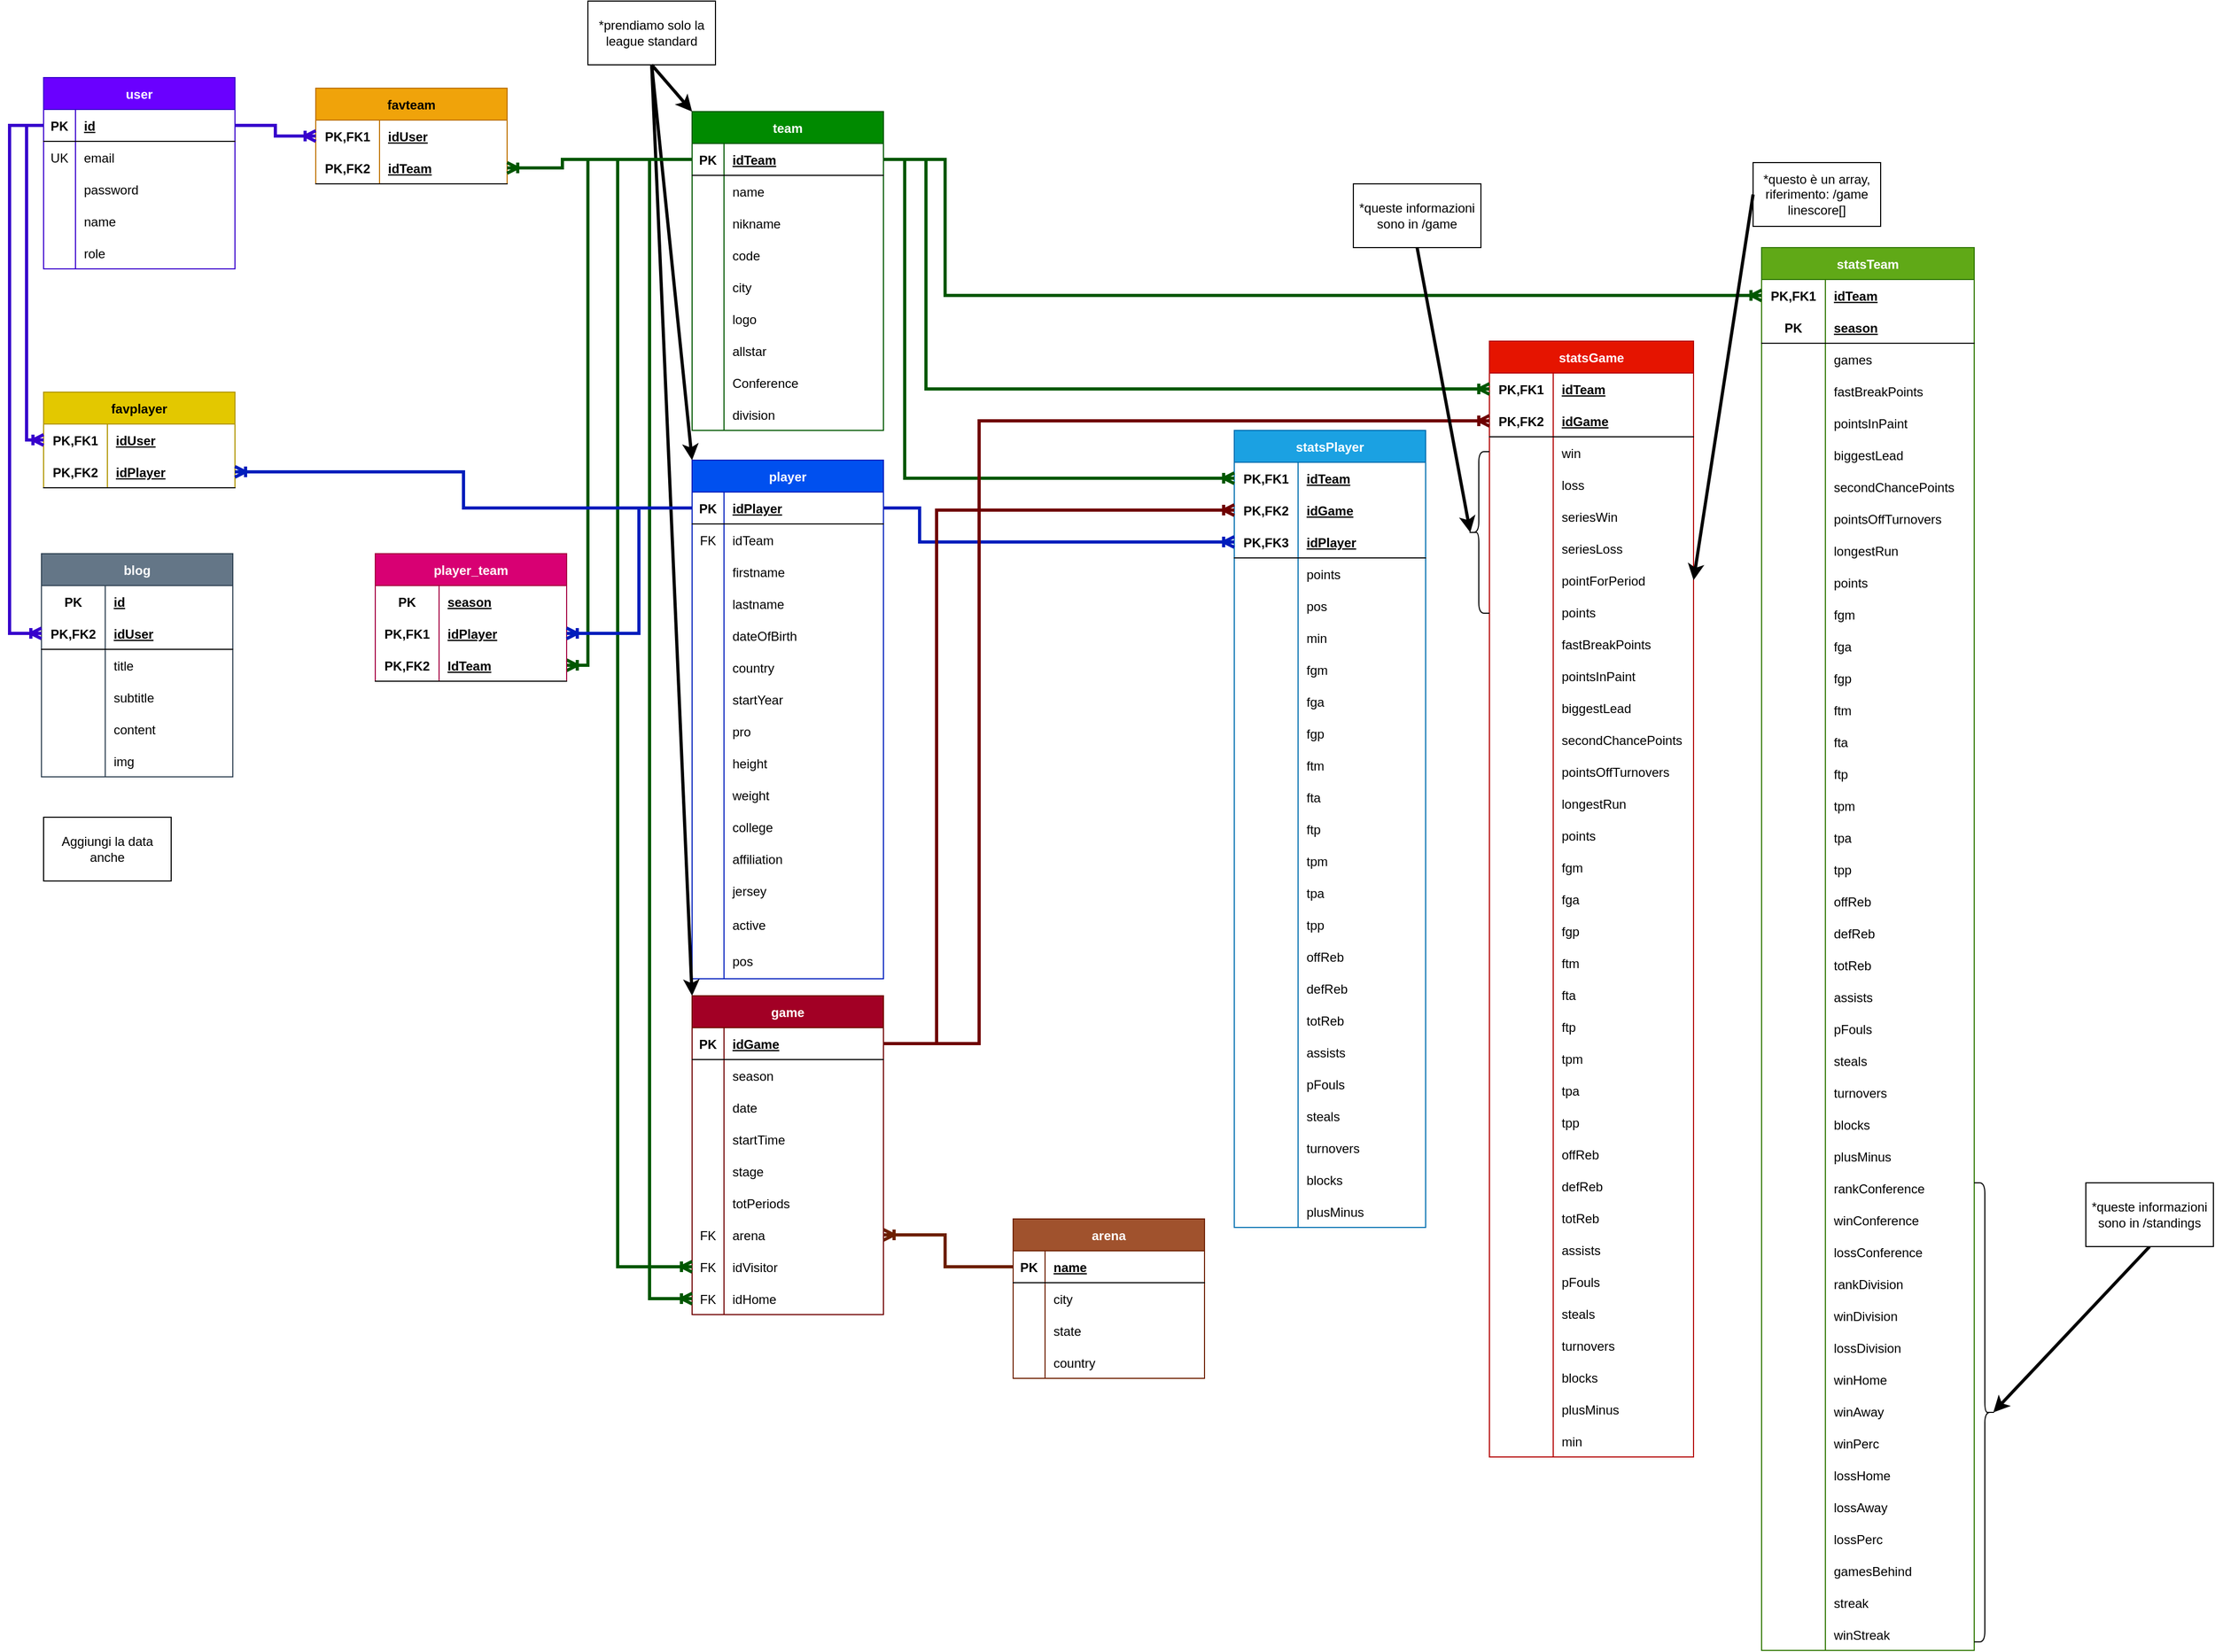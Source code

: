 <mxfile version="20.6.2" type="device"><diagram id="skqlo901siUCdY8zQpCW" name="Pagina-1"><mxGraphModel dx="2692" dy="715" grid="1" gridSize="8" guides="1" tooltips="1" connect="1" arrows="1" fold="1" page="1" pageScale="1" pageWidth="827" pageHeight="1169" math="0" shadow="0"><root><mxCell id="0"/><mxCell id="1" parent="0"/><mxCell id="JipWfWK4czXnUVvlUkpY-57" value="team" style="shape=table;startSize=30;container=1;collapsible=1;childLayout=tableLayout;fixedRows=1;rowLines=0;fontStyle=1;align=center;resizeLast=1;fillColor=#008a00;fontColor=#ffffff;strokeColor=#005700;" parent="1" vertex="1"><mxGeometry x="-190" y="160" width="180" height="300" as="geometry"/></mxCell><mxCell id="JipWfWK4czXnUVvlUkpY-58" value="" style="shape=tableRow;horizontal=0;startSize=0;swimlaneHead=0;swimlaneBody=0;fillColor=none;collapsible=0;dropTarget=0;points=[[0,0.5],[1,0.5]];portConstraint=eastwest;top=0;left=0;right=0;bottom=1;" parent="JipWfWK4czXnUVvlUkpY-57" vertex="1"><mxGeometry y="30" width="180" height="30" as="geometry"/></mxCell><mxCell id="JipWfWK4czXnUVvlUkpY-59" value="PK" style="shape=partialRectangle;connectable=0;fillColor=none;top=0;left=0;bottom=0;right=0;fontStyle=1;overflow=hidden;" parent="JipWfWK4czXnUVvlUkpY-58" vertex="1"><mxGeometry width="30" height="30" as="geometry"><mxRectangle width="30" height="30" as="alternateBounds"/></mxGeometry></mxCell><mxCell id="JipWfWK4czXnUVvlUkpY-60" value="idTeam" style="shape=partialRectangle;connectable=0;fillColor=none;top=0;left=0;bottom=0;right=0;align=left;spacingLeft=6;fontStyle=5;overflow=hidden;" parent="JipWfWK4czXnUVvlUkpY-58" vertex="1"><mxGeometry x="30" width="150" height="30" as="geometry"><mxRectangle width="150" height="30" as="alternateBounds"/></mxGeometry></mxCell><mxCell id="JipWfWK4czXnUVvlUkpY-61" value="" style="shape=tableRow;horizontal=0;startSize=0;swimlaneHead=0;swimlaneBody=0;fillColor=none;collapsible=0;dropTarget=0;points=[[0,0.5],[1,0.5]];portConstraint=eastwest;top=0;left=0;right=0;bottom=0;" parent="JipWfWK4czXnUVvlUkpY-57" vertex="1"><mxGeometry y="60" width="180" height="30" as="geometry"/></mxCell><mxCell id="JipWfWK4czXnUVvlUkpY-62" value="" style="shape=partialRectangle;connectable=0;fillColor=none;top=0;left=0;bottom=0;right=0;editable=1;overflow=hidden;" parent="JipWfWK4czXnUVvlUkpY-61" vertex="1"><mxGeometry width="30" height="30" as="geometry"><mxRectangle width="30" height="30" as="alternateBounds"/></mxGeometry></mxCell><mxCell id="JipWfWK4czXnUVvlUkpY-63" value="name" style="shape=partialRectangle;connectable=0;fillColor=none;top=0;left=0;bottom=0;right=0;align=left;spacingLeft=6;overflow=hidden;" parent="JipWfWK4czXnUVvlUkpY-61" vertex="1"><mxGeometry x="30" width="150" height="30" as="geometry"><mxRectangle width="150" height="30" as="alternateBounds"/></mxGeometry></mxCell><mxCell id="JipWfWK4czXnUVvlUkpY-64" value="" style="shape=tableRow;horizontal=0;startSize=0;swimlaneHead=0;swimlaneBody=0;fillColor=none;collapsible=0;dropTarget=0;points=[[0,0.5],[1,0.5]];portConstraint=eastwest;top=0;left=0;right=0;bottom=0;" parent="JipWfWK4czXnUVvlUkpY-57" vertex="1"><mxGeometry y="90" width="180" height="30" as="geometry"/></mxCell><mxCell id="JipWfWK4czXnUVvlUkpY-65" value="" style="shape=partialRectangle;connectable=0;fillColor=none;top=0;left=0;bottom=0;right=0;editable=1;overflow=hidden;" parent="JipWfWK4czXnUVvlUkpY-64" vertex="1"><mxGeometry width="30" height="30" as="geometry"><mxRectangle width="30" height="30" as="alternateBounds"/></mxGeometry></mxCell><mxCell id="JipWfWK4czXnUVvlUkpY-66" value="nikname" style="shape=partialRectangle;connectable=0;fillColor=none;top=0;left=0;bottom=0;right=0;align=left;spacingLeft=6;overflow=hidden;" parent="JipWfWK4czXnUVvlUkpY-64" vertex="1"><mxGeometry x="30" width="150" height="30" as="geometry"><mxRectangle width="150" height="30" as="alternateBounds"/></mxGeometry></mxCell><mxCell id="JipWfWK4czXnUVvlUkpY-67" value="" style="shape=tableRow;horizontal=0;startSize=0;swimlaneHead=0;swimlaneBody=0;fillColor=none;collapsible=0;dropTarget=0;points=[[0,0.5],[1,0.5]];portConstraint=eastwest;top=0;left=0;right=0;bottom=0;" parent="JipWfWK4czXnUVvlUkpY-57" vertex="1"><mxGeometry y="120" width="180" height="30" as="geometry"/></mxCell><mxCell id="JipWfWK4czXnUVvlUkpY-68" value="" style="shape=partialRectangle;connectable=0;fillColor=none;top=0;left=0;bottom=0;right=0;editable=1;overflow=hidden;" parent="JipWfWK4czXnUVvlUkpY-67" vertex="1"><mxGeometry width="30" height="30" as="geometry"><mxRectangle width="30" height="30" as="alternateBounds"/></mxGeometry></mxCell><mxCell id="JipWfWK4czXnUVvlUkpY-69" value="code" style="shape=partialRectangle;connectable=0;fillColor=none;top=0;left=0;bottom=0;right=0;align=left;spacingLeft=6;overflow=hidden;" parent="JipWfWK4czXnUVvlUkpY-67" vertex="1"><mxGeometry x="30" width="150" height="30" as="geometry"><mxRectangle width="150" height="30" as="alternateBounds"/></mxGeometry></mxCell><mxCell id="JipWfWK4czXnUVvlUkpY-88" style="shape=tableRow;horizontal=0;startSize=0;swimlaneHead=0;swimlaneBody=0;fillColor=none;collapsible=0;dropTarget=0;points=[[0,0.5],[1,0.5]];portConstraint=eastwest;top=0;left=0;right=0;bottom=0;" parent="JipWfWK4czXnUVvlUkpY-57" vertex="1"><mxGeometry y="150" width="180" height="30" as="geometry"/></mxCell><mxCell id="JipWfWK4czXnUVvlUkpY-89" style="shape=partialRectangle;connectable=0;fillColor=none;top=0;left=0;bottom=0;right=0;editable=1;overflow=hidden;" parent="JipWfWK4czXnUVvlUkpY-88" vertex="1"><mxGeometry width="30" height="30" as="geometry"><mxRectangle width="30" height="30" as="alternateBounds"/></mxGeometry></mxCell><mxCell id="JipWfWK4czXnUVvlUkpY-90" value="city" style="shape=partialRectangle;connectable=0;fillColor=none;top=0;left=0;bottom=0;right=0;align=left;spacingLeft=6;overflow=hidden;" parent="JipWfWK4czXnUVvlUkpY-88" vertex="1"><mxGeometry x="30" width="150" height="30" as="geometry"><mxRectangle width="150" height="30" as="alternateBounds"/></mxGeometry></mxCell><mxCell id="JipWfWK4czXnUVvlUkpY-85" style="shape=tableRow;horizontal=0;startSize=0;swimlaneHead=0;swimlaneBody=0;fillColor=none;collapsible=0;dropTarget=0;points=[[0,0.5],[1,0.5]];portConstraint=eastwest;top=0;left=0;right=0;bottom=0;" parent="JipWfWK4czXnUVvlUkpY-57" vertex="1"><mxGeometry y="180" width="180" height="30" as="geometry"/></mxCell><mxCell id="JipWfWK4czXnUVvlUkpY-86" style="shape=partialRectangle;connectable=0;fillColor=none;top=0;left=0;bottom=0;right=0;editable=1;overflow=hidden;" parent="JipWfWK4czXnUVvlUkpY-85" vertex="1"><mxGeometry width="30" height="30" as="geometry"><mxRectangle width="30" height="30" as="alternateBounds"/></mxGeometry></mxCell><mxCell id="JipWfWK4czXnUVvlUkpY-87" value="logo" style="shape=partialRectangle;connectable=0;fillColor=none;top=0;left=0;bottom=0;right=0;align=left;spacingLeft=6;overflow=hidden;" parent="JipWfWK4czXnUVvlUkpY-85" vertex="1"><mxGeometry x="30" width="150" height="30" as="geometry"><mxRectangle width="150" height="30" as="alternateBounds"/></mxGeometry></mxCell><mxCell id="JipWfWK4czXnUVvlUkpY-82" style="shape=tableRow;horizontal=0;startSize=0;swimlaneHead=0;swimlaneBody=0;fillColor=none;collapsible=0;dropTarget=0;points=[[0,0.5],[1,0.5]];portConstraint=eastwest;top=0;left=0;right=0;bottom=0;" parent="JipWfWK4czXnUVvlUkpY-57" vertex="1"><mxGeometry y="210" width="180" height="30" as="geometry"/></mxCell><mxCell id="JipWfWK4czXnUVvlUkpY-83" style="shape=partialRectangle;connectable=0;fillColor=none;top=0;left=0;bottom=0;right=0;editable=1;overflow=hidden;" parent="JipWfWK4czXnUVvlUkpY-82" vertex="1"><mxGeometry width="30" height="30" as="geometry"><mxRectangle width="30" height="30" as="alternateBounds"/></mxGeometry></mxCell><mxCell id="JipWfWK4czXnUVvlUkpY-84" value="allstar" style="shape=partialRectangle;connectable=0;fillColor=none;top=0;left=0;bottom=0;right=0;align=left;spacingLeft=6;overflow=hidden;" parent="JipWfWK4czXnUVvlUkpY-82" vertex="1"><mxGeometry x="30" width="150" height="30" as="geometry"><mxRectangle width="150" height="30" as="alternateBounds"/></mxGeometry></mxCell><mxCell id="xvuNMjbiV99jY_q17HPr-13" style="shape=tableRow;horizontal=0;startSize=0;swimlaneHead=0;swimlaneBody=0;fillColor=none;collapsible=0;dropTarget=0;points=[[0,0.5],[1,0.5]];portConstraint=eastwest;top=0;left=0;right=0;bottom=0;" parent="JipWfWK4czXnUVvlUkpY-57" vertex="1"><mxGeometry y="240" width="180" height="30" as="geometry"/></mxCell><mxCell id="xvuNMjbiV99jY_q17HPr-14" style="shape=partialRectangle;connectable=0;fillColor=none;top=0;left=0;bottom=0;right=0;editable=1;overflow=hidden;" parent="xvuNMjbiV99jY_q17HPr-13" vertex="1"><mxGeometry width="30" height="30" as="geometry"><mxRectangle width="30" height="30" as="alternateBounds"/></mxGeometry></mxCell><mxCell id="xvuNMjbiV99jY_q17HPr-15" value="Conference" style="shape=partialRectangle;connectable=0;fillColor=none;top=0;left=0;bottom=0;right=0;align=left;spacingLeft=6;overflow=hidden;" parent="xvuNMjbiV99jY_q17HPr-13" vertex="1"><mxGeometry x="30" width="150" height="30" as="geometry"><mxRectangle width="150" height="30" as="alternateBounds"/></mxGeometry></mxCell><mxCell id="xvuNMjbiV99jY_q17HPr-16" style="shape=tableRow;horizontal=0;startSize=0;swimlaneHead=0;swimlaneBody=0;fillColor=none;collapsible=0;dropTarget=0;points=[[0,0.5],[1,0.5]];portConstraint=eastwest;top=0;left=0;right=0;bottom=0;" parent="JipWfWK4czXnUVvlUkpY-57" vertex="1"><mxGeometry y="270" width="180" height="30" as="geometry"/></mxCell><mxCell id="xvuNMjbiV99jY_q17HPr-17" style="shape=partialRectangle;connectable=0;fillColor=none;top=0;left=0;bottom=0;right=0;editable=1;overflow=hidden;" parent="xvuNMjbiV99jY_q17HPr-16" vertex="1"><mxGeometry width="30" height="30" as="geometry"><mxRectangle width="30" height="30" as="alternateBounds"/></mxGeometry></mxCell><mxCell id="xvuNMjbiV99jY_q17HPr-18" value="division" style="shape=partialRectangle;connectable=0;fillColor=none;top=0;left=0;bottom=0;right=0;align=left;spacingLeft=6;overflow=hidden;" parent="xvuNMjbiV99jY_q17HPr-16" vertex="1"><mxGeometry x="30" width="150" height="30" as="geometry"><mxRectangle width="150" height="30" as="alternateBounds"/></mxGeometry></mxCell><mxCell id="JipWfWK4czXnUVvlUkpY-91" value="player" style="shape=table;startSize=30;container=1;collapsible=1;childLayout=tableLayout;fixedRows=1;rowLines=0;fontStyle=1;align=center;resizeLast=1;fillColor=#0050ef;fontColor=#ffffff;strokeColor=#001DBC;" parent="1" vertex="1"><mxGeometry x="-190" y="488" width="180" height="488" as="geometry"/></mxCell><mxCell id="JipWfWK4czXnUVvlUkpY-92" value="" style="shape=tableRow;horizontal=0;startSize=0;swimlaneHead=0;swimlaneBody=0;fillColor=none;collapsible=0;dropTarget=0;points=[[0,0.5],[1,0.5]];portConstraint=eastwest;top=0;left=0;right=0;bottom=1;" parent="JipWfWK4czXnUVvlUkpY-91" vertex="1"><mxGeometry y="30" width="180" height="30" as="geometry"/></mxCell><mxCell id="JipWfWK4czXnUVvlUkpY-93" value="PK" style="shape=partialRectangle;connectable=0;fillColor=none;top=0;left=0;bottom=0;right=0;fontStyle=1;overflow=hidden;" parent="JipWfWK4czXnUVvlUkpY-92" vertex="1"><mxGeometry width="30" height="30" as="geometry"><mxRectangle width="30" height="30" as="alternateBounds"/></mxGeometry></mxCell><mxCell id="JipWfWK4czXnUVvlUkpY-94" value="idPlayer" style="shape=partialRectangle;connectable=0;fillColor=none;top=0;left=0;bottom=0;right=0;align=left;spacingLeft=6;fontStyle=5;overflow=hidden;" parent="JipWfWK4czXnUVvlUkpY-92" vertex="1"><mxGeometry x="30" width="150" height="30" as="geometry"><mxRectangle width="150" height="30" as="alternateBounds"/></mxGeometry></mxCell><mxCell id="JipWfWK4czXnUVvlUkpY-95" value="" style="shape=tableRow;horizontal=0;startSize=0;swimlaneHead=0;swimlaneBody=0;fillColor=none;collapsible=0;dropTarget=0;points=[[0,0.5],[1,0.5]];portConstraint=eastwest;top=0;left=0;right=0;bottom=0;" parent="JipWfWK4czXnUVvlUkpY-91" vertex="1"><mxGeometry y="60" width="180" height="30" as="geometry"/></mxCell><mxCell id="JipWfWK4czXnUVvlUkpY-96" value="FK" style="shape=partialRectangle;connectable=0;fillColor=none;top=0;left=0;bottom=0;right=0;editable=1;overflow=hidden;" parent="JipWfWK4czXnUVvlUkpY-95" vertex="1"><mxGeometry width="30" height="30" as="geometry"><mxRectangle width="30" height="30" as="alternateBounds"/></mxGeometry></mxCell><mxCell id="JipWfWK4czXnUVvlUkpY-97" value="idTeam" style="shape=partialRectangle;connectable=0;fillColor=none;top=0;left=0;bottom=0;right=0;align=left;spacingLeft=6;overflow=hidden;" parent="JipWfWK4czXnUVvlUkpY-95" vertex="1"><mxGeometry x="30" width="150" height="30" as="geometry"><mxRectangle width="150" height="30" as="alternateBounds"/></mxGeometry></mxCell><mxCell id="JipWfWK4czXnUVvlUkpY-98" value="" style="shape=tableRow;horizontal=0;startSize=0;swimlaneHead=0;swimlaneBody=0;fillColor=none;collapsible=0;dropTarget=0;points=[[0,0.5],[1,0.5]];portConstraint=eastwest;top=0;left=0;right=0;bottom=0;" parent="JipWfWK4czXnUVvlUkpY-91" vertex="1"><mxGeometry y="90" width="180" height="30" as="geometry"/></mxCell><mxCell id="JipWfWK4czXnUVvlUkpY-99" value="" style="shape=partialRectangle;connectable=0;fillColor=none;top=0;left=0;bottom=0;right=0;editable=1;overflow=hidden;" parent="JipWfWK4czXnUVvlUkpY-98" vertex="1"><mxGeometry width="30" height="30" as="geometry"><mxRectangle width="30" height="30" as="alternateBounds"/></mxGeometry></mxCell><mxCell id="JipWfWK4czXnUVvlUkpY-100" value="firstname" style="shape=partialRectangle;connectable=0;fillColor=none;top=0;left=0;bottom=0;right=0;align=left;spacingLeft=6;overflow=hidden;" parent="JipWfWK4czXnUVvlUkpY-98" vertex="1"><mxGeometry x="30" width="150" height="30" as="geometry"><mxRectangle width="150" height="30" as="alternateBounds"/></mxGeometry></mxCell><mxCell id="J5Po3h5d19M_UAHeEK9F-147" style="shape=tableRow;horizontal=0;startSize=0;swimlaneHead=0;swimlaneBody=0;fillColor=none;collapsible=0;dropTarget=0;points=[[0,0.5],[1,0.5]];portConstraint=eastwest;top=0;left=0;right=0;bottom=0;" parent="JipWfWK4czXnUVvlUkpY-91" vertex="1"><mxGeometry y="120" width="180" height="30" as="geometry"/></mxCell><mxCell id="J5Po3h5d19M_UAHeEK9F-148" style="shape=partialRectangle;connectable=0;fillColor=none;top=0;left=0;bottom=0;right=0;editable=1;overflow=hidden;" parent="J5Po3h5d19M_UAHeEK9F-147" vertex="1"><mxGeometry width="30" height="30" as="geometry"><mxRectangle width="30" height="30" as="alternateBounds"/></mxGeometry></mxCell><mxCell id="J5Po3h5d19M_UAHeEK9F-149" value="lastname" style="shape=partialRectangle;connectable=0;fillColor=none;top=0;left=0;bottom=0;right=0;align=left;spacingLeft=6;overflow=hidden;" parent="J5Po3h5d19M_UAHeEK9F-147" vertex="1"><mxGeometry x="30" width="150" height="30" as="geometry"><mxRectangle width="150" height="30" as="alternateBounds"/></mxGeometry></mxCell><mxCell id="JipWfWK4czXnUVvlUkpY-101" value="" style="shape=tableRow;horizontal=0;startSize=0;swimlaneHead=0;swimlaneBody=0;fillColor=none;collapsible=0;dropTarget=0;points=[[0,0.5],[1,0.5]];portConstraint=eastwest;top=0;left=0;right=0;bottom=0;" parent="JipWfWK4czXnUVvlUkpY-91" vertex="1"><mxGeometry y="150" width="180" height="30" as="geometry"/></mxCell><mxCell id="JipWfWK4czXnUVvlUkpY-102" value="" style="shape=partialRectangle;connectable=0;fillColor=none;top=0;left=0;bottom=0;right=0;editable=1;overflow=hidden;" parent="JipWfWK4czXnUVvlUkpY-101" vertex="1"><mxGeometry width="30" height="30" as="geometry"><mxRectangle width="30" height="30" as="alternateBounds"/></mxGeometry></mxCell><mxCell id="JipWfWK4czXnUVvlUkpY-103" value="dateOfBirth" style="shape=partialRectangle;connectable=0;fillColor=none;top=0;left=0;bottom=0;right=0;align=left;spacingLeft=6;overflow=hidden;" parent="JipWfWK4czXnUVvlUkpY-101" vertex="1"><mxGeometry x="30" width="150" height="30" as="geometry"><mxRectangle width="150" height="30" as="alternateBounds"/></mxGeometry></mxCell><mxCell id="JipWfWK4czXnUVvlUkpY-110" style="shape=tableRow;horizontal=0;startSize=0;swimlaneHead=0;swimlaneBody=0;fillColor=none;collapsible=0;dropTarget=0;points=[[0,0.5],[1,0.5]];portConstraint=eastwest;top=0;left=0;right=0;bottom=0;" parent="JipWfWK4czXnUVvlUkpY-91" vertex="1"><mxGeometry y="180" width="180" height="30" as="geometry"/></mxCell><mxCell id="JipWfWK4czXnUVvlUkpY-111" style="shape=partialRectangle;connectable=0;fillColor=none;top=0;left=0;bottom=0;right=0;editable=1;overflow=hidden;" parent="JipWfWK4czXnUVvlUkpY-110" vertex="1"><mxGeometry width="30" height="30" as="geometry"><mxRectangle width="30" height="30" as="alternateBounds"/></mxGeometry></mxCell><mxCell id="JipWfWK4czXnUVvlUkpY-112" value="country" style="shape=partialRectangle;connectable=0;fillColor=none;top=0;left=0;bottom=0;right=0;align=left;spacingLeft=6;overflow=hidden;" parent="JipWfWK4czXnUVvlUkpY-110" vertex="1"><mxGeometry x="30" width="150" height="30" as="geometry"><mxRectangle width="150" height="30" as="alternateBounds"/></mxGeometry></mxCell><mxCell id="JipWfWK4czXnUVvlUkpY-107" style="shape=tableRow;horizontal=0;startSize=0;swimlaneHead=0;swimlaneBody=0;fillColor=none;collapsible=0;dropTarget=0;points=[[0,0.5],[1,0.5]];portConstraint=eastwest;top=0;left=0;right=0;bottom=0;" parent="JipWfWK4czXnUVvlUkpY-91" vertex="1"><mxGeometry y="210" width="180" height="30" as="geometry"/></mxCell><mxCell id="JipWfWK4czXnUVvlUkpY-108" style="shape=partialRectangle;connectable=0;fillColor=none;top=0;left=0;bottom=0;right=0;editable=1;overflow=hidden;" parent="JipWfWK4czXnUVvlUkpY-107" vertex="1"><mxGeometry width="30" height="30" as="geometry"><mxRectangle width="30" height="30" as="alternateBounds"/></mxGeometry></mxCell><mxCell id="JipWfWK4czXnUVvlUkpY-109" value="startYear" style="shape=partialRectangle;connectable=0;fillColor=none;top=0;left=0;bottom=0;right=0;align=left;spacingLeft=6;overflow=hidden;" parent="JipWfWK4czXnUVvlUkpY-107" vertex="1"><mxGeometry x="30" width="150" height="30" as="geometry"><mxRectangle width="150" height="30" as="alternateBounds"/></mxGeometry></mxCell><mxCell id="JipWfWK4czXnUVvlUkpY-104" style="shape=tableRow;horizontal=0;startSize=0;swimlaneHead=0;swimlaneBody=0;fillColor=none;collapsible=0;dropTarget=0;points=[[0,0.5],[1,0.5]];portConstraint=eastwest;top=0;left=0;right=0;bottom=0;" parent="JipWfWK4czXnUVvlUkpY-91" vertex="1"><mxGeometry y="240" width="180" height="30" as="geometry"/></mxCell><mxCell id="JipWfWK4czXnUVvlUkpY-105" style="shape=partialRectangle;connectable=0;fillColor=none;top=0;left=0;bottom=0;right=0;editable=1;overflow=hidden;" parent="JipWfWK4czXnUVvlUkpY-104" vertex="1"><mxGeometry width="30" height="30" as="geometry"><mxRectangle width="30" height="30" as="alternateBounds"/></mxGeometry></mxCell><mxCell id="JipWfWK4czXnUVvlUkpY-106" value="pro" style="shape=partialRectangle;connectable=0;fillColor=none;top=0;left=0;bottom=0;right=0;align=left;spacingLeft=6;overflow=hidden;" parent="JipWfWK4czXnUVvlUkpY-104" vertex="1"><mxGeometry x="30" width="150" height="30" as="geometry"><mxRectangle width="150" height="30" as="alternateBounds"/></mxGeometry></mxCell><mxCell id="JipWfWK4czXnUVvlUkpY-128" style="shape=tableRow;horizontal=0;startSize=0;swimlaneHead=0;swimlaneBody=0;fillColor=none;collapsible=0;dropTarget=0;points=[[0,0.5],[1,0.5]];portConstraint=eastwest;top=0;left=0;right=0;bottom=0;" parent="JipWfWK4czXnUVvlUkpY-91" vertex="1"><mxGeometry y="270" width="180" height="30" as="geometry"/></mxCell><mxCell id="JipWfWK4czXnUVvlUkpY-129" style="shape=partialRectangle;connectable=0;fillColor=none;top=0;left=0;bottom=0;right=0;editable=1;overflow=hidden;" parent="JipWfWK4czXnUVvlUkpY-128" vertex="1"><mxGeometry width="30" height="30" as="geometry"><mxRectangle width="30" height="30" as="alternateBounds"/></mxGeometry></mxCell><mxCell id="JipWfWK4czXnUVvlUkpY-130" value="height" style="shape=partialRectangle;connectable=0;fillColor=none;top=0;left=0;bottom=0;right=0;align=left;spacingLeft=6;overflow=hidden;" parent="JipWfWK4czXnUVvlUkpY-128" vertex="1"><mxGeometry x="30" width="150" height="30" as="geometry"><mxRectangle width="150" height="30" as="alternateBounds"/></mxGeometry></mxCell><mxCell id="JipWfWK4czXnUVvlUkpY-125" style="shape=tableRow;horizontal=0;startSize=0;swimlaneHead=0;swimlaneBody=0;fillColor=none;collapsible=0;dropTarget=0;points=[[0,0.5],[1,0.5]];portConstraint=eastwest;top=0;left=0;right=0;bottom=0;" parent="JipWfWK4czXnUVvlUkpY-91" vertex="1"><mxGeometry y="300" width="180" height="30" as="geometry"/></mxCell><mxCell id="JipWfWK4czXnUVvlUkpY-126" style="shape=partialRectangle;connectable=0;fillColor=none;top=0;left=0;bottom=0;right=0;editable=1;overflow=hidden;" parent="JipWfWK4czXnUVvlUkpY-125" vertex="1"><mxGeometry width="30" height="30" as="geometry"><mxRectangle width="30" height="30" as="alternateBounds"/></mxGeometry></mxCell><mxCell id="JipWfWK4czXnUVvlUkpY-127" value="weight" style="shape=partialRectangle;connectable=0;fillColor=none;top=0;left=0;bottom=0;right=0;align=left;spacingLeft=6;overflow=hidden;" parent="JipWfWK4czXnUVvlUkpY-125" vertex="1"><mxGeometry x="30" width="150" height="30" as="geometry"><mxRectangle width="150" height="30" as="alternateBounds"/></mxGeometry></mxCell><mxCell id="JipWfWK4czXnUVvlUkpY-122" style="shape=tableRow;horizontal=0;startSize=0;swimlaneHead=0;swimlaneBody=0;fillColor=none;collapsible=0;dropTarget=0;points=[[0,0.5],[1,0.5]];portConstraint=eastwest;top=0;left=0;right=0;bottom=0;" parent="JipWfWK4czXnUVvlUkpY-91" vertex="1"><mxGeometry y="330" width="180" height="30" as="geometry"/></mxCell><mxCell id="JipWfWK4czXnUVvlUkpY-123" style="shape=partialRectangle;connectable=0;fillColor=none;top=0;left=0;bottom=0;right=0;editable=1;overflow=hidden;" parent="JipWfWK4czXnUVvlUkpY-122" vertex="1"><mxGeometry width="30" height="30" as="geometry"><mxRectangle width="30" height="30" as="alternateBounds"/></mxGeometry></mxCell><mxCell id="JipWfWK4czXnUVvlUkpY-124" value="college" style="shape=partialRectangle;connectable=0;fillColor=none;top=0;left=0;bottom=0;right=0;align=left;spacingLeft=6;overflow=hidden;" parent="JipWfWK4czXnUVvlUkpY-122" vertex="1"><mxGeometry x="30" width="150" height="30" as="geometry"><mxRectangle width="150" height="30" as="alternateBounds"/></mxGeometry></mxCell><mxCell id="JipWfWK4czXnUVvlUkpY-119" style="shape=tableRow;horizontal=0;startSize=0;swimlaneHead=0;swimlaneBody=0;fillColor=none;collapsible=0;dropTarget=0;points=[[0,0.5],[1,0.5]];portConstraint=eastwest;top=0;left=0;right=0;bottom=0;" parent="JipWfWK4czXnUVvlUkpY-91" vertex="1"><mxGeometry y="360" width="180" height="30" as="geometry"/></mxCell><mxCell id="JipWfWK4czXnUVvlUkpY-120" style="shape=partialRectangle;connectable=0;fillColor=none;top=0;left=0;bottom=0;right=0;editable=1;overflow=hidden;" parent="JipWfWK4czXnUVvlUkpY-119" vertex="1"><mxGeometry width="30" height="30" as="geometry"><mxRectangle width="30" height="30" as="alternateBounds"/></mxGeometry></mxCell><mxCell id="JipWfWK4czXnUVvlUkpY-121" value="affiliation" style="shape=partialRectangle;connectable=0;fillColor=none;top=0;left=0;bottom=0;right=0;align=left;spacingLeft=6;overflow=hidden;" parent="JipWfWK4czXnUVvlUkpY-119" vertex="1"><mxGeometry x="30" width="150" height="30" as="geometry"><mxRectangle width="150" height="30" as="alternateBounds"/></mxGeometry></mxCell><mxCell id="xvuNMjbiV99jY_q17HPr-1" style="shape=tableRow;horizontal=0;startSize=0;swimlaneHead=0;swimlaneBody=0;fillColor=none;collapsible=0;dropTarget=0;points=[[0,0.5],[1,0.5]];portConstraint=eastwest;top=0;left=0;right=0;bottom=0;" parent="JipWfWK4czXnUVvlUkpY-91" vertex="1"><mxGeometry y="390" width="180" height="30" as="geometry"/></mxCell><mxCell id="xvuNMjbiV99jY_q17HPr-2" style="shape=partialRectangle;connectable=0;fillColor=none;top=0;left=0;bottom=0;right=0;editable=1;overflow=hidden;" parent="xvuNMjbiV99jY_q17HPr-1" vertex="1"><mxGeometry width="30" height="30" as="geometry"><mxRectangle width="30" height="30" as="alternateBounds"/></mxGeometry></mxCell><mxCell id="xvuNMjbiV99jY_q17HPr-3" value="jersey" style="shape=partialRectangle;connectable=0;fillColor=none;top=0;left=0;bottom=0;right=0;align=left;spacingLeft=6;overflow=hidden;" parent="xvuNMjbiV99jY_q17HPr-1" vertex="1"><mxGeometry x="30" width="150" height="30" as="geometry"><mxRectangle width="150" height="30" as="alternateBounds"/></mxGeometry></mxCell><mxCell id="xvuNMjbiV99jY_q17HPr-4" style="shape=tableRow;horizontal=0;startSize=0;swimlaneHead=0;swimlaneBody=0;fillColor=none;collapsible=0;dropTarget=0;points=[[0,0.5],[1,0.5]];portConstraint=eastwest;top=0;left=0;right=0;bottom=0;" parent="JipWfWK4czXnUVvlUkpY-91" vertex="1"><mxGeometry y="420" width="180" height="34" as="geometry"/></mxCell><mxCell id="xvuNMjbiV99jY_q17HPr-5" style="shape=partialRectangle;connectable=0;fillColor=none;top=0;left=0;bottom=0;right=0;editable=1;overflow=hidden;" parent="xvuNMjbiV99jY_q17HPr-4" vertex="1"><mxGeometry width="30" height="34" as="geometry"><mxRectangle width="30" height="34" as="alternateBounds"/></mxGeometry></mxCell><mxCell id="xvuNMjbiV99jY_q17HPr-6" value="active" style="shape=partialRectangle;connectable=0;fillColor=none;top=0;left=0;bottom=0;right=0;align=left;spacingLeft=6;overflow=hidden;" parent="xvuNMjbiV99jY_q17HPr-4" vertex="1"><mxGeometry x="30" width="150" height="34" as="geometry"><mxRectangle width="150" height="34" as="alternateBounds"/></mxGeometry></mxCell><mxCell id="xvuNMjbiV99jY_q17HPr-7" style="shape=tableRow;horizontal=0;startSize=0;swimlaneHead=0;swimlaneBody=0;fillColor=none;collapsible=0;dropTarget=0;points=[[0,0.5],[1,0.5]];portConstraint=eastwest;top=0;left=0;right=0;bottom=0;" parent="JipWfWK4czXnUVvlUkpY-91" vertex="1"><mxGeometry y="454" width="180" height="34" as="geometry"/></mxCell><mxCell id="xvuNMjbiV99jY_q17HPr-8" style="shape=partialRectangle;connectable=0;fillColor=none;top=0;left=0;bottom=0;right=0;editable=1;overflow=hidden;" parent="xvuNMjbiV99jY_q17HPr-7" vertex="1"><mxGeometry width="30" height="34" as="geometry"><mxRectangle width="30" height="34" as="alternateBounds"/></mxGeometry></mxCell><mxCell id="xvuNMjbiV99jY_q17HPr-9" value="pos" style="shape=partialRectangle;connectable=0;fillColor=none;top=0;left=0;bottom=0;right=0;align=left;spacingLeft=6;overflow=hidden;" parent="xvuNMjbiV99jY_q17HPr-7" vertex="1"><mxGeometry x="30" width="150" height="34" as="geometry"><mxRectangle width="150" height="34" as="alternateBounds"/></mxGeometry></mxCell><mxCell id="JipWfWK4czXnUVvlUkpY-131" value="game" style="shape=table;startSize=30;container=1;collapsible=1;childLayout=tableLayout;fixedRows=1;rowLines=0;fontStyle=1;align=center;resizeLast=1;fillColor=#a20025;fontColor=#ffffff;strokeColor=#6F0000;" parent="1" vertex="1"><mxGeometry x="-190" y="992" width="180" height="300" as="geometry"/></mxCell><mxCell id="JipWfWK4czXnUVvlUkpY-132" value="" style="shape=tableRow;horizontal=0;startSize=0;swimlaneHead=0;swimlaneBody=0;fillColor=none;collapsible=0;dropTarget=0;points=[[0,0.5],[1,0.5]];portConstraint=eastwest;top=0;left=0;right=0;bottom=1;" parent="JipWfWK4czXnUVvlUkpY-131" vertex="1"><mxGeometry y="30" width="180" height="30" as="geometry"/></mxCell><mxCell id="JipWfWK4czXnUVvlUkpY-133" value="PK" style="shape=partialRectangle;connectable=0;fillColor=none;top=0;left=0;bottom=0;right=0;fontStyle=1;overflow=hidden;" parent="JipWfWK4czXnUVvlUkpY-132" vertex="1"><mxGeometry width="30" height="30" as="geometry"><mxRectangle width="30" height="30" as="alternateBounds"/></mxGeometry></mxCell><mxCell id="JipWfWK4czXnUVvlUkpY-134" value="idGame" style="shape=partialRectangle;connectable=0;fillColor=none;top=0;left=0;bottom=0;right=0;align=left;spacingLeft=6;fontStyle=5;overflow=hidden;" parent="JipWfWK4czXnUVvlUkpY-132" vertex="1"><mxGeometry x="30" width="150" height="30" as="geometry"><mxRectangle width="150" height="30" as="alternateBounds"/></mxGeometry></mxCell><mxCell id="JipWfWK4czXnUVvlUkpY-240" style="shape=tableRow;horizontal=0;startSize=0;swimlaneHead=0;swimlaneBody=0;fillColor=none;collapsible=0;dropTarget=0;points=[[0,0.5],[1,0.5]];portConstraint=eastwest;top=0;left=0;right=0;bottom=0;" parent="JipWfWK4czXnUVvlUkpY-131" vertex="1"><mxGeometry y="60" width="180" height="30" as="geometry"/></mxCell><mxCell id="JipWfWK4czXnUVvlUkpY-241" value="" style="shape=partialRectangle;connectable=0;fillColor=none;top=0;left=0;bottom=0;right=0;editable=1;overflow=hidden;" parent="JipWfWK4czXnUVvlUkpY-240" vertex="1"><mxGeometry width="30" height="30" as="geometry"><mxRectangle width="30" height="30" as="alternateBounds"/></mxGeometry></mxCell><mxCell id="JipWfWK4czXnUVvlUkpY-242" value="season" style="shape=partialRectangle;connectable=0;fillColor=none;top=0;left=0;bottom=0;right=0;align=left;spacingLeft=6;overflow=hidden;" parent="JipWfWK4czXnUVvlUkpY-240" vertex="1"><mxGeometry x="30" width="150" height="30" as="geometry"><mxRectangle width="150" height="30" as="alternateBounds"/></mxGeometry></mxCell><mxCell id="J5Po3h5d19M_UAHeEK9F-151" style="shape=tableRow;horizontal=0;startSize=0;swimlaneHead=0;swimlaneBody=0;fillColor=none;collapsible=0;dropTarget=0;points=[[0,0.5],[1,0.5]];portConstraint=eastwest;top=0;left=0;right=0;bottom=0;" parent="JipWfWK4czXnUVvlUkpY-131" vertex="1"><mxGeometry y="90" width="180" height="30" as="geometry"/></mxCell><mxCell id="J5Po3h5d19M_UAHeEK9F-152" style="shape=partialRectangle;connectable=0;fillColor=none;top=0;left=0;bottom=0;right=0;editable=1;overflow=hidden;" parent="J5Po3h5d19M_UAHeEK9F-151" vertex="1"><mxGeometry width="30" height="30" as="geometry"><mxRectangle width="30" height="30" as="alternateBounds"/></mxGeometry></mxCell><mxCell id="J5Po3h5d19M_UAHeEK9F-153" value="date" style="shape=partialRectangle;connectable=0;fillColor=none;top=0;left=0;bottom=0;right=0;align=left;spacingLeft=6;overflow=hidden;" parent="J5Po3h5d19M_UAHeEK9F-151" vertex="1"><mxGeometry x="30" width="150" height="30" as="geometry"><mxRectangle width="150" height="30" as="alternateBounds"/></mxGeometry></mxCell><mxCell id="JipWfWK4czXnUVvlUkpY-237" style="shape=tableRow;horizontal=0;startSize=0;swimlaneHead=0;swimlaneBody=0;fillColor=none;collapsible=0;dropTarget=0;points=[[0,0.5],[1,0.5]];portConstraint=eastwest;top=0;left=0;right=0;bottom=0;" parent="JipWfWK4czXnUVvlUkpY-131" vertex="1"><mxGeometry y="120" width="180" height="30" as="geometry"/></mxCell><mxCell id="JipWfWK4czXnUVvlUkpY-238" style="shape=partialRectangle;connectable=0;fillColor=none;top=0;left=0;bottom=0;right=0;editable=1;overflow=hidden;" parent="JipWfWK4czXnUVvlUkpY-237" vertex="1"><mxGeometry width="30" height="30" as="geometry"><mxRectangle width="30" height="30" as="alternateBounds"/></mxGeometry></mxCell><mxCell id="JipWfWK4czXnUVvlUkpY-239" value="startTime" style="shape=partialRectangle;connectable=0;fillColor=none;top=0;left=0;bottom=0;right=0;align=left;spacingLeft=6;overflow=hidden;" parent="JipWfWK4czXnUVvlUkpY-237" vertex="1"><mxGeometry x="30" width="150" height="30" as="geometry"><mxRectangle width="150" height="30" as="alternateBounds"/></mxGeometry></mxCell><mxCell id="JipWfWK4czXnUVvlUkpY-138" value="" style="shape=tableRow;horizontal=0;startSize=0;swimlaneHead=0;swimlaneBody=0;fillColor=none;collapsible=0;dropTarget=0;points=[[0,0.5],[1,0.5]];portConstraint=eastwest;top=0;left=0;right=0;bottom=0;" parent="JipWfWK4czXnUVvlUkpY-131" vertex="1"><mxGeometry y="150" width="180" height="30" as="geometry"/></mxCell><mxCell id="JipWfWK4czXnUVvlUkpY-139" value="" style="shape=partialRectangle;connectable=0;fillColor=none;top=0;left=0;bottom=0;right=0;editable=1;overflow=hidden;" parent="JipWfWK4czXnUVvlUkpY-138" vertex="1"><mxGeometry width="30" height="30" as="geometry"><mxRectangle width="30" height="30" as="alternateBounds"/></mxGeometry></mxCell><mxCell id="JipWfWK4czXnUVvlUkpY-140" value="stage" style="shape=partialRectangle;connectable=0;fillColor=none;top=0;left=0;bottom=0;right=0;align=left;spacingLeft=6;overflow=hidden;" parent="JipWfWK4czXnUVvlUkpY-138" vertex="1"><mxGeometry x="30" width="150" height="30" as="geometry"><mxRectangle width="150" height="30" as="alternateBounds"/></mxGeometry></mxCell><mxCell id="JipWfWK4czXnUVvlUkpY-141" value="" style="shape=tableRow;horizontal=0;startSize=0;swimlaneHead=0;swimlaneBody=0;fillColor=none;collapsible=0;dropTarget=0;points=[[0,0.5],[1,0.5]];portConstraint=eastwest;top=0;left=0;right=0;bottom=0;" parent="JipWfWK4czXnUVvlUkpY-131" vertex="1"><mxGeometry y="180" width="180" height="30" as="geometry"/></mxCell><mxCell id="JipWfWK4czXnUVvlUkpY-142" value="" style="shape=partialRectangle;connectable=0;fillColor=none;top=0;left=0;bottom=0;right=0;editable=1;overflow=hidden;" parent="JipWfWK4czXnUVvlUkpY-141" vertex="1"><mxGeometry width="30" height="30" as="geometry"><mxRectangle width="30" height="30" as="alternateBounds"/></mxGeometry></mxCell><mxCell id="JipWfWK4czXnUVvlUkpY-143" value="totPeriods" style="shape=partialRectangle;connectable=0;fillColor=none;top=0;left=0;bottom=0;right=0;align=left;spacingLeft=6;overflow=hidden;" parent="JipWfWK4czXnUVvlUkpY-141" vertex="1"><mxGeometry x="30" width="150" height="30" as="geometry"><mxRectangle width="150" height="30" as="alternateBounds"/></mxGeometry></mxCell><mxCell id="JipWfWK4czXnUVvlUkpY-232" style="shape=tableRow;horizontal=0;startSize=0;swimlaneHead=0;swimlaneBody=0;fillColor=none;collapsible=0;dropTarget=0;points=[[0,0.5],[1,0.5]];portConstraint=eastwest;top=0;left=0;right=0;bottom=0;" parent="JipWfWK4czXnUVvlUkpY-131" vertex="1"><mxGeometry y="210" width="180" height="30" as="geometry"/></mxCell><mxCell id="JipWfWK4czXnUVvlUkpY-233" value="FK" style="shape=partialRectangle;connectable=0;fillColor=none;top=0;left=0;bottom=0;right=0;editable=1;overflow=hidden;" parent="JipWfWK4czXnUVvlUkpY-232" vertex="1"><mxGeometry width="30" height="30" as="geometry"><mxRectangle width="30" height="30" as="alternateBounds"/></mxGeometry></mxCell><mxCell id="JipWfWK4czXnUVvlUkpY-234" value="arena" style="shape=partialRectangle;connectable=0;fillColor=none;top=0;left=0;bottom=0;right=0;align=left;spacingLeft=6;overflow=hidden;" parent="JipWfWK4czXnUVvlUkpY-232" vertex="1"><mxGeometry x="30" width="150" height="30" as="geometry"><mxRectangle width="150" height="30" as="alternateBounds"/></mxGeometry></mxCell><mxCell id="JipWfWK4czXnUVvlUkpY-160" style="shape=tableRow;horizontal=0;startSize=0;swimlaneHead=0;swimlaneBody=0;fillColor=none;collapsible=0;dropTarget=0;points=[[0,0.5],[1,0.5]];portConstraint=eastwest;top=0;left=0;right=0;bottom=0;" parent="JipWfWK4czXnUVvlUkpY-131" vertex="1"><mxGeometry y="240" width="180" height="30" as="geometry"/></mxCell><mxCell id="JipWfWK4czXnUVvlUkpY-161" value="FK" style="shape=partialRectangle;connectable=0;fillColor=none;top=0;left=0;bottom=0;right=0;editable=1;overflow=hidden;" parent="JipWfWK4czXnUVvlUkpY-160" vertex="1"><mxGeometry width="30" height="30" as="geometry"><mxRectangle width="30" height="30" as="alternateBounds"/></mxGeometry></mxCell><mxCell id="JipWfWK4czXnUVvlUkpY-162" value="idVisitor" style="shape=partialRectangle;connectable=0;fillColor=none;top=0;left=0;bottom=0;right=0;align=left;spacingLeft=6;overflow=hidden;" parent="JipWfWK4czXnUVvlUkpY-160" vertex="1"><mxGeometry x="30" width="150" height="30" as="geometry"><mxRectangle width="150" height="30" as="alternateBounds"/></mxGeometry></mxCell><mxCell id="JipWfWK4czXnUVvlUkpY-157" style="shape=tableRow;horizontal=0;startSize=0;swimlaneHead=0;swimlaneBody=0;fillColor=none;collapsible=0;dropTarget=0;points=[[0,0.5],[1,0.5]];portConstraint=eastwest;top=0;left=0;right=0;bottom=0;" parent="JipWfWK4czXnUVvlUkpY-131" vertex="1"><mxGeometry y="270" width="180" height="30" as="geometry"/></mxCell><mxCell id="JipWfWK4czXnUVvlUkpY-158" value="FK" style="shape=partialRectangle;connectable=0;fillColor=none;top=0;left=0;bottom=0;right=0;editable=1;overflow=hidden;" parent="JipWfWK4czXnUVvlUkpY-157" vertex="1"><mxGeometry width="30" height="30" as="geometry"><mxRectangle width="30" height="30" as="alternateBounds"/></mxGeometry></mxCell><mxCell id="JipWfWK4czXnUVvlUkpY-159" value="idHome" style="shape=partialRectangle;connectable=0;fillColor=none;top=0;left=0;bottom=0;right=0;align=left;spacingLeft=6;overflow=hidden;" parent="JipWfWK4czXnUVvlUkpY-157" vertex="1"><mxGeometry x="30" width="150" height="30" as="geometry"><mxRectangle width="150" height="30" as="alternateBounds"/></mxGeometry></mxCell><mxCell id="JipWfWK4czXnUVvlUkpY-163" value="arena" style="shape=table;startSize=30;container=1;collapsible=1;childLayout=tableLayout;fixedRows=1;rowLines=0;fontStyle=1;align=center;resizeLast=1;fillColor=#a0522d;fontColor=#ffffff;strokeColor=#6D1F00;" parent="1" vertex="1"><mxGeometry x="112" y="1202" width="180" height="150" as="geometry"/></mxCell><mxCell id="JipWfWK4czXnUVvlUkpY-164" value="" style="shape=tableRow;horizontal=0;startSize=0;swimlaneHead=0;swimlaneBody=0;fillColor=none;collapsible=0;dropTarget=0;points=[[0,0.5],[1,0.5]];portConstraint=eastwest;top=0;left=0;right=0;bottom=1;" parent="JipWfWK4czXnUVvlUkpY-163" vertex="1"><mxGeometry y="30" width="180" height="30" as="geometry"/></mxCell><mxCell id="JipWfWK4czXnUVvlUkpY-165" value="PK" style="shape=partialRectangle;connectable=0;fillColor=none;top=0;left=0;bottom=0;right=0;fontStyle=1;overflow=hidden;" parent="JipWfWK4czXnUVvlUkpY-164" vertex="1"><mxGeometry width="30" height="30" as="geometry"><mxRectangle width="30" height="30" as="alternateBounds"/></mxGeometry></mxCell><mxCell id="JipWfWK4czXnUVvlUkpY-166" value="name" style="shape=partialRectangle;connectable=0;fillColor=none;top=0;left=0;bottom=0;right=0;align=left;spacingLeft=6;fontStyle=5;overflow=hidden;" parent="JipWfWK4czXnUVvlUkpY-164" vertex="1"><mxGeometry x="30" width="150" height="30" as="geometry"><mxRectangle width="150" height="30" as="alternateBounds"/></mxGeometry></mxCell><mxCell id="JipWfWK4czXnUVvlUkpY-167" value="" style="shape=tableRow;horizontal=0;startSize=0;swimlaneHead=0;swimlaneBody=0;fillColor=none;collapsible=0;dropTarget=0;points=[[0,0.5],[1,0.5]];portConstraint=eastwest;top=0;left=0;right=0;bottom=0;" parent="JipWfWK4czXnUVvlUkpY-163" vertex="1"><mxGeometry y="60" width="180" height="30" as="geometry"/></mxCell><mxCell id="JipWfWK4czXnUVvlUkpY-168" value="" style="shape=partialRectangle;connectable=0;fillColor=none;top=0;left=0;bottom=0;right=0;editable=1;overflow=hidden;" parent="JipWfWK4czXnUVvlUkpY-167" vertex="1"><mxGeometry width="30" height="30" as="geometry"><mxRectangle width="30" height="30" as="alternateBounds"/></mxGeometry></mxCell><mxCell id="JipWfWK4czXnUVvlUkpY-169" value="city" style="shape=partialRectangle;connectable=0;fillColor=none;top=0;left=0;bottom=0;right=0;align=left;spacingLeft=6;overflow=hidden;" parent="JipWfWK4czXnUVvlUkpY-167" vertex="1"><mxGeometry x="30" width="150" height="30" as="geometry"><mxRectangle width="150" height="30" as="alternateBounds"/></mxGeometry></mxCell><mxCell id="JipWfWK4czXnUVvlUkpY-170" value="" style="shape=tableRow;horizontal=0;startSize=0;swimlaneHead=0;swimlaneBody=0;fillColor=none;collapsible=0;dropTarget=0;points=[[0,0.5],[1,0.5]];portConstraint=eastwest;top=0;left=0;right=0;bottom=0;" parent="JipWfWK4czXnUVvlUkpY-163" vertex="1"><mxGeometry y="90" width="180" height="30" as="geometry"/></mxCell><mxCell id="JipWfWK4czXnUVvlUkpY-171" value="" style="shape=partialRectangle;connectable=0;fillColor=none;top=0;left=0;bottom=0;right=0;editable=1;overflow=hidden;" parent="JipWfWK4czXnUVvlUkpY-170" vertex="1"><mxGeometry width="30" height="30" as="geometry"><mxRectangle width="30" height="30" as="alternateBounds"/></mxGeometry></mxCell><mxCell id="JipWfWK4czXnUVvlUkpY-172" value="state" style="shape=partialRectangle;connectable=0;fillColor=none;top=0;left=0;bottom=0;right=0;align=left;spacingLeft=6;overflow=hidden;" parent="JipWfWK4czXnUVvlUkpY-170" vertex="1"><mxGeometry x="30" width="150" height="30" as="geometry"><mxRectangle width="150" height="30" as="alternateBounds"/></mxGeometry></mxCell><mxCell id="JipWfWK4czXnUVvlUkpY-173" value="" style="shape=tableRow;horizontal=0;startSize=0;swimlaneHead=0;swimlaneBody=0;fillColor=none;collapsible=0;dropTarget=0;points=[[0,0.5],[1,0.5]];portConstraint=eastwest;top=0;left=0;right=0;bottom=0;" parent="JipWfWK4czXnUVvlUkpY-163" vertex="1"><mxGeometry y="120" width="180" height="30" as="geometry"/></mxCell><mxCell id="JipWfWK4czXnUVvlUkpY-174" value="" style="shape=partialRectangle;connectable=0;fillColor=none;top=0;left=0;bottom=0;right=0;editable=1;overflow=hidden;" parent="JipWfWK4czXnUVvlUkpY-173" vertex="1"><mxGeometry width="30" height="30" as="geometry"><mxRectangle width="30" height="30" as="alternateBounds"/></mxGeometry></mxCell><mxCell id="JipWfWK4czXnUVvlUkpY-175" value="country" style="shape=partialRectangle;connectable=0;fillColor=none;top=0;left=0;bottom=0;right=0;align=left;spacingLeft=6;overflow=hidden;" parent="JipWfWK4czXnUVvlUkpY-173" vertex="1"><mxGeometry x="30" width="150" height="30" as="geometry"><mxRectangle width="150" height="30" as="alternateBounds"/></mxGeometry></mxCell><mxCell id="JipWfWK4czXnUVvlUkpY-226" value="" style="edgeStyle=elbowEdgeStyle;fontSize=12;html=1;endArrow=ERoneToMany;rounded=0;exitX=0;exitY=0.5;exitDx=0;exitDy=0;entryX=0;entryY=0.5;entryDx=0;entryDy=0;fillColor=#008a00;strokeColor=#005700;strokeWidth=3;" parent="1" source="JipWfWK4czXnUVvlUkpY-58" target="JipWfWK4czXnUVvlUkpY-160" edge="1"><mxGeometry width="100" height="100" relative="1" as="geometry"><mxPoint x="-290" y="350" as="sourcePoint"/><mxPoint x="-200" y="750" as="targetPoint"/><Array as="points"><mxPoint x="-260" y="650"/></Array></mxGeometry></mxCell><mxCell id="JipWfWK4czXnUVvlUkpY-227" value="" style="edgeStyle=elbowEdgeStyle;fontSize=12;html=1;endArrow=ERoneToMany;rounded=0;exitX=0;exitY=0.5;exitDx=0;exitDy=0;entryX=0;entryY=0.5;entryDx=0;entryDy=0;fillColor=#008a00;strokeColor=#005700;strokeWidth=3;" parent="1" source="JipWfWK4czXnUVvlUkpY-58" target="JipWfWK4czXnUVvlUkpY-157" edge="1"><mxGeometry width="100" height="100" relative="1" as="geometry"><mxPoint x="-300" y="570" as="sourcePoint"/><mxPoint x="-200" y="470" as="targetPoint"/><Array as="points"><mxPoint x="-230" y="680"/></Array></mxGeometry></mxCell><mxCell id="JipWfWK4czXnUVvlUkpY-236" value="" style="edgeStyle=elbowEdgeStyle;fontSize=12;html=1;endArrow=ERoneToMany;rounded=0;entryX=1;entryY=0.5;entryDx=0;entryDy=0;fillColor=#a0522d;strokeColor=#6D1F00;strokeWidth=3;exitX=0;exitY=0.5;exitDx=0;exitDy=0;" parent="1" source="JipWfWK4czXnUVvlUkpY-164" target="JipWfWK4czXnUVvlUkpY-232" edge="1"><mxGeometry width="100" height="100" relative="1" as="geometry"><mxPoint x="40" y="1264" as="sourcePoint"/><mxPoint x="270" y="1040" as="targetPoint"/><Array as="points"><mxPoint x="48" y="1224"/></Array></mxGeometry></mxCell><mxCell id="JipWfWK4czXnUVvlUkpY-247" value="statsPlayer" style="shape=table;startSize=30;container=1;collapsible=1;childLayout=tableLayout;fixedRows=1;rowLines=0;fontStyle=1;align=center;resizeLast=1;fillColor=#1ba1e2;fontColor=#ffffff;strokeColor=#006EAF;" parent="1" vertex="1"><mxGeometry x="320" y="460" width="180" height="750" as="geometry"/></mxCell><mxCell id="JipWfWK4czXnUVvlUkpY-248" value="" style="shape=tableRow;horizontal=0;startSize=0;swimlaneHead=0;swimlaneBody=0;fillColor=none;collapsible=0;dropTarget=0;points=[[0,0.5],[1,0.5]];portConstraint=eastwest;top=0;left=0;right=0;bottom=0;" parent="JipWfWK4czXnUVvlUkpY-247" vertex="1"><mxGeometry y="30" width="180" height="30" as="geometry"/></mxCell><mxCell id="JipWfWK4czXnUVvlUkpY-249" value="PK,FK1" style="shape=partialRectangle;connectable=0;fillColor=none;top=0;left=0;bottom=0;right=0;fontStyle=1;overflow=hidden;" parent="JipWfWK4czXnUVvlUkpY-248" vertex="1"><mxGeometry width="60" height="30" as="geometry"><mxRectangle width="60" height="30" as="alternateBounds"/></mxGeometry></mxCell><mxCell id="JipWfWK4czXnUVvlUkpY-250" value="idTeam" style="shape=partialRectangle;connectable=0;fillColor=none;top=0;left=0;bottom=0;right=0;align=left;spacingLeft=6;fontStyle=5;overflow=hidden;" parent="JipWfWK4czXnUVvlUkpY-248" vertex="1"><mxGeometry x="60" width="120" height="30" as="geometry"><mxRectangle width="120" height="30" as="alternateBounds"/></mxGeometry></mxCell><mxCell id="JipWfWK4czXnUVvlUkpY-266" style="shape=tableRow;horizontal=0;startSize=0;swimlaneHead=0;swimlaneBody=0;fillColor=none;collapsible=0;dropTarget=0;points=[[0,0.5],[1,0.5]];portConstraint=eastwest;top=0;left=0;right=0;bottom=0;" parent="JipWfWK4czXnUVvlUkpY-247" vertex="1"><mxGeometry y="60" width="180" height="30" as="geometry"/></mxCell><mxCell id="JipWfWK4czXnUVvlUkpY-267" value="PK,FK2" style="shape=partialRectangle;connectable=0;fillColor=none;top=0;left=0;bottom=0;right=0;fontStyle=1;overflow=hidden;" parent="JipWfWK4czXnUVvlUkpY-266" vertex="1"><mxGeometry width="60" height="30" as="geometry"><mxRectangle width="60" height="30" as="alternateBounds"/></mxGeometry></mxCell><mxCell id="JipWfWK4czXnUVvlUkpY-268" value="idGame" style="shape=partialRectangle;connectable=0;fillColor=none;top=0;left=0;bottom=0;right=0;align=left;spacingLeft=6;fontStyle=5;overflow=hidden;" parent="JipWfWK4czXnUVvlUkpY-266" vertex="1"><mxGeometry x="60" width="120" height="30" as="geometry"><mxRectangle width="120" height="30" as="alternateBounds"/></mxGeometry></mxCell><mxCell id="JipWfWK4czXnUVvlUkpY-251" value="" style="shape=tableRow;horizontal=0;startSize=0;swimlaneHead=0;swimlaneBody=0;fillColor=none;collapsible=0;dropTarget=0;points=[[0,0.5],[1,0.5]];portConstraint=eastwest;top=0;left=0;right=0;bottom=1;" parent="JipWfWK4czXnUVvlUkpY-247" vertex="1"><mxGeometry y="90" width="180" height="30" as="geometry"/></mxCell><mxCell id="JipWfWK4czXnUVvlUkpY-252" value="PK,FK3" style="shape=partialRectangle;connectable=0;fillColor=none;top=0;left=0;bottom=0;right=0;fontStyle=1;overflow=hidden;" parent="JipWfWK4czXnUVvlUkpY-251" vertex="1"><mxGeometry width="60" height="30" as="geometry"><mxRectangle width="60" height="30" as="alternateBounds"/></mxGeometry></mxCell><mxCell id="JipWfWK4czXnUVvlUkpY-253" value="idPlayer" style="shape=partialRectangle;connectable=0;fillColor=none;top=0;left=0;bottom=0;right=0;align=left;spacingLeft=6;fontStyle=5;overflow=hidden;" parent="JipWfWK4czXnUVvlUkpY-251" vertex="1"><mxGeometry x="60" width="120" height="30" as="geometry"><mxRectangle width="120" height="30" as="alternateBounds"/></mxGeometry></mxCell><mxCell id="JipWfWK4czXnUVvlUkpY-254" value="" style="shape=tableRow;horizontal=0;startSize=0;swimlaneHead=0;swimlaneBody=0;fillColor=none;collapsible=0;dropTarget=0;points=[[0,0.5],[1,0.5]];portConstraint=eastwest;top=0;left=0;right=0;bottom=0;" parent="JipWfWK4czXnUVvlUkpY-247" vertex="1"><mxGeometry y="120" width="180" height="30" as="geometry"/></mxCell><mxCell id="JipWfWK4czXnUVvlUkpY-255" value="" style="shape=partialRectangle;connectable=0;fillColor=none;top=0;left=0;bottom=0;right=0;editable=1;overflow=hidden;" parent="JipWfWK4czXnUVvlUkpY-254" vertex="1"><mxGeometry width="60" height="30" as="geometry"><mxRectangle width="60" height="30" as="alternateBounds"/></mxGeometry></mxCell><mxCell id="JipWfWK4czXnUVvlUkpY-256" value="points" style="shape=partialRectangle;connectable=0;fillColor=none;top=0;left=0;bottom=0;right=0;align=left;spacingLeft=6;overflow=hidden;" parent="JipWfWK4czXnUVvlUkpY-254" vertex="1"><mxGeometry x="60" width="120" height="30" as="geometry"><mxRectangle width="120" height="30" as="alternateBounds"/></mxGeometry></mxCell><mxCell id="hDFtNRSr2HLonuLC6m6g-53" style="shape=tableRow;horizontal=0;startSize=0;swimlaneHead=0;swimlaneBody=0;fillColor=none;collapsible=0;dropTarget=0;points=[[0,0.5],[1,0.5]];portConstraint=eastwest;top=0;left=0;right=0;bottom=0;" parent="JipWfWK4czXnUVvlUkpY-247" vertex="1"><mxGeometry y="150" width="180" height="30" as="geometry"/></mxCell><mxCell id="hDFtNRSr2HLonuLC6m6g-54" style="shape=partialRectangle;connectable=0;fillColor=none;top=0;left=0;bottom=0;right=0;editable=1;overflow=hidden;" parent="hDFtNRSr2HLonuLC6m6g-53" vertex="1"><mxGeometry width="60" height="30" as="geometry"><mxRectangle width="60" height="30" as="alternateBounds"/></mxGeometry></mxCell><mxCell id="hDFtNRSr2HLonuLC6m6g-55" value="pos" style="shape=partialRectangle;connectable=0;fillColor=none;top=0;left=0;bottom=0;right=0;align=left;spacingLeft=6;overflow=hidden;" parent="hDFtNRSr2HLonuLC6m6g-53" vertex="1"><mxGeometry x="60" width="120" height="30" as="geometry"><mxRectangle width="120" height="30" as="alternateBounds"/></mxGeometry></mxCell><mxCell id="hDFtNRSr2HLonuLC6m6g-50" style="shape=tableRow;horizontal=0;startSize=0;swimlaneHead=0;swimlaneBody=0;fillColor=none;collapsible=0;dropTarget=0;points=[[0,0.5],[1,0.5]];portConstraint=eastwest;top=0;left=0;right=0;bottom=0;" parent="JipWfWK4czXnUVvlUkpY-247" vertex="1"><mxGeometry y="180" width="180" height="30" as="geometry"/></mxCell><mxCell id="hDFtNRSr2HLonuLC6m6g-51" style="shape=partialRectangle;connectable=0;fillColor=none;top=0;left=0;bottom=0;right=0;editable=1;overflow=hidden;" parent="hDFtNRSr2HLonuLC6m6g-50" vertex="1"><mxGeometry width="60" height="30" as="geometry"><mxRectangle width="60" height="30" as="alternateBounds"/></mxGeometry></mxCell><mxCell id="hDFtNRSr2HLonuLC6m6g-52" value="min" style="shape=partialRectangle;connectable=0;fillColor=none;top=0;left=0;bottom=0;right=0;align=left;spacingLeft=6;overflow=hidden;" parent="hDFtNRSr2HLonuLC6m6g-50" vertex="1"><mxGeometry x="60" width="120" height="30" as="geometry"><mxRectangle width="120" height="30" as="alternateBounds"/></mxGeometry></mxCell><mxCell id="hDFtNRSr2HLonuLC6m6g-47" style="shape=tableRow;horizontal=0;startSize=0;swimlaneHead=0;swimlaneBody=0;fillColor=none;collapsible=0;dropTarget=0;points=[[0,0.5],[1,0.5]];portConstraint=eastwest;top=0;left=0;right=0;bottom=0;" parent="JipWfWK4czXnUVvlUkpY-247" vertex="1"><mxGeometry y="210" width="180" height="30" as="geometry"/></mxCell><mxCell id="hDFtNRSr2HLonuLC6m6g-48" style="shape=partialRectangle;connectable=0;fillColor=none;top=0;left=0;bottom=0;right=0;editable=1;overflow=hidden;" parent="hDFtNRSr2HLonuLC6m6g-47" vertex="1"><mxGeometry width="60" height="30" as="geometry"><mxRectangle width="60" height="30" as="alternateBounds"/></mxGeometry></mxCell><mxCell id="hDFtNRSr2HLonuLC6m6g-49" value="fgm" style="shape=partialRectangle;connectable=0;fillColor=none;top=0;left=0;bottom=0;right=0;align=left;spacingLeft=6;overflow=hidden;" parent="hDFtNRSr2HLonuLC6m6g-47" vertex="1"><mxGeometry x="60" width="120" height="30" as="geometry"><mxRectangle width="120" height="30" as="alternateBounds"/></mxGeometry></mxCell><mxCell id="hDFtNRSr2HLonuLC6m6g-44" style="shape=tableRow;horizontal=0;startSize=0;swimlaneHead=0;swimlaneBody=0;fillColor=none;collapsible=0;dropTarget=0;points=[[0,0.5],[1,0.5]];portConstraint=eastwest;top=0;left=0;right=0;bottom=0;" parent="JipWfWK4czXnUVvlUkpY-247" vertex="1"><mxGeometry y="240" width="180" height="30" as="geometry"/></mxCell><mxCell id="hDFtNRSr2HLonuLC6m6g-45" style="shape=partialRectangle;connectable=0;fillColor=none;top=0;left=0;bottom=0;right=0;editable=1;overflow=hidden;" parent="hDFtNRSr2HLonuLC6m6g-44" vertex="1"><mxGeometry width="60" height="30" as="geometry"><mxRectangle width="60" height="30" as="alternateBounds"/></mxGeometry></mxCell><mxCell id="hDFtNRSr2HLonuLC6m6g-46" value="fga" style="shape=partialRectangle;connectable=0;fillColor=none;top=0;left=0;bottom=0;right=0;align=left;spacingLeft=6;overflow=hidden;" parent="hDFtNRSr2HLonuLC6m6g-44" vertex="1"><mxGeometry x="60" width="120" height="30" as="geometry"><mxRectangle width="120" height="30" as="alternateBounds"/></mxGeometry></mxCell><mxCell id="hDFtNRSr2HLonuLC6m6g-41" style="shape=tableRow;horizontal=0;startSize=0;swimlaneHead=0;swimlaneBody=0;fillColor=none;collapsible=0;dropTarget=0;points=[[0,0.5],[1,0.5]];portConstraint=eastwest;top=0;left=0;right=0;bottom=0;" parent="JipWfWK4czXnUVvlUkpY-247" vertex="1"><mxGeometry y="270" width="180" height="30" as="geometry"/></mxCell><mxCell id="hDFtNRSr2HLonuLC6m6g-42" style="shape=partialRectangle;connectable=0;fillColor=none;top=0;left=0;bottom=0;right=0;editable=1;overflow=hidden;" parent="hDFtNRSr2HLonuLC6m6g-41" vertex="1"><mxGeometry width="60" height="30" as="geometry"><mxRectangle width="60" height="30" as="alternateBounds"/></mxGeometry></mxCell><mxCell id="hDFtNRSr2HLonuLC6m6g-43" value="fgp" style="shape=partialRectangle;connectable=0;fillColor=none;top=0;left=0;bottom=0;right=0;align=left;spacingLeft=6;overflow=hidden;" parent="hDFtNRSr2HLonuLC6m6g-41" vertex="1"><mxGeometry x="60" width="120" height="30" as="geometry"><mxRectangle width="120" height="30" as="alternateBounds"/></mxGeometry></mxCell><mxCell id="hDFtNRSr2HLonuLC6m6g-38" style="shape=tableRow;horizontal=0;startSize=0;swimlaneHead=0;swimlaneBody=0;fillColor=none;collapsible=0;dropTarget=0;points=[[0,0.5],[1,0.5]];portConstraint=eastwest;top=0;left=0;right=0;bottom=0;" parent="JipWfWK4czXnUVvlUkpY-247" vertex="1"><mxGeometry y="300" width="180" height="30" as="geometry"/></mxCell><mxCell id="hDFtNRSr2HLonuLC6m6g-39" style="shape=partialRectangle;connectable=0;fillColor=none;top=0;left=0;bottom=0;right=0;editable=1;overflow=hidden;" parent="hDFtNRSr2HLonuLC6m6g-38" vertex="1"><mxGeometry width="60" height="30" as="geometry"><mxRectangle width="60" height="30" as="alternateBounds"/></mxGeometry></mxCell><mxCell id="hDFtNRSr2HLonuLC6m6g-40" value="ftm" style="shape=partialRectangle;connectable=0;fillColor=none;top=0;left=0;bottom=0;right=0;align=left;spacingLeft=6;overflow=hidden;" parent="hDFtNRSr2HLonuLC6m6g-38" vertex="1"><mxGeometry x="60" width="120" height="30" as="geometry"><mxRectangle width="120" height="30" as="alternateBounds"/></mxGeometry></mxCell><mxCell id="hDFtNRSr2HLonuLC6m6g-35" style="shape=tableRow;horizontal=0;startSize=0;swimlaneHead=0;swimlaneBody=0;fillColor=none;collapsible=0;dropTarget=0;points=[[0,0.5],[1,0.5]];portConstraint=eastwest;top=0;left=0;right=0;bottom=0;" parent="JipWfWK4czXnUVvlUkpY-247" vertex="1"><mxGeometry y="330" width="180" height="30" as="geometry"/></mxCell><mxCell id="hDFtNRSr2HLonuLC6m6g-36" style="shape=partialRectangle;connectable=0;fillColor=none;top=0;left=0;bottom=0;right=0;editable=1;overflow=hidden;" parent="hDFtNRSr2HLonuLC6m6g-35" vertex="1"><mxGeometry width="60" height="30" as="geometry"><mxRectangle width="60" height="30" as="alternateBounds"/></mxGeometry></mxCell><mxCell id="hDFtNRSr2HLonuLC6m6g-37" value="fta" style="shape=partialRectangle;connectable=0;fillColor=none;top=0;left=0;bottom=0;right=0;align=left;spacingLeft=6;overflow=hidden;" parent="hDFtNRSr2HLonuLC6m6g-35" vertex="1"><mxGeometry x="60" width="120" height="30" as="geometry"><mxRectangle width="120" height="30" as="alternateBounds"/></mxGeometry></mxCell><mxCell id="hDFtNRSr2HLonuLC6m6g-32" style="shape=tableRow;horizontal=0;startSize=0;swimlaneHead=0;swimlaneBody=0;fillColor=none;collapsible=0;dropTarget=0;points=[[0,0.5],[1,0.5]];portConstraint=eastwest;top=0;left=0;right=0;bottom=0;" parent="JipWfWK4czXnUVvlUkpY-247" vertex="1"><mxGeometry y="360" width="180" height="30" as="geometry"/></mxCell><mxCell id="hDFtNRSr2HLonuLC6m6g-33" style="shape=partialRectangle;connectable=0;fillColor=none;top=0;left=0;bottom=0;right=0;editable=1;overflow=hidden;" parent="hDFtNRSr2HLonuLC6m6g-32" vertex="1"><mxGeometry width="60" height="30" as="geometry"><mxRectangle width="60" height="30" as="alternateBounds"/></mxGeometry></mxCell><mxCell id="hDFtNRSr2HLonuLC6m6g-34" value="ftp" style="shape=partialRectangle;connectable=0;fillColor=none;top=0;left=0;bottom=0;right=0;align=left;spacingLeft=6;overflow=hidden;" parent="hDFtNRSr2HLonuLC6m6g-32" vertex="1"><mxGeometry x="60" width="120" height="30" as="geometry"><mxRectangle width="120" height="30" as="alternateBounds"/></mxGeometry></mxCell><mxCell id="hDFtNRSr2HLonuLC6m6g-29" style="shape=tableRow;horizontal=0;startSize=0;swimlaneHead=0;swimlaneBody=0;fillColor=none;collapsible=0;dropTarget=0;points=[[0,0.5],[1,0.5]];portConstraint=eastwest;top=0;left=0;right=0;bottom=0;" parent="JipWfWK4czXnUVvlUkpY-247" vertex="1"><mxGeometry y="390" width="180" height="30" as="geometry"/></mxCell><mxCell id="hDFtNRSr2HLonuLC6m6g-30" style="shape=partialRectangle;connectable=0;fillColor=none;top=0;left=0;bottom=0;right=0;editable=1;overflow=hidden;" parent="hDFtNRSr2HLonuLC6m6g-29" vertex="1"><mxGeometry width="60" height="30" as="geometry"><mxRectangle width="60" height="30" as="alternateBounds"/></mxGeometry></mxCell><mxCell id="hDFtNRSr2HLonuLC6m6g-31" value="tpm" style="shape=partialRectangle;connectable=0;fillColor=none;top=0;left=0;bottom=0;right=0;align=left;spacingLeft=6;overflow=hidden;" parent="hDFtNRSr2HLonuLC6m6g-29" vertex="1"><mxGeometry x="60" width="120" height="30" as="geometry"><mxRectangle width="120" height="30" as="alternateBounds"/></mxGeometry></mxCell><mxCell id="hDFtNRSr2HLonuLC6m6g-23" style="shape=tableRow;horizontal=0;startSize=0;swimlaneHead=0;swimlaneBody=0;fillColor=none;collapsible=0;dropTarget=0;points=[[0,0.5],[1,0.5]];portConstraint=eastwest;top=0;left=0;right=0;bottom=0;" parent="JipWfWK4czXnUVvlUkpY-247" vertex="1"><mxGeometry y="420" width="180" height="30" as="geometry"/></mxCell><mxCell id="hDFtNRSr2HLonuLC6m6g-24" style="shape=partialRectangle;connectable=0;fillColor=none;top=0;left=0;bottom=0;right=0;editable=1;overflow=hidden;" parent="hDFtNRSr2HLonuLC6m6g-23" vertex="1"><mxGeometry width="60" height="30" as="geometry"><mxRectangle width="60" height="30" as="alternateBounds"/></mxGeometry></mxCell><mxCell id="hDFtNRSr2HLonuLC6m6g-25" value="tpa" style="shape=partialRectangle;connectable=0;fillColor=none;top=0;left=0;bottom=0;right=0;align=left;spacingLeft=6;overflow=hidden;" parent="hDFtNRSr2HLonuLC6m6g-23" vertex="1"><mxGeometry x="60" width="120" height="30" as="geometry"><mxRectangle width="120" height="30" as="alternateBounds"/></mxGeometry></mxCell><mxCell id="hDFtNRSr2HLonuLC6m6g-20" style="shape=tableRow;horizontal=0;startSize=0;swimlaneHead=0;swimlaneBody=0;fillColor=none;collapsible=0;dropTarget=0;points=[[0,0.5],[1,0.5]];portConstraint=eastwest;top=0;left=0;right=0;bottom=0;" parent="JipWfWK4czXnUVvlUkpY-247" vertex="1"><mxGeometry y="450" width="180" height="30" as="geometry"/></mxCell><mxCell id="hDFtNRSr2HLonuLC6m6g-21" style="shape=partialRectangle;connectable=0;fillColor=none;top=0;left=0;bottom=0;right=0;editable=1;overflow=hidden;" parent="hDFtNRSr2HLonuLC6m6g-20" vertex="1"><mxGeometry width="60" height="30" as="geometry"><mxRectangle width="60" height="30" as="alternateBounds"/></mxGeometry></mxCell><mxCell id="hDFtNRSr2HLonuLC6m6g-22" value="tpp" style="shape=partialRectangle;connectable=0;fillColor=none;top=0;left=0;bottom=0;right=0;align=left;spacingLeft=6;overflow=hidden;" parent="hDFtNRSr2HLonuLC6m6g-20" vertex="1"><mxGeometry x="60" width="120" height="30" as="geometry"><mxRectangle width="120" height="30" as="alternateBounds"/></mxGeometry></mxCell><mxCell id="hDFtNRSr2HLonuLC6m6g-17" style="shape=tableRow;horizontal=0;startSize=0;swimlaneHead=0;swimlaneBody=0;fillColor=none;collapsible=0;dropTarget=0;points=[[0,0.5],[1,0.5]];portConstraint=eastwest;top=0;left=0;right=0;bottom=0;" parent="JipWfWK4czXnUVvlUkpY-247" vertex="1"><mxGeometry y="480" width="180" height="30" as="geometry"/></mxCell><mxCell id="hDFtNRSr2HLonuLC6m6g-18" style="shape=partialRectangle;connectable=0;fillColor=none;top=0;left=0;bottom=0;right=0;editable=1;overflow=hidden;" parent="hDFtNRSr2HLonuLC6m6g-17" vertex="1"><mxGeometry width="60" height="30" as="geometry"><mxRectangle width="60" height="30" as="alternateBounds"/></mxGeometry></mxCell><mxCell id="hDFtNRSr2HLonuLC6m6g-19" value="offReb" style="shape=partialRectangle;connectable=0;fillColor=none;top=0;left=0;bottom=0;right=0;align=left;spacingLeft=6;overflow=hidden;" parent="hDFtNRSr2HLonuLC6m6g-17" vertex="1"><mxGeometry x="60" width="120" height="30" as="geometry"><mxRectangle width="120" height="30" as="alternateBounds"/></mxGeometry></mxCell><mxCell id="hDFtNRSr2HLonuLC6m6g-56" style="shape=tableRow;horizontal=0;startSize=0;swimlaneHead=0;swimlaneBody=0;fillColor=none;collapsible=0;dropTarget=0;points=[[0,0.5],[1,0.5]];portConstraint=eastwest;top=0;left=0;right=0;bottom=0;" parent="JipWfWK4czXnUVvlUkpY-247" vertex="1"><mxGeometry y="510" width="180" height="30" as="geometry"/></mxCell><mxCell id="hDFtNRSr2HLonuLC6m6g-57" style="shape=partialRectangle;connectable=0;fillColor=none;top=0;left=0;bottom=0;right=0;editable=1;overflow=hidden;" parent="hDFtNRSr2HLonuLC6m6g-56" vertex="1"><mxGeometry width="60" height="30" as="geometry"><mxRectangle width="60" height="30" as="alternateBounds"/></mxGeometry></mxCell><mxCell id="hDFtNRSr2HLonuLC6m6g-58" value="defReb" style="shape=partialRectangle;connectable=0;fillColor=none;top=0;left=0;bottom=0;right=0;align=left;spacingLeft=6;overflow=hidden;" parent="hDFtNRSr2HLonuLC6m6g-56" vertex="1"><mxGeometry x="60" width="120" height="30" as="geometry"><mxRectangle width="120" height="30" as="alternateBounds"/></mxGeometry></mxCell><mxCell id="hDFtNRSr2HLonuLC6m6g-59" style="shape=tableRow;horizontal=0;startSize=0;swimlaneHead=0;swimlaneBody=0;fillColor=none;collapsible=0;dropTarget=0;points=[[0,0.5],[1,0.5]];portConstraint=eastwest;top=0;left=0;right=0;bottom=0;" parent="JipWfWK4czXnUVvlUkpY-247" vertex="1"><mxGeometry y="540" width="180" height="30" as="geometry"/></mxCell><mxCell id="hDFtNRSr2HLonuLC6m6g-60" style="shape=partialRectangle;connectable=0;fillColor=none;top=0;left=0;bottom=0;right=0;editable=1;overflow=hidden;" parent="hDFtNRSr2HLonuLC6m6g-59" vertex="1"><mxGeometry width="60" height="30" as="geometry"><mxRectangle width="60" height="30" as="alternateBounds"/></mxGeometry></mxCell><mxCell id="hDFtNRSr2HLonuLC6m6g-61" value="totReb" style="shape=partialRectangle;connectable=0;fillColor=none;top=0;left=0;bottom=0;right=0;align=left;spacingLeft=6;overflow=hidden;" parent="hDFtNRSr2HLonuLC6m6g-59" vertex="1"><mxGeometry x="60" width="120" height="30" as="geometry"><mxRectangle width="120" height="30" as="alternateBounds"/></mxGeometry></mxCell><mxCell id="hDFtNRSr2HLonuLC6m6g-62" style="shape=tableRow;horizontal=0;startSize=0;swimlaneHead=0;swimlaneBody=0;fillColor=none;collapsible=0;dropTarget=0;points=[[0,0.5],[1,0.5]];portConstraint=eastwest;top=0;left=0;right=0;bottom=0;" parent="JipWfWK4czXnUVvlUkpY-247" vertex="1"><mxGeometry y="570" width="180" height="30" as="geometry"/></mxCell><mxCell id="hDFtNRSr2HLonuLC6m6g-63" style="shape=partialRectangle;connectable=0;fillColor=none;top=0;left=0;bottom=0;right=0;editable=1;overflow=hidden;" parent="hDFtNRSr2HLonuLC6m6g-62" vertex="1"><mxGeometry width="60" height="30" as="geometry"><mxRectangle width="60" height="30" as="alternateBounds"/></mxGeometry></mxCell><mxCell id="hDFtNRSr2HLonuLC6m6g-64" value="assists" style="shape=partialRectangle;connectable=0;fillColor=none;top=0;left=0;bottom=0;right=0;align=left;spacingLeft=6;overflow=hidden;" parent="hDFtNRSr2HLonuLC6m6g-62" vertex="1"><mxGeometry x="60" width="120" height="30" as="geometry"><mxRectangle width="120" height="30" as="alternateBounds"/></mxGeometry></mxCell><mxCell id="hDFtNRSr2HLonuLC6m6g-65" style="shape=tableRow;horizontal=0;startSize=0;swimlaneHead=0;swimlaneBody=0;fillColor=none;collapsible=0;dropTarget=0;points=[[0,0.5],[1,0.5]];portConstraint=eastwest;top=0;left=0;right=0;bottom=0;" parent="JipWfWK4czXnUVvlUkpY-247" vertex="1"><mxGeometry y="600" width="180" height="30" as="geometry"/></mxCell><mxCell id="hDFtNRSr2HLonuLC6m6g-66" style="shape=partialRectangle;connectable=0;fillColor=none;top=0;left=0;bottom=0;right=0;editable=1;overflow=hidden;" parent="hDFtNRSr2HLonuLC6m6g-65" vertex="1"><mxGeometry width="60" height="30" as="geometry"><mxRectangle width="60" height="30" as="alternateBounds"/></mxGeometry></mxCell><mxCell id="hDFtNRSr2HLonuLC6m6g-67" value="pFouls" style="shape=partialRectangle;connectable=0;fillColor=none;top=0;left=0;bottom=0;right=0;align=left;spacingLeft=6;overflow=hidden;" parent="hDFtNRSr2HLonuLC6m6g-65" vertex="1"><mxGeometry x="60" width="120" height="30" as="geometry"><mxRectangle width="120" height="30" as="alternateBounds"/></mxGeometry></mxCell><mxCell id="hDFtNRSr2HLonuLC6m6g-68" style="shape=tableRow;horizontal=0;startSize=0;swimlaneHead=0;swimlaneBody=0;fillColor=none;collapsible=0;dropTarget=0;points=[[0,0.5],[1,0.5]];portConstraint=eastwest;top=0;left=0;right=0;bottom=0;" parent="JipWfWK4czXnUVvlUkpY-247" vertex="1"><mxGeometry y="630" width="180" height="30" as="geometry"/></mxCell><mxCell id="hDFtNRSr2HLonuLC6m6g-69" style="shape=partialRectangle;connectable=0;fillColor=none;top=0;left=0;bottom=0;right=0;editable=1;overflow=hidden;" parent="hDFtNRSr2HLonuLC6m6g-68" vertex="1"><mxGeometry width="60" height="30" as="geometry"><mxRectangle width="60" height="30" as="alternateBounds"/></mxGeometry></mxCell><mxCell id="hDFtNRSr2HLonuLC6m6g-70" value="steals" style="shape=partialRectangle;connectable=0;fillColor=none;top=0;left=0;bottom=0;right=0;align=left;spacingLeft=6;overflow=hidden;" parent="hDFtNRSr2HLonuLC6m6g-68" vertex="1"><mxGeometry x="60" width="120" height="30" as="geometry"><mxRectangle width="120" height="30" as="alternateBounds"/></mxGeometry></mxCell><mxCell id="hDFtNRSr2HLonuLC6m6g-71" style="shape=tableRow;horizontal=0;startSize=0;swimlaneHead=0;swimlaneBody=0;fillColor=none;collapsible=0;dropTarget=0;points=[[0,0.5],[1,0.5]];portConstraint=eastwest;top=0;left=0;right=0;bottom=0;" parent="JipWfWK4czXnUVvlUkpY-247" vertex="1"><mxGeometry y="660" width="180" height="30" as="geometry"/></mxCell><mxCell id="hDFtNRSr2HLonuLC6m6g-72" style="shape=partialRectangle;connectable=0;fillColor=none;top=0;left=0;bottom=0;right=0;editable=1;overflow=hidden;" parent="hDFtNRSr2HLonuLC6m6g-71" vertex="1"><mxGeometry width="60" height="30" as="geometry"><mxRectangle width="60" height="30" as="alternateBounds"/></mxGeometry></mxCell><mxCell id="hDFtNRSr2HLonuLC6m6g-73" value="turnovers" style="shape=partialRectangle;connectable=0;fillColor=none;top=0;left=0;bottom=0;right=0;align=left;spacingLeft=6;overflow=hidden;" parent="hDFtNRSr2HLonuLC6m6g-71" vertex="1"><mxGeometry x="60" width="120" height="30" as="geometry"><mxRectangle width="120" height="30" as="alternateBounds"/></mxGeometry></mxCell><mxCell id="hDFtNRSr2HLonuLC6m6g-89" style="shape=tableRow;horizontal=0;startSize=0;swimlaneHead=0;swimlaneBody=0;fillColor=none;collapsible=0;dropTarget=0;points=[[0,0.5],[1,0.5]];portConstraint=eastwest;top=0;left=0;right=0;bottom=0;" parent="JipWfWK4czXnUVvlUkpY-247" vertex="1"><mxGeometry y="690" width="180" height="30" as="geometry"/></mxCell><mxCell id="hDFtNRSr2HLonuLC6m6g-90" style="shape=partialRectangle;connectable=0;fillColor=none;top=0;left=0;bottom=0;right=0;editable=1;overflow=hidden;" parent="hDFtNRSr2HLonuLC6m6g-89" vertex="1"><mxGeometry width="60" height="30" as="geometry"><mxRectangle width="60" height="30" as="alternateBounds"/></mxGeometry></mxCell><mxCell id="hDFtNRSr2HLonuLC6m6g-91" value="blocks" style="shape=partialRectangle;connectable=0;fillColor=none;top=0;left=0;bottom=0;right=0;align=left;spacingLeft=6;overflow=hidden;" parent="hDFtNRSr2HLonuLC6m6g-89" vertex="1"><mxGeometry x="60" width="120" height="30" as="geometry"><mxRectangle width="120" height="30" as="alternateBounds"/></mxGeometry></mxCell><mxCell id="hDFtNRSr2HLonuLC6m6g-86" style="shape=tableRow;horizontal=0;startSize=0;swimlaneHead=0;swimlaneBody=0;fillColor=none;collapsible=0;dropTarget=0;points=[[0,0.5],[1,0.5]];portConstraint=eastwest;top=0;left=0;right=0;bottom=0;" parent="JipWfWK4czXnUVvlUkpY-247" vertex="1"><mxGeometry y="720" width="180" height="30" as="geometry"/></mxCell><mxCell id="hDFtNRSr2HLonuLC6m6g-87" style="shape=partialRectangle;connectable=0;fillColor=none;top=0;left=0;bottom=0;right=0;editable=1;overflow=hidden;" parent="hDFtNRSr2HLonuLC6m6g-86" vertex="1"><mxGeometry width="60" height="30" as="geometry"><mxRectangle width="60" height="30" as="alternateBounds"/></mxGeometry></mxCell><mxCell id="hDFtNRSr2HLonuLC6m6g-88" value="plusMinus" style="shape=partialRectangle;connectable=0;fillColor=none;top=0;left=0;bottom=0;right=0;align=left;spacingLeft=6;overflow=hidden;" parent="hDFtNRSr2HLonuLC6m6g-86" vertex="1"><mxGeometry x="60" width="120" height="30" as="geometry"><mxRectangle width="120" height="30" as="alternateBounds"/></mxGeometry></mxCell><mxCell id="JipWfWK4czXnUVvlUkpY-269" value="statsGame" style="shape=table;startSize=30;container=1;collapsible=1;childLayout=tableLayout;fixedRows=1;rowLines=0;fontStyle=1;align=center;resizeLast=1;fillColor=#e51400;fontColor=#ffffff;strokeColor=#B20000;" parent="1" vertex="1"><mxGeometry x="560" y="376" width="192" height="1050" as="geometry"/></mxCell><mxCell id="JipWfWK4czXnUVvlUkpY-270" value="" style="shape=tableRow;horizontal=0;startSize=0;swimlaneHead=0;swimlaneBody=0;fillColor=none;collapsible=0;dropTarget=0;points=[[0,0.5],[1,0.5]];portConstraint=eastwest;top=0;left=0;right=0;bottom=0;" parent="JipWfWK4czXnUVvlUkpY-269" vertex="1"><mxGeometry y="30" width="192" height="30" as="geometry"/></mxCell><mxCell id="JipWfWK4czXnUVvlUkpY-271" value="PK,FK1" style="shape=partialRectangle;connectable=0;fillColor=none;top=0;left=0;bottom=0;right=0;fontStyle=1;overflow=hidden;" parent="JipWfWK4czXnUVvlUkpY-270" vertex="1"><mxGeometry width="60" height="30" as="geometry"><mxRectangle width="60" height="30" as="alternateBounds"/></mxGeometry></mxCell><mxCell id="JipWfWK4czXnUVvlUkpY-272" value="idTeam" style="shape=partialRectangle;connectable=0;fillColor=none;top=0;left=0;bottom=0;right=0;align=left;spacingLeft=6;fontStyle=5;overflow=hidden;" parent="JipWfWK4czXnUVvlUkpY-270" vertex="1"><mxGeometry x="60" width="132" height="30" as="geometry"><mxRectangle width="132" height="30" as="alternateBounds"/></mxGeometry></mxCell><mxCell id="JipWfWK4czXnUVvlUkpY-273" value="" style="shape=tableRow;horizontal=0;startSize=0;swimlaneHead=0;swimlaneBody=0;fillColor=none;collapsible=0;dropTarget=0;points=[[0,0.5],[1,0.5]];portConstraint=eastwest;top=0;left=0;right=0;bottom=1;" parent="JipWfWK4czXnUVvlUkpY-269" vertex="1"><mxGeometry y="60" width="192" height="30" as="geometry"/></mxCell><mxCell id="JipWfWK4czXnUVvlUkpY-274" value="PK,FK2" style="shape=partialRectangle;connectable=0;fillColor=none;top=0;left=0;bottom=0;right=0;fontStyle=1;overflow=hidden;" parent="JipWfWK4czXnUVvlUkpY-273" vertex="1"><mxGeometry width="60" height="30" as="geometry"><mxRectangle width="60" height="30" as="alternateBounds"/></mxGeometry></mxCell><mxCell id="JipWfWK4czXnUVvlUkpY-275" value="idGame" style="shape=partialRectangle;connectable=0;fillColor=none;top=0;left=0;bottom=0;right=0;align=left;spacingLeft=6;fontStyle=5;overflow=hidden;" parent="JipWfWK4czXnUVvlUkpY-273" vertex="1"><mxGeometry x="60" width="132" height="30" as="geometry"><mxRectangle width="132" height="30" as="alternateBounds"/></mxGeometry></mxCell><mxCell id="JipWfWK4czXnUVvlUkpY-276" value="" style="shape=tableRow;horizontal=0;startSize=0;swimlaneHead=0;swimlaneBody=0;fillColor=none;collapsible=0;dropTarget=0;points=[[0,0.5],[1,0.5]];portConstraint=eastwest;top=0;left=0;right=0;bottom=0;" parent="JipWfWK4czXnUVvlUkpY-269" vertex="1"><mxGeometry y="90" width="192" height="30" as="geometry"/></mxCell><mxCell id="JipWfWK4czXnUVvlUkpY-277" value="" style="shape=partialRectangle;connectable=0;fillColor=none;top=0;left=0;bottom=0;right=0;editable=1;overflow=hidden;" parent="JipWfWK4czXnUVvlUkpY-276" vertex="1"><mxGeometry width="60" height="30" as="geometry"><mxRectangle width="60" height="30" as="alternateBounds"/></mxGeometry></mxCell><mxCell id="JipWfWK4czXnUVvlUkpY-278" value="win" style="shape=partialRectangle;connectable=0;fillColor=none;top=0;left=0;bottom=0;right=0;align=left;spacingLeft=6;overflow=hidden;" parent="JipWfWK4czXnUVvlUkpY-276" vertex="1"><mxGeometry x="60" width="132" height="30" as="geometry"><mxRectangle width="132" height="30" as="alternateBounds"/></mxGeometry></mxCell><mxCell id="xvuNMjbiV99jY_q17HPr-52" style="shape=tableRow;horizontal=0;startSize=0;swimlaneHead=0;swimlaneBody=0;fillColor=none;collapsible=0;dropTarget=0;points=[[0,0.5],[1,0.5]];portConstraint=eastwest;top=0;left=0;right=0;bottom=0;" parent="JipWfWK4czXnUVvlUkpY-269" vertex="1"><mxGeometry y="120" width="192" height="30" as="geometry"/></mxCell><mxCell id="xvuNMjbiV99jY_q17HPr-53" style="shape=partialRectangle;connectable=0;fillColor=none;top=0;left=0;bottom=0;right=0;editable=1;overflow=hidden;" parent="xvuNMjbiV99jY_q17HPr-52" vertex="1"><mxGeometry width="60" height="30" as="geometry"><mxRectangle width="60" height="30" as="alternateBounds"/></mxGeometry></mxCell><mxCell id="xvuNMjbiV99jY_q17HPr-54" value="loss" style="shape=partialRectangle;connectable=0;fillColor=none;top=0;left=0;bottom=0;right=0;align=left;spacingLeft=6;overflow=hidden;" parent="xvuNMjbiV99jY_q17HPr-52" vertex="1"><mxGeometry x="60" width="132" height="30" as="geometry"><mxRectangle width="132" height="30" as="alternateBounds"/></mxGeometry></mxCell><mxCell id="xvuNMjbiV99jY_q17HPr-49" style="shape=tableRow;horizontal=0;startSize=0;swimlaneHead=0;swimlaneBody=0;fillColor=none;collapsible=0;dropTarget=0;points=[[0,0.5],[1,0.5]];portConstraint=eastwest;top=0;left=0;right=0;bottom=0;" parent="JipWfWK4czXnUVvlUkpY-269" vertex="1"><mxGeometry y="150" width="192" height="30" as="geometry"/></mxCell><mxCell id="xvuNMjbiV99jY_q17HPr-50" style="shape=partialRectangle;connectable=0;fillColor=none;top=0;left=0;bottom=0;right=0;editable=1;overflow=hidden;" parent="xvuNMjbiV99jY_q17HPr-49" vertex="1"><mxGeometry width="60" height="30" as="geometry"><mxRectangle width="60" height="30" as="alternateBounds"/></mxGeometry></mxCell><mxCell id="xvuNMjbiV99jY_q17HPr-51" value="seriesWin" style="shape=partialRectangle;connectable=0;fillColor=none;top=0;left=0;bottom=0;right=0;align=left;spacingLeft=6;overflow=hidden;" parent="xvuNMjbiV99jY_q17HPr-49" vertex="1"><mxGeometry x="60" width="132" height="30" as="geometry"><mxRectangle width="132" height="30" as="alternateBounds"/></mxGeometry></mxCell><mxCell id="xvuNMjbiV99jY_q17HPr-46" style="shape=tableRow;horizontal=0;startSize=0;swimlaneHead=0;swimlaneBody=0;fillColor=none;collapsible=0;dropTarget=0;points=[[0,0.5],[1,0.5]];portConstraint=eastwest;top=0;left=0;right=0;bottom=0;" parent="JipWfWK4czXnUVvlUkpY-269" vertex="1"><mxGeometry y="180" width="192" height="30" as="geometry"/></mxCell><mxCell id="xvuNMjbiV99jY_q17HPr-47" style="shape=partialRectangle;connectable=0;fillColor=none;top=0;left=0;bottom=0;right=0;editable=1;overflow=hidden;" parent="xvuNMjbiV99jY_q17HPr-46" vertex="1"><mxGeometry width="60" height="30" as="geometry"><mxRectangle width="60" height="30" as="alternateBounds"/></mxGeometry></mxCell><mxCell id="xvuNMjbiV99jY_q17HPr-48" value="seriesLoss" style="shape=partialRectangle;connectable=0;fillColor=none;top=0;left=0;bottom=0;right=0;align=left;spacingLeft=6;overflow=hidden;" parent="xvuNMjbiV99jY_q17HPr-46" vertex="1"><mxGeometry x="60" width="132" height="30" as="geometry"><mxRectangle width="132" height="30" as="alternateBounds"/></mxGeometry></mxCell><mxCell id="xvuNMjbiV99jY_q17HPr-34" style="shape=tableRow;horizontal=0;startSize=0;swimlaneHead=0;swimlaneBody=0;fillColor=none;collapsible=0;dropTarget=0;points=[[0,0.5],[1,0.5]];portConstraint=eastwest;top=0;left=0;right=0;bottom=0;" parent="JipWfWK4czXnUVvlUkpY-269" vertex="1"><mxGeometry y="210" width="192" height="30" as="geometry"/></mxCell><mxCell id="xvuNMjbiV99jY_q17HPr-35" style="shape=partialRectangle;connectable=0;fillColor=none;top=0;left=0;bottom=0;right=0;editable=1;overflow=hidden;" parent="xvuNMjbiV99jY_q17HPr-34" vertex="1"><mxGeometry width="60" height="30" as="geometry"><mxRectangle width="60" height="30" as="alternateBounds"/></mxGeometry></mxCell><mxCell id="xvuNMjbiV99jY_q17HPr-36" value="pointForPeriod" style="shape=partialRectangle;connectable=0;fillColor=none;top=0;left=0;bottom=0;right=0;align=left;spacingLeft=6;overflow=hidden;" parent="xvuNMjbiV99jY_q17HPr-34" vertex="1"><mxGeometry x="60" width="132" height="30" as="geometry"><mxRectangle width="132" height="30" as="alternateBounds"/></mxGeometry></mxCell><mxCell id="xvuNMjbiV99jY_q17HPr-28" style="shape=tableRow;horizontal=0;startSize=0;swimlaneHead=0;swimlaneBody=0;fillColor=none;collapsible=0;dropTarget=0;points=[[0,0.5],[1,0.5]];portConstraint=eastwest;top=0;left=0;right=0;bottom=0;" parent="JipWfWK4czXnUVvlUkpY-269" vertex="1"><mxGeometry y="240" width="192" height="30" as="geometry"/></mxCell><mxCell id="xvuNMjbiV99jY_q17HPr-29" style="shape=partialRectangle;connectable=0;fillColor=none;top=0;left=0;bottom=0;right=0;editable=1;overflow=hidden;" parent="xvuNMjbiV99jY_q17HPr-28" vertex="1"><mxGeometry width="60" height="30" as="geometry"><mxRectangle width="60" height="30" as="alternateBounds"/></mxGeometry></mxCell><mxCell id="xvuNMjbiV99jY_q17HPr-30" value="points" style="shape=partialRectangle;connectable=0;fillColor=none;top=0;left=0;bottom=0;right=0;align=left;spacingLeft=6;overflow=hidden;" parent="xvuNMjbiV99jY_q17HPr-28" vertex="1"><mxGeometry x="60" width="132" height="30" as="geometry"><mxRectangle width="132" height="30" as="alternateBounds"/></mxGeometry></mxCell><mxCell id="xvuNMjbiV99jY_q17HPr-25" style="shape=tableRow;horizontal=0;startSize=0;swimlaneHead=0;swimlaneBody=0;fillColor=none;collapsible=0;dropTarget=0;points=[[0,0.5],[1,0.5]];portConstraint=eastwest;top=0;left=0;right=0;bottom=0;" parent="JipWfWK4czXnUVvlUkpY-269" vertex="1"><mxGeometry y="270" width="192" height="30" as="geometry"/></mxCell><mxCell id="xvuNMjbiV99jY_q17HPr-26" style="shape=partialRectangle;connectable=0;fillColor=none;top=0;left=0;bottom=0;right=0;editable=1;overflow=hidden;" parent="xvuNMjbiV99jY_q17HPr-25" vertex="1"><mxGeometry width="60" height="30" as="geometry"><mxRectangle width="60" height="30" as="alternateBounds"/></mxGeometry></mxCell><mxCell id="xvuNMjbiV99jY_q17HPr-27" value="fastBreakPoints" style="shape=partialRectangle;connectable=0;fillColor=none;top=0;left=0;bottom=0;right=0;align=left;spacingLeft=6;overflow=hidden;" parent="xvuNMjbiV99jY_q17HPr-25" vertex="1"><mxGeometry x="60" width="132" height="30" as="geometry"><mxRectangle width="132" height="30" as="alternateBounds"/></mxGeometry></mxCell><mxCell id="JipWfWK4czXnUVvlUkpY-279" value="" style="shape=tableRow;horizontal=0;startSize=0;swimlaneHead=0;swimlaneBody=0;fillColor=none;collapsible=0;dropTarget=0;points=[[0,0.5],[1,0.5]];portConstraint=eastwest;top=0;left=0;right=0;bottom=0;" parent="JipWfWK4czXnUVvlUkpY-269" vertex="1"><mxGeometry y="300" width="192" height="30" as="geometry"/></mxCell><mxCell id="JipWfWK4czXnUVvlUkpY-280" value="" style="shape=partialRectangle;connectable=0;fillColor=none;top=0;left=0;bottom=0;right=0;editable=1;overflow=hidden;" parent="JipWfWK4czXnUVvlUkpY-279" vertex="1"><mxGeometry width="60" height="30" as="geometry"><mxRectangle width="60" height="30" as="alternateBounds"/></mxGeometry></mxCell><mxCell id="JipWfWK4czXnUVvlUkpY-281" value="pointsInPaint" style="shape=partialRectangle;connectable=0;fillColor=none;top=0;left=0;bottom=0;right=0;align=left;spacingLeft=6;overflow=hidden;" parent="JipWfWK4czXnUVvlUkpY-279" vertex="1"><mxGeometry x="60" width="132" height="30" as="geometry"><mxRectangle width="132" height="30" as="alternateBounds"/></mxGeometry></mxCell><mxCell id="hDFtNRSr2HLonuLC6m6g-134" style="shape=tableRow;horizontal=0;startSize=0;swimlaneHead=0;swimlaneBody=0;fillColor=none;collapsible=0;dropTarget=0;points=[[0,0.5],[1,0.5]];portConstraint=eastwest;top=0;left=0;right=0;bottom=0;" parent="JipWfWK4czXnUVvlUkpY-269" vertex="1"><mxGeometry y="330" width="192" height="30" as="geometry"/></mxCell><mxCell id="hDFtNRSr2HLonuLC6m6g-135" style="shape=partialRectangle;connectable=0;fillColor=none;top=0;left=0;bottom=0;right=0;editable=1;overflow=hidden;" parent="hDFtNRSr2HLonuLC6m6g-134" vertex="1"><mxGeometry width="60" height="30" as="geometry"><mxRectangle width="60" height="30" as="alternateBounds"/></mxGeometry></mxCell><mxCell id="hDFtNRSr2HLonuLC6m6g-136" value="biggestLead" style="shape=partialRectangle;connectable=0;fillColor=none;top=0;left=0;bottom=0;right=0;align=left;spacingLeft=6;overflow=hidden;" parent="hDFtNRSr2HLonuLC6m6g-134" vertex="1"><mxGeometry x="60" width="132" height="30" as="geometry"><mxRectangle width="132" height="30" as="alternateBounds"/></mxGeometry></mxCell><mxCell id="hDFtNRSr2HLonuLC6m6g-131" style="shape=tableRow;horizontal=0;startSize=0;swimlaneHead=0;swimlaneBody=0;fillColor=none;collapsible=0;dropTarget=0;points=[[0,0.5],[1,0.5]];portConstraint=eastwest;top=0;left=0;right=0;bottom=0;" parent="JipWfWK4czXnUVvlUkpY-269" vertex="1"><mxGeometry y="360" width="192" height="30" as="geometry"/></mxCell><mxCell id="hDFtNRSr2HLonuLC6m6g-132" style="shape=partialRectangle;connectable=0;fillColor=none;top=0;left=0;bottom=0;right=0;editable=1;overflow=hidden;" parent="hDFtNRSr2HLonuLC6m6g-131" vertex="1"><mxGeometry width="60" height="30" as="geometry"><mxRectangle width="60" height="30" as="alternateBounds"/></mxGeometry></mxCell><mxCell id="hDFtNRSr2HLonuLC6m6g-133" value="secondChancePoints" style="shape=partialRectangle;connectable=0;fillColor=none;top=0;left=0;bottom=0;right=0;align=left;spacingLeft=6;overflow=hidden;" parent="hDFtNRSr2HLonuLC6m6g-131" vertex="1"><mxGeometry x="60" width="132" height="30" as="geometry"><mxRectangle width="132" height="30" as="alternateBounds"/></mxGeometry></mxCell><mxCell id="hDFtNRSr2HLonuLC6m6g-128" style="shape=tableRow;horizontal=0;startSize=0;swimlaneHead=0;swimlaneBody=0;fillColor=none;collapsible=0;dropTarget=0;points=[[0,0.5],[1,0.5]];portConstraint=eastwest;top=0;left=0;right=0;bottom=0;" parent="JipWfWK4czXnUVvlUkpY-269" vertex="1"><mxGeometry y="390" width="192" height="30" as="geometry"/></mxCell><mxCell id="hDFtNRSr2HLonuLC6m6g-129" style="shape=partialRectangle;connectable=0;fillColor=none;top=0;left=0;bottom=0;right=0;editable=1;overflow=hidden;" parent="hDFtNRSr2HLonuLC6m6g-128" vertex="1"><mxGeometry width="60" height="30" as="geometry"><mxRectangle width="60" height="30" as="alternateBounds"/></mxGeometry></mxCell><mxCell id="hDFtNRSr2HLonuLC6m6g-130" value="pointsOffTurnovers" style="shape=partialRectangle;connectable=0;fillColor=none;top=0;left=0;bottom=0;right=0;align=left;spacingLeft=6;overflow=hidden;" parent="hDFtNRSr2HLonuLC6m6g-128" vertex="1"><mxGeometry x="60" width="132" height="30" as="geometry"><mxRectangle width="132" height="30" as="alternateBounds"/></mxGeometry></mxCell><mxCell id="hDFtNRSr2HLonuLC6m6g-125" style="shape=tableRow;horizontal=0;startSize=0;swimlaneHead=0;swimlaneBody=0;fillColor=none;collapsible=0;dropTarget=0;points=[[0,0.5],[1,0.5]];portConstraint=eastwest;top=0;left=0;right=0;bottom=0;" parent="JipWfWK4czXnUVvlUkpY-269" vertex="1"><mxGeometry y="420" width="192" height="30" as="geometry"/></mxCell><mxCell id="hDFtNRSr2HLonuLC6m6g-126" style="shape=partialRectangle;connectable=0;fillColor=none;top=0;left=0;bottom=0;right=0;editable=1;overflow=hidden;" parent="hDFtNRSr2HLonuLC6m6g-125" vertex="1"><mxGeometry width="60" height="30" as="geometry"><mxRectangle width="60" height="30" as="alternateBounds"/></mxGeometry></mxCell><mxCell id="hDFtNRSr2HLonuLC6m6g-127" value="longestRun" style="shape=partialRectangle;connectable=0;fillColor=none;top=0;left=0;bottom=0;right=0;align=left;spacingLeft=6;overflow=hidden;" parent="hDFtNRSr2HLonuLC6m6g-125" vertex="1"><mxGeometry x="60" width="132" height="30" as="geometry"><mxRectangle width="132" height="30" as="alternateBounds"/></mxGeometry></mxCell><mxCell id="hDFtNRSr2HLonuLC6m6g-122" style="shape=tableRow;horizontal=0;startSize=0;swimlaneHead=0;swimlaneBody=0;fillColor=none;collapsible=0;dropTarget=0;points=[[0,0.5],[1,0.5]];portConstraint=eastwest;top=0;left=0;right=0;bottom=0;" parent="JipWfWK4czXnUVvlUkpY-269" vertex="1"><mxGeometry y="450" width="192" height="30" as="geometry"/></mxCell><mxCell id="hDFtNRSr2HLonuLC6m6g-123" style="shape=partialRectangle;connectable=0;fillColor=none;top=0;left=0;bottom=0;right=0;editable=1;overflow=hidden;" parent="hDFtNRSr2HLonuLC6m6g-122" vertex="1"><mxGeometry width="60" height="30" as="geometry"><mxRectangle width="60" height="30" as="alternateBounds"/></mxGeometry></mxCell><mxCell id="hDFtNRSr2HLonuLC6m6g-124" value="points" style="shape=partialRectangle;connectable=0;fillColor=none;top=0;left=0;bottom=0;right=0;align=left;spacingLeft=6;overflow=hidden;" parent="hDFtNRSr2HLonuLC6m6g-122" vertex="1"><mxGeometry x="60" width="132" height="30" as="geometry"><mxRectangle width="132" height="30" as="alternateBounds"/></mxGeometry></mxCell><mxCell id="hDFtNRSr2HLonuLC6m6g-119" style="shape=tableRow;horizontal=0;startSize=0;swimlaneHead=0;swimlaneBody=0;fillColor=none;collapsible=0;dropTarget=0;points=[[0,0.5],[1,0.5]];portConstraint=eastwest;top=0;left=0;right=0;bottom=0;" parent="JipWfWK4czXnUVvlUkpY-269" vertex="1"><mxGeometry y="480" width="192" height="30" as="geometry"/></mxCell><mxCell id="hDFtNRSr2HLonuLC6m6g-120" style="shape=partialRectangle;connectable=0;fillColor=none;top=0;left=0;bottom=0;right=0;editable=1;overflow=hidden;" parent="hDFtNRSr2HLonuLC6m6g-119" vertex="1"><mxGeometry width="60" height="30" as="geometry"><mxRectangle width="60" height="30" as="alternateBounds"/></mxGeometry></mxCell><mxCell id="hDFtNRSr2HLonuLC6m6g-121" value="fgm" style="shape=partialRectangle;connectable=0;fillColor=none;top=0;left=0;bottom=0;right=0;align=left;spacingLeft=6;overflow=hidden;" parent="hDFtNRSr2HLonuLC6m6g-119" vertex="1"><mxGeometry x="60" width="132" height="30" as="geometry"><mxRectangle width="132" height="30" as="alternateBounds"/></mxGeometry></mxCell><mxCell id="hDFtNRSr2HLonuLC6m6g-116" style="shape=tableRow;horizontal=0;startSize=0;swimlaneHead=0;swimlaneBody=0;fillColor=none;collapsible=0;dropTarget=0;points=[[0,0.5],[1,0.5]];portConstraint=eastwest;top=0;left=0;right=0;bottom=0;" parent="JipWfWK4czXnUVvlUkpY-269" vertex="1"><mxGeometry y="510" width="192" height="30" as="geometry"/></mxCell><mxCell id="hDFtNRSr2HLonuLC6m6g-117" style="shape=partialRectangle;connectable=0;fillColor=none;top=0;left=0;bottom=0;right=0;editable=1;overflow=hidden;" parent="hDFtNRSr2HLonuLC6m6g-116" vertex="1"><mxGeometry width="60" height="30" as="geometry"><mxRectangle width="60" height="30" as="alternateBounds"/></mxGeometry></mxCell><mxCell id="hDFtNRSr2HLonuLC6m6g-118" value="fga" style="shape=partialRectangle;connectable=0;fillColor=none;top=0;left=0;bottom=0;right=0;align=left;spacingLeft=6;overflow=hidden;" parent="hDFtNRSr2HLonuLC6m6g-116" vertex="1"><mxGeometry x="60" width="132" height="30" as="geometry"><mxRectangle width="132" height="30" as="alternateBounds"/></mxGeometry></mxCell><mxCell id="hDFtNRSr2HLonuLC6m6g-113" style="shape=tableRow;horizontal=0;startSize=0;swimlaneHead=0;swimlaneBody=0;fillColor=none;collapsible=0;dropTarget=0;points=[[0,0.5],[1,0.5]];portConstraint=eastwest;top=0;left=0;right=0;bottom=0;" parent="JipWfWK4czXnUVvlUkpY-269" vertex="1"><mxGeometry y="540" width="192" height="30" as="geometry"/></mxCell><mxCell id="hDFtNRSr2HLonuLC6m6g-114" style="shape=partialRectangle;connectable=0;fillColor=none;top=0;left=0;bottom=0;right=0;editable=1;overflow=hidden;" parent="hDFtNRSr2HLonuLC6m6g-113" vertex="1"><mxGeometry width="60" height="30" as="geometry"><mxRectangle width="60" height="30" as="alternateBounds"/></mxGeometry></mxCell><mxCell id="hDFtNRSr2HLonuLC6m6g-115" value="fgp" style="shape=partialRectangle;connectable=0;fillColor=none;top=0;left=0;bottom=0;right=0;align=left;spacingLeft=6;overflow=hidden;" parent="hDFtNRSr2HLonuLC6m6g-113" vertex="1"><mxGeometry x="60" width="132" height="30" as="geometry"><mxRectangle width="132" height="30" as="alternateBounds"/></mxGeometry></mxCell><mxCell id="hDFtNRSr2HLonuLC6m6g-110" style="shape=tableRow;horizontal=0;startSize=0;swimlaneHead=0;swimlaneBody=0;fillColor=none;collapsible=0;dropTarget=0;points=[[0,0.5],[1,0.5]];portConstraint=eastwest;top=0;left=0;right=0;bottom=0;" parent="JipWfWK4czXnUVvlUkpY-269" vertex="1"><mxGeometry y="570" width="192" height="30" as="geometry"/></mxCell><mxCell id="hDFtNRSr2HLonuLC6m6g-111" style="shape=partialRectangle;connectable=0;fillColor=none;top=0;left=0;bottom=0;right=0;editable=1;overflow=hidden;" parent="hDFtNRSr2HLonuLC6m6g-110" vertex="1"><mxGeometry width="60" height="30" as="geometry"><mxRectangle width="60" height="30" as="alternateBounds"/></mxGeometry></mxCell><mxCell id="hDFtNRSr2HLonuLC6m6g-112" value="ftm" style="shape=partialRectangle;connectable=0;fillColor=none;top=0;left=0;bottom=0;right=0;align=left;spacingLeft=6;overflow=hidden;" parent="hDFtNRSr2HLonuLC6m6g-110" vertex="1"><mxGeometry x="60" width="132" height="30" as="geometry"><mxRectangle width="132" height="30" as="alternateBounds"/></mxGeometry></mxCell><mxCell id="hDFtNRSr2HLonuLC6m6g-107" style="shape=tableRow;horizontal=0;startSize=0;swimlaneHead=0;swimlaneBody=0;fillColor=none;collapsible=0;dropTarget=0;points=[[0,0.5],[1,0.5]];portConstraint=eastwest;top=0;left=0;right=0;bottom=0;" parent="JipWfWK4czXnUVvlUkpY-269" vertex="1"><mxGeometry y="600" width="192" height="30" as="geometry"/></mxCell><mxCell id="hDFtNRSr2HLonuLC6m6g-108" style="shape=partialRectangle;connectable=0;fillColor=none;top=0;left=0;bottom=0;right=0;editable=1;overflow=hidden;" parent="hDFtNRSr2HLonuLC6m6g-107" vertex="1"><mxGeometry width="60" height="30" as="geometry"><mxRectangle width="60" height="30" as="alternateBounds"/></mxGeometry></mxCell><mxCell id="hDFtNRSr2HLonuLC6m6g-109" value="fta" style="shape=partialRectangle;connectable=0;fillColor=none;top=0;left=0;bottom=0;right=0;align=left;spacingLeft=6;overflow=hidden;" parent="hDFtNRSr2HLonuLC6m6g-107" vertex="1"><mxGeometry x="60" width="132" height="30" as="geometry"><mxRectangle width="132" height="30" as="alternateBounds"/></mxGeometry></mxCell><mxCell id="hDFtNRSr2HLonuLC6m6g-104" style="shape=tableRow;horizontal=0;startSize=0;swimlaneHead=0;swimlaneBody=0;fillColor=none;collapsible=0;dropTarget=0;points=[[0,0.5],[1,0.5]];portConstraint=eastwest;top=0;left=0;right=0;bottom=0;" parent="JipWfWK4czXnUVvlUkpY-269" vertex="1"><mxGeometry y="630" width="192" height="30" as="geometry"/></mxCell><mxCell id="hDFtNRSr2HLonuLC6m6g-105" style="shape=partialRectangle;connectable=0;fillColor=none;top=0;left=0;bottom=0;right=0;editable=1;overflow=hidden;" parent="hDFtNRSr2HLonuLC6m6g-104" vertex="1"><mxGeometry width="60" height="30" as="geometry"><mxRectangle width="60" height="30" as="alternateBounds"/></mxGeometry></mxCell><mxCell id="hDFtNRSr2HLonuLC6m6g-106" value="ftp" style="shape=partialRectangle;connectable=0;fillColor=none;top=0;left=0;bottom=0;right=0;align=left;spacingLeft=6;overflow=hidden;" parent="hDFtNRSr2HLonuLC6m6g-104" vertex="1"><mxGeometry x="60" width="132" height="30" as="geometry"><mxRectangle width="132" height="30" as="alternateBounds"/></mxGeometry></mxCell><mxCell id="hDFtNRSr2HLonuLC6m6g-101" style="shape=tableRow;horizontal=0;startSize=0;swimlaneHead=0;swimlaneBody=0;fillColor=none;collapsible=0;dropTarget=0;points=[[0,0.5],[1,0.5]];portConstraint=eastwest;top=0;left=0;right=0;bottom=0;" parent="JipWfWK4czXnUVvlUkpY-269" vertex="1"><mxGeometry y="660" width="192" height="30" as="geometry"/></mxCell><mxCell id="hDFtNRSr2HLonuLC6m6g-102" style="shape=partialRectangle;connectable=0;fillColor=none;top=0;left=0;bottom=0;right=0;editable=1;overflow=hidden;" parent="hDFtNRSr2HLonuLC6m6g-101" vertex="1"><mxGeometry width="60" height="30" as="geometry"><mxRectangle width="60" height="30" as="alternateBounds"/></mxGeometry></mxCell><mxCell id="hDFtNRSr2HLonuLC6m6g-103" value="tpm" style="shape=partialRectangle;connectable=0;fillColor=none;top=0;left=0;bottom=0;right=0;align=left;spacingLeft=6;overflow=hidden;" parent="hDFtNRSr2HLonuLC6m6g-101" vertex="1"><mxGeometry x="60" width="132" height="30" as="geometry"><mxRectangle width="132" height="30" as="alternateBounds"/></mxGeometry></mxCell><mxCell id="hDFtNRSr2HLonuLC6m6g-98" style="shape=tableRow;horizontal=0;startSize=0;swimlaneHead=0;swimlaneBody=0;fillColor=none;collapsible=0;dropTarget=0;points=[[0,0.5],[1,0.5]];portConstraint=eastwest;top=0;left=0;right=0;bottom=0;" parent="JipWfWK4czXnUVvlUkpY-269" vertex="1"><mxGeometry y="690" width="192" height="30" as="geometry"/></mxCell><mxCell id="hDFtNRSr2HLonuLC6m6g-99" style="shape=partialRectangle;connectable=0;fillColor=none;top=0;left=0;bottom=0;right=0;editable=1;overflow=hidden;" parent="hDFtNRSr2HLonuLC6m6g-98" vertex="1"><mxGeometry width="60" height="30" as="geometry"><mxRectangle width="60" height="30" as="alternateBounds"/></mxGeometry></mxCell><mxCell id="hDFtNRSr2HLonuLC6m6g-100" value="tpa" style="shape=partialRectangle;connectable=0;fillColor=none;top=0;left=0;bottom=0;right=0;align=left;spacingLeft=6;overflow=hidden;" parent="hDFtNRSr2HLonuLC6m6g-98" vertex="1"><mxGeometry x="60" width="132" height="30" as="geometry"><mxRectangle width="132" height="30" as="alternateBounds"/></mxGeometry></mxCell><mxCell id="hDFtNRSr2HLonuLC6m6g-95" style="shape=tableRow;horizontal=0;startSize=0;swimlaneHead=0;swimlaneBody=0;fillColor=none;collapsible=0;dropTarget=0;points=[[0,0.5],[1,0.5]];portConstraint=eastwest;top=0;left=0;right=0;bottom=0;" parent="JipWfWK4czXnUVvlUkpY-269" vertex="1"><mxGeometry y="720" width="192" height="30" as="geometry"/></mxCell><mxCell id="hDFtNRSr2HLonuLC6m6g-96" style="shape=partialRectangle;connectable=0;fillColor=none;top=0;left=0;bottom=0;right=0;editable=1;overflow=hidden;" parent="hDFtNRSr2HLonuLC6m6g-95" vertex="1"><mxGeometry width="60" height="30" as="geometry"><mxRectangle width="60" height="30" as="alternateBounds"/></mxGeometry></mxCell><mxCell id="hDFtNRSr2HLonuLC6m6g-97" value="tpp" style="shape=partialRectangle;connectable=0;fillColor=none;top=0;left=0;bottom=0;right=0;align=left;spacingLeft=6;overflow=hidden;" parent="hDFtNRSr2HLonuLC6m6g-95" vertex="1"><mxGeometry x="60" width="132" height="30" as="geometry"><mxRectangle width="132" height="30" as="alternateBounds"/></mxGeometry></mxCell><mxCell id="hDFtNRSr2HLonuLC6m6g-92" style="shape=tableRow;horizontal=0;startSize=0;swimlaneHead=0;swimlaneBody=0;fillColor=none;collapsible=0;dropTarget=0;points=[[0,0.5],[1,0.5]];portConstraint=eastwest;top=0;left=0;right=0;bottom=0;" parent="JipWfWK4czXnUVvlUkpY-269" vertex="1"><mxGeometry y="750" width="192" height="30" as="geometry"/></mxCell><mxCell id="hDFtNRSr2HLonuLC6m6g-93" style="shape=partialRectangle;connectable=0;fillColor=none;top=0;left=0;bottom=0;right=0;editable=1;overflow=hidden;" parent="hDFtNRSr2HLonuLC6m6g-92" vertex="1"><mxGeometry width="60" height="30" as="geometry"><mxRectangle width="60" height="30" as="alternateBounds"/></mxGeometry></mxCell><mxCell id="hDFtNRSr2HLonuLC6m6g-94" value="offReb" style="shape=partialRectangle;connectable=0;fillColor=none;top=0;left=0;bottom=0;right=0;align=left;spacingLeft=6;overflow=hidden;" parent="hDFtNRSr2HLonuLC6m6g-92" vertex="1"><mxGeometry x="60" width="132" height="30" as="geometry"><mxRectangle width="132" height="30" as="alternateBounds"/></mxGeometry></mxCell><mxCell id="hDFtNRSr2HLonuLC6m6g-155" style="shape=tableRow;horizontal=0;startSize=0;swimlaneHead=0;swimlaneBody=0;fillColor=none;collapsible=0;dropTarget=0;points=[[0,0.5],[1,0.5]];portConstraint=eastwest;top=0;left=0;right=0;bottom=0;" parent="JipWfWK4czXnUVvlUkpY-269" vertex="1"><mxGeometry y="780" width="192" height="30" as="geometry"/></mxCell><mxCell id="hDFtNRSr2HLonuLC6m6g-156" style="shape=partialRectangle;connectable=0;fillColor=none;top=0;left=0;bottom=0;right=0;editable=1;overflow=hidden;" parent="hDFtNRSr2HLonuLC6m6g-155" vertex="1"><mxGeometry width="60" height="30" as="geometry"><mxRectangle width="60" height="30" as="alternateBounds"/></mxGeometry></mxCell><mxCell id="hDFtNRSr2HLonuLC6m6g-157" value="defReb" style="shape=partialRectangle;connectable=0;fillColor=none;top=0;left=0;bottom=0;right=0;align=left;spacingLeft=6;overflow=hidden;" parent="hDFtNRSr2HLonuLC6m6g-155" vertex="1"><mxGeometry x="60" width="132" height="30" as="geometry"><mxRectangle width="132" height="30" as="alternateBounds"/></mxGeometry></mxCell><mxCell id="hDFtNRSr2HLonuLC6m6g-152" style="shape=tableRow;horizontal=0;startSize=0;swimlaneHead=0;swimlaneBody=0;fillColor=none;collapsible=0;dropTarget=0;points=[[0,0.5],[1,0.5]];portConstraint=eastwest;top=0;left=0;right=0;bottom=0;" parent="JipWfWK4czXnUVvlUkpY-269" vertex="1"><mxGeometry y="810" width="192" height="30" as="geometry"/></mxCell><mxCell id="hDFtNRSr2HLonuLC6m6g-153" style="shape=partialRectangle;connectable=0;fillColor=none;top=0;left=0;bottom=0;right=0;editable=1;overflow=hidden;" parent="hDFtNRSr2HLonuLC6m6g-152" vertex="1"><mxGeometry width="60" height="30" as="geometry"><mxRectangle width="60" height="30" as="alternateBounds"/></mxGeometry></mxCell><mxCell id="hDFtNRSr2HLonuLC6m6g-154" value="totReb" style="shape=partialRectangle;connectable=0;fillColor=none;top=0;left=0;bottom=0;right=0;align=left;spacingLeft=6;overflow=hidden;" parent="hDFtNRSr2HLonuLC6m6g-152" vertex="1"><mxGeometry x="60" width="132" height="30" as="geometry"><mxRectangle width="132" height="30" as="alternateBounds"/></mxGeometry></mxCell><mxCell id="hDFtNRSr2HLonuLC6m6g-149" style="shape=tableRow;horizontal=0;startSize=0;swimlaneHead=0;swimlaneBody=0;fillColor=none;collapsible=0;dropTarget=0;points=[[0,0.5],[1,0.5]];portConstraint=eastwest;top=0;left=0;right=0;bottom=0;" parent="JipWfWK4czXnUVvlUkpY-269" vertex="1"><mxGeometry y="840" width="192" height="30" as="geometry"/></mxCell><mxCell id="hDFtNRSr2HLonuLC6m6g-150" style="shape=partialRectangle;connectable=0;fillColor=none;top=0;left=0;bottom=0;right=0;editable=1;overflow=hidden;" parent="hDFtNRSr2HLonuLC6m6g-149" vertex="1"><mxGeometry width="60" height="30" as="geometry"><mxRectangle width="60" height="30" as="alternateBounds"/></mxGeometry></mxCell><mxCell id="hDFtNRSr2HLonuLC6m6g-151" value="assists" style="shape=partialRectangle;connectable=0;fillColor=none;top=0;left=0;bottom=0;right=0;align=left;spacingLeft=6;overflow=hidden;" parent="hDFtNRSr2HLonuLC6m6g-149" vertex="1"><mxGeometry x="60" width="132" height="30" as="geometry"><mxRectangle width="132" height="30" as="alternateBounds"/></mxGeometry></mxCell><mxCell id="hDFtNRSr2HLonuLC6m6g-146" style="shape=tableRow;horizontal=0;startSize=0;swimlaneHead=0;swimlaneBody=0;fillColor=none;collapsible=0;dropTarget=0;points=[[0,0.5],[1,0.5]];portConstraint=eastwest;top=0;left=0;right=0;bottom=0;" parent="JipWfWK4czXnUVvlUkpY-269" vertex="1"><mxGeometry y="870" width="192" height="30" as="geometry"/></mxCell><mxCell id="hDFtNRSr2HLonuLC6m6g-147" style="shape=partialRectangle;connectable=0;fillColor=none;top=0;left=0;bottom=0;right=0;editable=1;overflow=hidden;" parent="hDFtNRSr2HLonuLC6m6g-146" vertex="1"><mxGeometry width="60" height="30" as="geometry"><mxRectangle width="60" height="30" as="alternateBounds"/></mxGeometry></mxCell><mxCell id="hDFtNRSr2HLonuLC6m6g-148" value="pFouls" style="shape=partialRectangle;connectable=0;fillColor=none;top=0;left=0;bottom=0;right=0;align=left;spacingLeft=6;overflow=hidden;" parent="hDFtNRSr2HLonuLC6m6g-146" vertex="1"><mxGeometry x="60" width="132" height="30" as="geometry"><mxRectangle width="132" height="30" as="alternateBounds"/></mxGeometry></mxCell><mxCell id="hDFtNRSr2HLonuLC6m6g-143" style="shape=tableRow;horizontal=0;startSize=0;swimlaneHead=0;swimlaneBody=0;fillColor=none;collapsible=0;dropTarget=0;points=[[0,0.5],[1,0.5]];portConstraint=eastwest;top=0;left=0;right=0;bottom=0;" parent="JipWfWK4czXnUVvlUkpY-269" vertex="1"><mxGeometry y="900" width="192" height="30" as="geometry"/></mxCell><mxCell id="hDFtNRSr2HLonuLC6m6g-144" style="shape=partialRectangle;connectable=0;fillColor=none;top=0;left=0;bottom=0;right=0;editable=1;overflow=hidden;" parent="hDFtNRSr2HLonuLC6m6g-143" vertex="1"><mxGeometry width="60" height="30" as="geometry"><mxRectangle width="60" height="30" as="alternateBounds"/></mxGeometry></mxCell><mxCell id="hDFtNRSr2HLonuLC6m6g-145" value="steals" style="shape=partialRectangle;connectable=0;fillColor=none;top=0;left=0;bottom=0;right=0;align=left;spacingLeft=6;overflow=hidden;" parent="hDFtNRSr2HLonuLC6m6g-143" vertex="1"><mxGeometry x="60" width="132" height="30" as="geometry"><mxRectangle width="132" height="30" as="alternateBounds"/></mxGeometry></mxCell><mxCell id="hDFtNRSr2HLonuLC6m6g-140" style="shape=tableRow;horizontal=0;startSize=0;swimlaneHead=0;swimlaneBody=0;fillColor=none;collapsible=0;dropTarget=0;points=[[0,0.5],[1,0.5]];portConstraint=eastwest;top=0;left=0;right=0;bottom=0;" parent="JipWfWK4czXnUVvlUkpY-269" vertex="1"><mxGeometry y="930" width="192" height="30" as="geometry"/></mxCell><mxCell id="hDFtNRSr2HLonuLC6m6g-141" style="shape=partialRectangle;connectable=0;fillColor=none;top=0;left=0;bottom=0;right=0;editable=1;overflow=hidden;" parent="hDFtNRSr2HLonuLC6m6g-140" vertex="1"><mxGeometry width="60" height="30" as="geometry"><mxRectangle width="60" height="30" as="alternateBounds"/></mxGeometry></mxCell><mxCell id="hDFtNRSr2HLonuLC6m6g-142" value="turnovers" style="shape=partialRectangle;connectable=0;fillColor=none;top=0;left=0;bottom=0;right=0;align=left;spacingLeft=6;overflow=hidden;" parent="hDFtNRSr2HLonuLC6m6g-140" vertex="1"><mxGeometry x="60" width="132" height="30" as="geometry"><mxRectangle width="132" height="30" as="alternateBounds"/></mxGeometry></mxCell><mxCell id="hDFtNRSr2HLonuLC6m6g-137" style="shape=tableRow;horizontal=0;startSize=0;swimlaneHead=0;swimlaneBody=0;fillColor=none;collapsible=0;dropTarget=0;points=[[0,0.5],[1,0.5]];portConstraint=eastwest;top=0;left=0;right=0;bottom=0;" parent="JipWfWK4czXnUVvlUkpY-269" vertex="1"><mxGeometry y="960" width="192" height="30" as="geometry"/></mxCell><mxCell id="hDFtNRSr2HLonuLC6m6g-138" style="shape=partialRectangle;connectable=0;fillColor=none;top=0;left=0;bottom=0;right=0;editable=1;overflow=hidden;" parent="hDFtNRSr2HLonuLC6m6g-137" vertex="1"><mxGeometry width="60" height="30" as="geometry"><mxRectangle width="60" height="30" as="alternateBounds"/></mxGeometry></mxCell><mxCell id="hDFtNRSr2HLonuLC6m6g-139" value="blocks" style="shape=partialRectangle;connectable=0;fillColor=none;top=0;left=0;bottom=0;right=0;align=left;spacingLeft=6;overflow=hidden;" parent="hDFtNRSr2HLonuLC6m6g-137" vertex="1"><mxGeometry x="60" width="132" height="30" as="geometry"><mxRectangle width="132" height="30" as="alternateBounds"/></mxGeometry></mxCell><mxCell id="hDFtNRSr2HLonuLC6m6g-161" style="shape=tableRow;horizontal=0;startSize=0;swimlaneHead=0;swimlaneBody=0;fillColor=none;collapsible=0;dropTarget=0;points=[[0,0.5],[1,0.5]];portConstraint=eastwest;top=0;left=0;right=0;bottom=0;" parent="JipWfWK4czXnUVvlUkpY-269" vertex="1"><mxGeometry y="990" width="192" height="30" as="geometry"/></mxCell><mxCell id="hDFtNRSr2HLonuLC6m6g-162" style="shape=partialRectangle;connectable=0;fillColor=none;top=0;left=0;bottom=0;right=0;editable=1;overflow=hidden;" parent="hDFtNRSr2HLonuLC6m6g-161" vertex="1"><mxGeometry width="60" height="30" as="geometry"><mxRectangle width="60" height="30" as="alternateBounds"/></mxGeometry></mxCell><mxCell id="hDFtNRSr2HLonuLC6m6g-163" value="plusMinus" style="shape=partialRectangle;connectable=0;fillColor=none;top=0;left=0;bottom=0;right=0;align=left;spacingLeft=6;overflow=hidden;" parent="hDFtNRSr2HLonuLC6m6g-161" vertex="1"><mxGeometry x="60" width="132" height="30" as="geometry"><mxRectangle width="132" height="30" as="alternateBounds"/></mxGeometry></mxCell><mxCell id="hDFtNRSr2HLonuLC6m6g-158" style="shape=tableRow;horizontal=0;startSize=0;swimlaneHead=0;swimlaneBody=0;fillColor=none;collapsible=0;dropTarget=0;points=[[0,0.5],[1,0.5]];portConstraint=eastwest;top=0;left=0;right=0;bottom=0;" parent="JipWfWK4czXnUVvlUkpY-269" vertex="1"><mxGeometry y="1020" width="192" height="30" as="geometry"/></mxCell><mxCell id="hDFtNRSr2HLonuLC6m6g-159" style="shape=partialRectangle;connectable=0;fillColor=none;top=0;left=0;bottom=0;right=0;editable=1;overflow=hidden;" parent="hDFtNRSr2HLonuLC6m6g-158" vertex="1"><mxGeometry width="60" height="30" as="geometry"><mxRectangle width="60" height="30" as="alternateBounds"/></mxGeometry></mxCell><mxCell id="hDFtNRSr2HLonuLC6m6g-160" value="min" style="shape=partialRectangle;connectable=0;fillColor=none;top=0;left=0;bottom=0;right=0;align=left;spacingLeft=6;overflow=hidden;" parent="hDFtNRSr2HLonuLC6m6g-158" vertex="1"><mxGeometry x="60" width="132" height="30" as="geometry"><mxRectangle width="132" height="30" as="alternateBounds"/></mxGeometry></mxCell><mxCell id="JipWfWK4czXnUVvlUkpY-282" value="statsTeam" style="shape=table;startSize=30;container=1;collapsible=1;childLayout=tableLayout;fixedRows=1;rowLines=0;fontStyle=1;align=center;resizeLast=1;fillColor=#60a917;fontColor=#ffffff;strokeColor=#2D7600;" parent="1" vertex="1"><mxGeometry x="816" y="288" width="200" height="1320" as="geometry"/></mxCell><mxCell id="JipWfWK4czXnUVvlUkpY-283" value="" style="shape=tableRow;horizontal=0;startSize=0;swimlaneHead=0;swimlaneBody=0;fillColor=none;collapsible=0;dropTarget=0;points=[[0,0.5],[1,0.5]];portConstraint=eastwest;top=0;left=0;right=0;bottom=0;" parent="JipWfWK4czXnUVvlUkpY-282" vertex="1"><mxGeometry y="30" width="200" height="30" as="geometry"/></mxCell><mxCell id="JipWfWK4czXnUVvlUkpY-284" value="PK,FK1" style="shape=partialRectangle;connectable=0;fillColor=none;top=0;left=0;bottom=0;right=0;fontStyle=1;overflow=hidden;" parent="JipWfWK4czXnUVvlUkpY-283" vertex="1"><mxGeometry width="60" height="30" as="geometry"><mxRectangle width="60" height="30" as="alternateBounds"/></mxGeometry></mxCell><mxCell id="JipWfWK4czXnUVvlUkpY-285" value="idTeam" style="shape=partialRectangle;connectable=0;fillColor=none;top=0;left=0;bottom=0;right=0;align=left;spacingLeft=6;fontStyle=5;overflow=hidden;" parent="JipWfWK4czXnUVvlUkpY-283" vertex="1"><mxGeometry x="60" width="140" height="30" as="geometry"><mxRectangle width="140" height="30" as="alternateBounds"/></mxGeometry></mxCell><mxCell id="JipWfWK4czXnUVvlUkpY-286" value="" style="shape=tableRow;horizontal=0;startSize=0;swimlaneHead=0;swimlaneBody=0;fillColor=none;collapsible=0;dropTarget=0;points=[[0,0.5],[1,0.5]];portConstraint=eastwest;top=0;left=0;right=0;bottom=1;" parent="JipWfWK4czXnUVvlUkpY-282" vertex="1"><mxGeometry y="60" width="200" height="30" as="geometry"/></mxCell><mxCell id="JipWfWK4czXnUVvlUkpY-287" value="PK" style="shape=partialRectangle;connectable=0;fillColor=none;top=0;left=0;bottom=0;right=0;fontStyle=1;overflow=hidden;" parent="JipWfWK4czXnUVvlUkpY-286" vertex="1"><mxGeometry width="60" height="30" as="geometry"><mxRectangle width="60" height="30" as="alternateBounds"/></mxGeometry></mxCell><mxCell id="JipWfWK4czXnUVvlUkpY-288" value="season" style="shape=partialRectangle;connectable=0;fillColor=none;top=0;left=0;bottom=0;right=0;align=left;spacingLeft=6;fontStyle=5;overflow=hidden;" parent="JipWfWK4czXnUVvlUkpY-286" vertex="1"><mxGeometry x="60" width="140" height="30" as="geometry"><mxRectangle width="140" height="30" as="alternateBounds"/></mxGeometry></mxCell><mxCell id="JipWfWK4czXnUVvlUkpY-289" value="" style="shape=tableRow;horizontal=0;startSize=0;swimlaneHead=0;swimlaneBody=0;fillColor=none;collapsible=0;dropTarget=0;points=[[0,0.5],[1,0.5]];portConstraint=eastwest;top=0;left=0;right=0;bottom=0;" parent="JipWfWK4czXnUVvlUkpY-282" vertex="1"><mxGeometry y="90" width="200" height="30" as="geometry"/></mxCell><mxCell id="JipWfWK4czXnUVvlUkpY-290" value="" style="shape=partialRectangle;connectable=0;fillColor=none;top=0;left=0;bottom=0;right=0;editable=1;overflow=hidden;" parent="JipWfWK4czXnUVvlUkpY-289" vertex="1"><mxGeometry width="60" height="30" as="geometry"><mxRectangle width="60" height="30" as="alternateBounds"/></mxGeometry></mxCell><mxCell id="JipWfWK4czXnUVvlUkpY-291" value="games" style="shape=partialRectangle;connectable=0;fillColor=none;top=0;left=0;bottom=0;right=0;align=left;spacingLeft=6;overflow=hidden;" parent="JipWfWK4czXnUVvlUkpY-289" vertex="1"><mxGeometry x="60" width="140" height="30" as="geometry"><mxRectangle width="140" height="30" as="alternateBounds"/></mxGeometry></mxCell><mxCell id="JipWfWK4czXnUVvlUkpY-292" value="" style="shape=tableRow;horizontal=0;startSize=0;swimlaneHead=0;swimlaneBody=0;fillColor=none;collapsible=0;dropTarget=0;points=[[0,0.5],[1,0.5]];portConstraint=eastwest;top=0;left=0;right=0;bottom=0;" parent="JipWfWK4czXnUVvlUkpY-282" vertex="1"><mxGeometry y="120" width="200" height="30" as="geometry"/></mxCell><mxCell id="JipWfWK4czXnUVvlUkpY-293" value="" style="shape=partialRectangle;connectable=0;fillColor=none;top=0;left=0;bottom=0;right=0;editable=1;overflow=hidden;" parent="JipWfWK4czXnUVvlUkpY-292" vertex="1"><mxGeometry width="60" height="30" as="geometry"><mxRectangle width="60" height="30" as="alternateBounds"/></mxGeometry></mxCell><mxCell id="JipWfWK4czXnUVvlUkpY-294" value="fastBreakPoints" style="shape=partialRectangle;connectable=0;fillColor=none;top=0;left=0;bottom=0;right=0;align=left;spacingLeft=6;overflow=hidden;" parent="JipWfWK4czXnUVvlUkpY-292" vertex="1"><mxGeometry x="60" width="140" height="30" as="geometry"><mxRectangle width="140" height="30" as="alternateBounds"/></mxGeometry></mxCell><mxCell id="hDFtNRSr2HLonuLC6m6g-212" style="shape=tableRow;horizontal=0;startSize=0;swimlaneHead=0;swimlaneBody=0;fillColor=none;collapsible=0;dropTarget=0;points=[[0,0.5],[1,0.5]];portConstraint=eastwest;top=0;left=0;right=0;bottom=0;" parent="JipWfWK4czXnUVvlUkpY-282" vertex="1"><mxGeometry y="150" width="200" height="30" as="geometry"/></mxCell><mxCell id="hDFtNRSr2HLonuLC6m6g-213" style="shape=partialRectangle;connectable=0;fillColor=none;top=0;left=0;bottom=0;right=0;editable=1;overflow=hidden;" parent="hDFtNRSr2HLonuLC6m6g-212" vertex="1"><mxGeometry width="60" height="30" as="geometry"><mxRectangle width="60" height="30" as="alternateBounds"/></mxGeometry></mxCell><mxCell id="hDFtNRSr2HLonuLC6m6g-214" value="pointsInPaint" style="shape=partialRectangle;connectable=0;fillColor=none;top=0;left=0;bottom=0;right=0;align=left;spacingLeft=6;overflow=hidden;" parent="hDFtNRSr2HLonuLC6m6g-212" vertex="1"><mxGeometry x="60" width="140" height="30" as="geometry"><mxRectangle width="140" height="30" as="alternateBounds"/></mxGeometry></mxCell><mxCell id="hDFtNRSr2HLonuLC6m6g-209" style="shape=tableRow;horizontal=0;startSize=0;swimlaneHead=0;swimlaneBody=0;fillColor=none;collapsible=0;dropTarget=0;points=[[0,0.5],[1,0.5]];portConstraint=eastwest;top=0;left=0;right=0;bottom=0;" parent="JipWfWK4czXnUVvlUkpY-282" vertex="1"><mxGeometry y="180" width="200" height="30" as="geometry"/></mxCell><mxCell id="hDFtNRSr2HLonuLC6m6g-210" style="shape=partialRectangle;connectable=0;fillColor=none;top=0;left=0;bottom=0;right=0;editable=1;overflow=hidden;" parent="hDFtNRSr2HLonuLC6m6g-209" vertex="1"><mxGeometry width="60" height="30" as="geometry"><mxRectangle width="60" height="30" as="alternateBounds"/></mxGeometry></mxCell><mxCell id="hDFtNRSr2HLonuLC6m6g-211" value="biggestLead" style="shape=partialRectangle;connectable=0;fillColor=none;top=0;left=0;bottom=0;right=0;align=left;spacingLeft=6;overflow=hidden;" parent="hDFtNRSr2HLonuLC6m6g-209" vertex="1"><mxGeometry x="60" width="140" height="30" as="geometry"><mxRectangle width="140" height="30" as="alternateBounds"/></mxGeometry></mxCell><mxCell id="hDFtNRSr2HLonuLC6m6g-206" style="shape=tableRow;horizontal=0;startSize=0;swimlaneHead=0;swimlaneBody=0;fillColor=none;collapsible=0;dropTarget=0;points=[[0,0.5],[1,0.5]];portConstraint=eastwest;top=0;left=0;right=0;bottom=0;" parent="JipWfWK4czXnUVvlUkpY-282" vertex="1"><mxGeometry y="210" width="200" height="30" as="geometry"/></mxCell><mxCell id="hDFtNRSr2HLonuLC6m6g-207" style="shape=partialRectangle;connectable=0;fillColor=none;top=0;left=0;bottom=0;right=0;editable=1;overflow=hidden;" parent="hDFtNRSr2HLonuLC6m6g-206" vertex="1"><mxGeometry width="60" height="30" as="geometry"><mxRectangle width="60" height="30" as="alternateBounds"/></mxGeometry></mxCell><mxCell id="hDFtNRSr2HLonuLC6m6g-208" value="secondChancePoints" style="shape=partialRectangle;connectable=0;fillColor=none;top=0;left=0;bottom=0;right=0;align=left;spacingLeft=6;overflow=hidden;" parent="hDFtNRSr2HLonuLC6m6g-206" vertex="1"><mxGeometry x="60" width="140" height="30" as="geometry"><mxRectangle width="140" height="30" as="alternateBounds"/></mxGeometry></mxCell><mxCell id="hDFtNRSr2HLonuLC6m6g-203" style="shape=tableRow;horizontal=0;startSize=0;swimlaneHead=0;swimlaneBody=0;fillColor=none;collapsible=0;dropTarget=0;points=[[0,0.5],[1,0.5]];portConstraint=eastwest;top=0;left=0;right=0;bottom=0;" parent="JipWfWK4czXnUVvlUkpY-282" vertex="1"><mxGeometry y="240" width="200" height="30" as="geometry"/></mxCell><mxCell id="hDFtNRSr2HLonuLC6m6g-204" style="shape=partialRectangle;connectable=0;fillColor=none;top=0;left=0;bottom=0;right=0;editable=1;overflow=hidden;" parent="hDFtNRSr2HLonuLC6m6g-203" vertex="1"><mxGeometry width="60" height="30" as="geometry"><mxRectangle width="60" height="30" as="alternateBounds"/></mxGeometry></mxCell><mxCell id="hDFtNRSr2HLonuLC6m6g-205" value="pointsOffTurnovers" style="shape=partialRectangle;connectable=0;fillColor=none;top=0;left=0;bottom=0;right=0;align=left;spacingLeft=6;overflow=hidden;" parent="hDFtNRSr2HLonuLC6m6g-203" vertex="1"><mxGeometry x="60" width="140" height="30" as="geometry"><mxRectangle width="140" height="30" as="alternateBounds"/></mxGeometry></mxCell><mxCell id="hDFtNRSr2HLonuLC6m6g-200" style="shape=tableRow;horizontal=0;startSize=0;swimlaneHead=0;swimlaneBody=0;fillColor=none;collapsible=0;dropTarget=0;points=[[0,0.5],[1,0.5]];portConstraint=eastwest;top=0;left=0;right=0;bottom=0;" parent="JipWfWK4czXnUVvlUkpY-282" vertex="1"><mxGeometry y="270" width="200" height="30" as="geometry"/></mxCell><mxCell id="hDFtNRSr2HLonuLC6m6g-201" style="shape=partialRectangle;connectable=0;fillColor=none;top=0;left=0;bottom=0;right=0;editable=1;overflow=hidden;" parent="hDFtNRSr2HLonuLC6m6g-200" vertex="1"><mxGeometry width="60" height="30" as="geometry"><mxRectangle width="60" height="30" as="alternateBounds"/></mxGeometry></mxCell><mxCell id="hDFtNRSr2HLonuLC6m6g-202" value="longestRun" style="shape=partialRectangle;connectable=0;fillColor=none;top=0;left=0;bottom=0;right=0;align=left;spacingLeft=6;overflow=hidden;" parent="hDFtNRSr2HLonuLC6m6g-200" vertex="1"><mxGeometry x="60" width="140" height="30" as="geometry"><mxRectangle width="140" height="30" as="alternateBounds"/></mxGeometry></mxCell><mxCell id="hDFtNRSr2HLonuLC6m6g-197" style="shape=tableRow;horizontal=0;startSize=0;swimlaneHead=0;swimlaneBody=0;fillColor=none;collapsible=0;dropTarget=0;points=[[0,0.5],[1,0.5]];portConstraint=eastwest;top=0;left=0;right=0;bottom=0;" parent="JipWfWK4czXnUVvlUkpY-282" vertex="1"><mxGeometry y="300" width="200" height="30" as="geometry"/></mxCell><mxCell id="hDFtNRSr2HLonuLC6m6g-198" style="shape=partialRectangle;connectable=0;fillColor=none;top=0;left=0;bottom=0;right=0;editable=1;overflow=hidden;" parent="hDFtNRSr2HLonuLC6m6g-197" vertex="1"><mxGeometry width="60" height="30" as="geometry"><mxRectangle width="60" height="30" as="alternateBounds"/></mxGeometry></mxCell><mxCell id="hDFtNRSr2HLonuLC6m6g-199" value="points" style="shape=partialRectangle;connectable=0;fillColor=none;top=0;left=0;bottom=0;right=0;align=left;spacingLeft=6;overflow=hidden;" parent="hDFtNRSr2HLonuLC6m6g-197" vertex="1"><mxGeometry x="60" width="140" height="30" as="geometry"><mxRectangle width="140" height="30" as="alternateBounds"/></mxGeometry></mxCell><mxCell id="hDFtNRSr2HLonuLC6m6g-194" style="shape=tableRow;horizontal=0;startSize=0;swimlaneHead=0;swimlaneBody=0;fillColor=none;collapsible=0;dropTarget=0;points=[[0,0.5],[1,0.5]];portConstraint=eastwest;top=0;left=0;right=0;bottom=0;" parent="JipWfWK4czXnUVvlUkpY-282" vertex="1"><mxGeometry y="330" width="200" height="30" as="geometry"/></mxCell><mxCell id="hDFtNRSr2HLonuLC6m6g-195" style="shape=partialRectangle;connectable=0;fillColor=none;top=0;left=0;bottom=0;right=0;editable=1;overflow=hidden;" parent="hDFtNRSr2HLonuLC6m6g-194" vertex="1"><mxGeometry width="60" height="30" as="geometry"><mxRectangle width="60" height="30" as="alternateBounds"/></mxGeometry></mxCell><mxCell id="hDFtNRSr2HLonuLC6m6g-196" value="fgm" style="shape=partialRectangle;connectable=0;fillColor=none;top=0;left=0;bottom=0;right=0;align=left;spacingLeft=6;overflow=hidden;" parent="hDFtNRSr2HLonuLC6m6g-194" vertex="1"><mxGeometry x="60" width="140" height="30" as="geometry"><mxRectangle width="140" height="30" as="alternateBounds"/></mxGeometry></mxCell><mxCell id="hDFtNRSr2HLonuLC6m6g-191" style="shape=tableRow;horizontal=0;startSize=0;swimlaneHead=0;swimlaneBody=0;fillColor=none;collapsible=0;dropTarget=0;points=[[0,0.5],[1,0.5]];portConstraint=eastwest;top=0;left=0;right=0;bottom=0;" parent="JipWfWK4czXnUVvlUkpY-282" vertex="1"><mxGeometry y="360" width="200" height="30" as="geometry"/></mxCell><mxCell id="hDFtNRSr2HLonuLC6m6g-192" style="shape=partialRectangle;connectable=0;fillColor=none;top=0;left=0;bottom=0;right=0;editable=1;overflow=hidden;" parent="hDFtNRSr2HLonuLC6m6g-191" vertex="1"><mxGeometry width="60" height="30" as="geometry"><mxRectangle width="60" height="30" as="alternateBounds"/></mxGeometry></mxCell><mxCell id="hDFtNRSr2HLonuLC6m6g-193" value="fga" style="shape=partialRectangle;connectable=0;fillColor=none;top=0;left=0;bottom=0;right=0;align=left;spacingLeft=6;overflow=hidden;" parent="hDFtNRSr2HLonuLC6m6g-191" vertex="1"><mxGeometry x="60" width="140" height="30" as="geometry"><mxRectangle width="140" height="30" as="alternateBounds"/></mxGeometry></mxCell><mxCell id="hDFtNRSr2HLonuLC6m6g-188" style="shape=tableRow;horizontal=0;startSize=0;swimlaneHead=0;swimlaneBody=0;fillColor=none;collapsible=0;dropTarget=0;points=[[0,0.5],[1,0.5]];portConstraint=eastwest;top=0;left=0;right=0;bottom=0;" parent="JipWfWK4czXnUVvlUkpY-282" vertex="1"><mxGeometry y="390" width="200" height="30" as="geometry"/></mxCell><mxCell id="hDFtNRSr2HLonuLC6m6g-189" style="shape=partialRectangle;connectable=0;fillColor=none;top=0;left=0;bottom=0;right=0;editable=1;overflow=hidden;" parent="hDFtNRSr2HLonuLC6m6g-188" vertex="1"><mxGeometry width="60" height="30" as="geometry"><mxRectangle width="60" height="30" as="alternateBounds"/></mxGeometry></mxCell><mxCell id="hDFtNRSr2HLonuLC6m6g-190" value="fgp" style="shape=partialRectangle;connectable=0;fillColor=none;top=0;left=0;bottom=0;right=0;align=left;spacingLeft=6;overflow=hidden;" parent="hDFtNRSr2HLonuLC6m6g-188" vertex="1"><mxGeometry x="60" width="140" height="30" as="geometry"><mxRectangle width="140" height="30" as="alternateBounds"/></mxGeometry></mxCell><mxCell id="hDFtNRSr2HLonuLC6m6g-185" style="shape=tableRow;horizontal=0;startSize=0;swimlaneHead=0;swimlaneBody=0;fillColor=none;collapsible=0;dropTarget=0;points=[[0,0.5],[1,0.5]];portConstraint=eastwest;top=0;left=0;right=0;bottom=0;" parent="JipWfWK4czXnUVvlUkpY-282" vertex="1"><mxGeometry y="420" width="200" height="30" as="geometry"/></mxCell><mxCell id="hDFtNRSr2HLonuLC6m6g-186" style="shape=partialRectangle;connectable=0;fillColor=none;top=0;left=0;bottom=0;right=0;editable=1;overflow=hidden;" parent="hDFtNRSr2HLonuLC6m6g-185" vertex="1"><mxGeometry width="60" height="30" as="geometry"><mxRectangle width="60" height="30" as="alternateBounds"/></mxGeometry></mxCell><mxCell id="hDFtNRSr2HLonuLC6m6g-187" value="ftm" style="shape=partialRectangle;connectable=0;fillColor=none;top=0;left=0;bottom=0;right=0;align=left;spacingLeft=6;overflow=hidden;" parent="hDFtNRSr2HLonuLC6m6g-185" vertex="1"><mxGeometry x="60" width="140" height="30" as="geometry"><mxRectangle width="140" height="30" as="alternateBounds"/></mxGeometry></mxCell><mxCell id="hDFtNRSr2HLonuLC6m6g-182" style="shape=tableRow;horizontal=0;startSize=0;swimlaneHead=0;swimlaneBody=0;fillColor=none;collapsible=0;dropTarget=0;points=[[0,0.5],[1,0.5]];portConstraint=eastwest;top=0;left=0;right=0;bottom=0;" parent="JipWfWK4czXnUVvlUkpY-282" vertex="1"><mxGeometry y="450" width="200" height="30" as="geometry"/></mxCell><mxCell id="hDFtNRSr2HLonuLC6m6g-183" style="shape=partialRectangle;connectable=0;fillColor=none;top=0;left=0;bottom=0;right=0;editable=1;overflow=hidden;" parent="hDFtNRSr2HLonuLC6m6g-182" vertex="1"><mxGeometry width="60" height="30" as="geometry"><mxRectangle width="60" height="30" as="alternateBounds"/></mxGeometry></mxCell><mxCell id="hDFtNRSr2HLonuLC6m6g-184" value="fta" style="shape=partialRectangle;connectable=0;fillColor=none;top=0;left=0;bottom=0;right=0;align=left;spacingLeft=6;overflow=hidden;" parent="hDFtNRSr2HLonuLC6m6g-182" vertex="1"><mxGeometry x="60" width="140" height="30" as="geometry"><mxRectangle width="140" height="30" as="alternateBounds"/></mxGeometry></mxCell><mxCell id="hDFtNRSr2HLonuLC6m6g-179" style="shape=tableRow;horizontal=0;startSize=0;swimlaneHead=0;swimlaneBody=0;fillColor=none;collapsible=0;dropTarget=0;points=[[0,0.5],[1,0.5]];portConstraint=eastwest;top=0;left=0;right=0;bottom=0;" parent="JipWfWK4czXnUVvlUkpY-282" vertex="1"><mxGeometry y="480" width="200" height="30" as="geometry"/></mxCell><mxCell id="hDFtNRSr2HLonuLC6m6g-180" style="shape=partialRectangle;connectable=0;fillColor=none;top=0;left=0;bottom=0;right=0;editable=1;overflow=hidden;" parent="hDFtNRSr2HLonuLC6m6g-179" vertex="1"><mxGeometry width="60" height="30" as="geometry"><mxRectangle width="60" height="30" as="alternateBounds"/></mxGeometry></mxCell><mxCell id="hDFtNRSr2HLonuLC6m6g-181" value="ftp" style="shape=partialRectangle;connectable=0;fillColor=none;top=0;left=0;bottom=0;right=0;align=left;spacingLeft=6;overflow=hidden;" parent="hDFtNRSr2HLonuLC6m6g-179" vertex="1"><mxGeometry x="60" width="140" height="30" as="geometry"><mxRectangle width="140" height="30" as="alternateBounds"/></mxGeometry></mxCell><mxCell id="hDFtNRSr2HLonuLC6m6g-176" style="shape=tableRow;horizontal=0;startSize=0;swimlaneHead=0;swimlaneBody=0;fillColor=none;collapsible=0;dropTarget=0;points=[[0,0.5],[1,0.5]];portConstraint=eastwest;top=0;left=0;right=0;bottom=0;" parent="JipWfWK4czXnUVvlUkpY-282" vertex="1"><mxGeometry y="510" width="200" height="30" as="geometry"/></mxCell><mxCell id="hDFtNRSr2HLonuLC6m6g-177" style="shape=partialRectangle;connectable=0;fillColor=none;top=0;left=0;bottom=0;right=0;editable=1;overflow=hidden;" parent="hDFtNRSr2HLonuLC6m6g-176" vertex="1"><mxGeometry width="60" height="30" as="geometry"><mxRectangle width="60" height="30" as="alternateBounds"/></mxGeometry></mxCell><mxCell id="hDFtNRSr2HLonuLC6m6g-178" value="tpm" style="shape=partialRectangle;connectable=0;fillColor=none;top=0;left=0;bottom=0;right=0;align=left;spacingLeft=6;overflow=hidden;" parent="hDFtNRSr2HLonuLC6m6g-176" vertex="1"><mxGeometry x="60" width="140" height="30" as="geometry"><mxRectangle width="140" height="30" as="alternateBounds"/></mxGeometry></mxCell><mxCell id="hDFtNRSr2HLonuLC6m6g-173" style="shape=tableRow;horizontal=0;startSize=0;swimlaneHead=0;swimlaneBody=0;fillColor=none;collapsible=0;dropTarget=0;points=[[0,0.5],[1,0.5]];portConstraint=eastwest;top=0;left=0;right=0;bottom=0;" parent="JipWfWK4czXnUVvlUkpY-282" vertex="1"><mxGeometry y="540" width="200" height="30" as="geometry"/></mxCell><mxCell id="hDFtNRSr2HLonuLC6m6g-174" style="shape=partialRectangle;connectable=0;fillColor=none;top=0;left=0;bottom=0;right=0;editable=1;overflow=hidden;" parent="hDFtNRSr2HLonuLC6m6g-173" vertex="1"><mxGeometry width="60" height="30" as="geometry"><mxRectangle width="60" height="30" as="alternateBounds"/></mxGeometry></mxCell><mxCell id="hDFtNRSr2HLonuLC6m6g-175" value="tpa" style="shape=partialRectangle;connectable=0;fillColor=none;top=0;left=0;bottom=0;right=0;align=left;spacingLeft=6;overflow=hidden;" parent="hDFtNRSr2HLonuLC6m6g-173" vertex="1"><mxGeometry x="60" width="140" height="30" as="geometry"><mxRectangle width="140" height="30" as="alternateBounds"/></mxGeometry></mxCell><mxCell id="hDFtNRSr2HLonuLC6m6g-170" style="shape=tableRow;horizontal=0;startSize=0;swimlaneHead=0;swimlaneBody=0;fillColor=none;collapsible=0;dropTarget=0;points=[[0,0.5],[1,0.5]];portConstraint=eastwest;top=0;left=0;right=0;bottom=0;" parent="JipWfWK4czXnUVvlUkpY-282" vertex="1"><mxGeometry y="570" width="200" height="30" as="geometry"/></mxCell><mxCell id="hDFtNRSr2HLonuLC6m6g-171" style="shape=partialRectangle;connectable=0;fillColor=none;top=0;left=0;bottom=0;right=0;editable=1;overflow=hidden;" parent="hDFtNRSr2HLonuLC6m6g-170" vertex="1"><mxGeometry width="60" height="30" as="geometry"><mxRectangle width="60" height="30" as="alternateBounds"/></mxGeometry></mxCell><mxCell id="hDFtNRSr2HLonuLC6m6g-172" value="tpp" style="shape=partialRectangle;connectable=0;fillColor=none;top=0;left=0;bottom=0;right=0;align=left;spacingLeft=6;overflow=hidden;" parent="hDFtNRSr2HLonuLC6m6g-170" vertex="1"><mxGeometry x="60" width="140" height="30" as="geometry"><mxRectangle width="140" height="30" as="alternateBounds"/></mxGeometry></mxCell><mxCell id="hDFtNRSr2HLonuLC6m6g-167" style="shape=tableRow;horizontal=0;startSize=0;swimlaneHead=0;swimlaneBody=0;fillColor=none;collapsible=0;dropTarget=0;points=[[0,0.5],[1,0.5]];portConstraint=eastwest;top=0;left=0;right=0;bottom=0;" parent="JipWfWK4czXnUVvlUkpY-282" vertex="1"><mxGeometry y="600" width="200" height="30" as="geometry"/></mxCell><mxCell id="hDFtNRSr2HLonuLC6m6g-168" style="shape=partialRectangle;connectable=0;fillColor=none;top=0;left=0;bottom=0;right=0;editable=1;overflow=hidden;" parent="hDFtNRSr2HLonuLC6m6g-167" vertex="1"><mxGeometry width="60" height="30" as="geometry"><mxRectangle width="60" height="30" as="alternateBounds"/></mxGeometry></mxCell><mxCell id="hDFtNRSr2HLonuLC6m6g-169" value="offReb" style="shape=partialRectangle;connectable=0;fillColor=none;top=0;left=0;bottom=0;right=0;align=left;spacingLeft=6;overflow=hidden;" parent="hDFtNRSr2HLonuLC6m6g-167" vertex="1"><mxGeometry x="60" width="140" height="30" as="geometry"><mxRectangle width="140" height="30" as="alternateBounds"/></mxGeometry></mxCell><mxCell id="hDFtNRSr2HLonuLC6m6g-164" style="shape=tableRow;horizontal=0;startSize=0;swimlaneHead=0;swimlaneBody=0;fillColor=none;collapsible=0;dropTarget=0;points=[[0,0.5],[1,0.5]];portConstraint=eastwest;top=0;left=0;right=0;bottom=0;" parent="JipWfWK4czXnUVvlUkpY-282" vertex="1"><mxGeometry y="630" width="200" height="30" as="geometry"/></mxCell><mxCell id="hDFtNRSr2HLonuLC6m6g-165" style="shape=partialRectangle;connectable=0;fillColor=none;top=0;left=0;bottom=0;right=0;editable=1;overflow=hidden;" parent="hDFtNRSr2HLonuLC6m6g-164" vertex="1"><mxGeometry width="60" height="30" as="geometry"><mxRectangle width="60" height="30" as="alternateBounds"/></mxGeometry></mxCell><mxCell id="hDFtNRSr2HLonuLC6m6g-166" value="defReb" style="shape=partialRectangle;connectable=0;fillColor=none;top=0;left=0;bottom=0;right=0;align=left;spacingLeft=6;overflow=hidden;" parent="hDFtNRSr2HLonuLC6m6g-164" vertex="1"><mxGeometry x="60" width="140" height="30" as="geometry"><mxRectangle width="140" height="30" as="alternateBounds"/></mxGeometry></mxCell><mxCell id="hDFtNRSr2HLonuLC6m6g-215" style="shape=tableRow;horizontal=0;startSize=0;swimlaneHead=0;swimlaneBody=0;fillColor=none;collapsible=0;dropTarget=0;points=[[0,0.5],[1,0.5]];portConstraint=eastwest;top=0;left=0;right=0;bottom=0;" parent="JipWfWK4czXnUVvlUkpY-282" vertex="1"><mxGeometry y="660" width="200" height="30" as="geometry"/></mxCell><mxCell id="hDFtNRSr2HLonuLC6m6g-216" style="shape=partialRectangle;connectable=0;fillColor=none;top=0;left=0;bottom=0;right=0;editable=1;overflow=hidden;" parent="hDFtNRSr2HLonuLC6m6g-215" vertex="1"><mxGeometry width="60" height="30" as="geometry"><mxRectangle width="60" height="30" as="alternateBounds"/></mxGeometry></mxCell><mxCell id="hDFtNRSr2HLonuLC6m6g-217" value="totReb" style="shape=partialRectangle;connectable=0;fillColor=none;top=0;left=0;bottom=0;right=0;align=left;spacingLeft=6;overflow=hidden;" parent="hDFtNRSr2HLonuLC6m6g-215" vertex="1"><mxGeometry x="60" width="140" height="30" as="geometry"><mxRectangle width="140" height="30" as="alternateBounds"/></mxGeometry></mxCell><mxCell id="hDFtNRSr2HLonuLC6m6g-218" style="shape=tableRow;horizontal=0;startSize=0;swimlaneHead=0;swimlaneBody=0;fillColor=none;collapsible=0;dropTarget=0;points=[[0,0.5],[1,0.5]];portConstraint=eastwest;top=0;left=0;right=0;bottom=0;" parent="JipWfWK4czXnUVvlUkpY-282" vertex="1"><mxGeometry y="690" width="200" height="30" as="geometry"/></mxCell><mxCell id="hDFtNRSr2HLonuLC6m6g-219" style="shape=partialRectangle;connectable=0;fillColor=none;top=0;left=0;bottom=0;right=0;editable=1;overflow=hidden;" parent="hDFtNRSr2HLonuLC6m6g-218" vertex="1"><mxGeometry width="60" height="30" as="geometry"><mxRectangle width="60" height="30" as="alternateBounds"/></mxGeometry></mxCell><mxCell id="hDFtNRSr2HLonuLC6m6g-220" value="assists" style="shape=partialRectangle;connectable=0;fillColor=none;top=0;left=0;bottom=0;right=0;align=left;spacingLeft=6;overflow=hidden;" parent="hDFtNRSr2HLonuLC6m6g-218" vertex="1"><mxGeometry x="60" width="140" height="30" as="geometry"><mxRectangle width="140" height="30" as="alternateBounds"/></mxGeometry></mxCell><mxCell id="hDFtNRSr2HLonuLC6m6g-221" style="shape=tableRow;horizontal=0;startSize=0;swimlaneHead=0;swimlaneBody=0;fillColor=none;collapsible=0;dropTarget=0;points=[[0,0.5],[1,0.5]];portConstraint=eastwest;top=0;left=0;right=0;bottom=0;" parent="JipWfWK4czXnUVvlUkpY-282" vertex="1"><mxGeometry y="720" width="200" height="30" as="geometry"/></mxCell><mxCell id="hDFtNRSr2HLonuLC6m6g-222" style="shape=partialRectangle;connectable=0;fillColor=none;top=0;left=0;bottom=0;right=0;editable=1;overflow=hidden;" parent="hDFtNRSr2HLonuLC6m6g-221" vertex="1"><mxGeometry width="60" height="30" as="geometry"><mxRectangle width="60" height="30" as="alternateBounds"/></mxGeometry></mxCell><mxCell id="hDFtNRSr2HLonuLC6m6g-223" value="pFouls" style="shape=partialRectangle;connectable=0;fillColor=none;top=0;left=0;bottom=0;right=0;align=left;spacingLeft=6;overflow=hidden;" parent="hDFtNRSr2HLonuLC6m6g-221" vertex="1"><mxGeometry x="60" width="140" height="30" as="geometry"><mxRectangle width="140" height="30" as="alternateBounds"/></mxGeometry></mxCell><mxCell id="hDFtNRSr2HLonuLC6m6g-224" style="shape=tableRow;horizontal=0;startSize=0;swimlaneHead=0;swimlaneBody=0;fillColor=none;collapsible=0;dropTarget=0;points=[[0,0.5],[1,0.5]];portConstraint=eastwest;top=0;left=0;right=0;bottom=0;" parent="JipWfWK4czXnUVvlUkpY-282" vertex="1"><mxGeometry y="750" width="200" height="30" as="geometry"/></mxCell><mxCell id="hDFtNRSr2HLonuLC6m6g-225" style="shape=partialRectangle;connectable=0;fillColor=none;top=0;left=0;bottom=0;right=0;editable=1;overflow=hidden;" parent="hDFtNRSr2HLonuLC6m6g-224" vertex="1"><mxGeometry width="60" height="30" as="geometry"><mxRectangle width="60" height="30" as="alternateBounds"/></mxGeometry></mxCell><mxCell id="hDFtNRSr2HLonuLC6m6g-226" value="steals" style="shape=partialRectangle;connectable=0;fillColor=none;top=0;left=0;bottom=0;right=0;align=left;spacingLeft=6;overflow=hidden;" parent="hDFtNRSr2HLonuLC6m6g-224" vertex="1"><mxGeometry x="60" width="140" height="30" as="geometry"><mxRectangle width="140" height="30" as="alternateBounds"/></mxGeometry></mxCell><mxCell id="hDFtNRSr2HLonuLC6m6g-236" style="shape=tableRow;horizontal=0;startSize=0;swimlaneHead=0;swimlaneBody=0;fillColor=none;collapsible=0;dropTarget=0;points=[[0,0.5],[1,0.5]];portConstraint=eastwest;top=0;left=0;right=0;bottom=0;" parent="JipWfWK4czXnUVvlUkpY-282" vertex="1"><mxGeometry y="780" width="200" height="30" as="geometry"/></mxCell><mxCell id="hDFtNRSr2HLonuLC6m6g-237" style="shape=partialRectangle;connectable=0;fillColor=none;top=0;left=0;bottom=0;right=0;editable=1;overflow=hidden;" parent="hDFtNRSr2HLonuLC6m6g-236" vertex="1"><mxGeometry width="60" height="30" as="geometry"><mxRectangle width="60" height="30" as="alternateBounds"/></mxGeometry></mxCell><mxCell id="hDFtNRSr2HLonuLC6m6g-238" value="turnovers" style="shape=partialRectangle;connectable=0;fillColor=none;top=0;left=0;bottom=0;right=0;align=left;spacingLeft=6;overflow=hidden;" parent="hDFtNRSr2HLonuLC6m6g-236" vertex="1"><mxGeometry x="60" width="140" height="30" as="geometry"><mxRectangle width="140" height="30" as="alternateBounds"/></mxGeometry></mxCell><mxCell id="hDFtNRSr2HLonuLC6m6g-233" style="shape=tableRow;horizontal=0;startSize=0;swimlaneHead=0;swimlaneBody=0;fillColor=none;collapsible=0;dropTarget=0;points=[[0,0.5],[1,0.5]];portConstraint=eastwest;top=0;left=0;right=0;bottom=0;" parent="JipWfWK4czXnUVvlUkpY-282" vertex="1"><mxGeometry y="810" width="200" height="30" as="geometry"/></mxCell><mxCell id="hDFtNRSr2HLonuLC6m6g-234" style="shape=partialRectangle;connectable=0;fillColor=none;top=0;left=0;bottom=0;right=0;editable=1;overflow=hidden;" parent="hDFtNRSr2HLonuLC6m6g-233" vertex="1"><mxGeometry width="60" height="30" as="geometry"><mxRectangle width="60" height="30" as="alternateBounds"/></mxGeometry></mxCell><mxCell id="hDFtNRSr2HLonuLC6m6g-235" value="blocks" style="shape=partialRectangle;connectable=0;fillColor=none;top=0;left=0;bottom=0;right=0;align=left;spacingLeft=6;overflow=hidden;" parent="hDFtNRSr2HLonuLC6m6g-233" vertex="1"><mxGeometry x="60" width="140" height="30" as="geometry"><mxRectangle width="140" height="30" as="alternateBounds"/></mxGeometry></mxCell><mxCell id="hDFtNRSr2HLonuLC6m6g-230" style="shape=tableRow;horizontal=0;startSize=0;swimlaneHead=0;swimlaneBody=0;fillColor=none;collapsible=0;dropTarget=0;points=[[0,0.5],[1,0.5]];portConstraint=eastwest;top=0;left=0;right=0;bottom=0;" parent="JipWfWK4czXnUVvlUkpY-282" vertex="1"><mxGeometry y="840" width="200" height="30" as="geometry"/></mxCell><mxCell id="hDFtNRSr2HLonuLC6m6g-231" style="shape=partialRectangle;connectable=0;fillColor=none;top=0;left=0;bottom=0;right=0;editable=1;overflow=hidden;" parent="hDFtNRSr2HLonuLC6m6g-230" vertex="1"><mxGeometry width="60" height="30" as="geometry"><mxRectangle width="60" height="30" as="alternateBounds"/></mxGeometry></mxCell><mxCell id="hDFtNRSr2HLonuLC6m6g-232" value="plusMinus" style="shape=partialRectangle;connectable=0;fillColor=none;top=0;left=0;bottom=0;right=0;align=left;spacingLeft=6;overflow=hidden;" parent="hDFtNRSr2HLonuLC6m6g-230" vertex="1"><mxGeometry x="60" width="140" height="30" as="geometry"><mxRectangle width="140" height="30" as="alternateBounds"/></mxGeometry></mxCell><mxCell id="J5Po3h5d19M_UAHeEK9F-82" style="shape=tableRow;horizontal=0;startSize=0;swimlaneHead=0;swimlaneBody=0;fillColor=none;collapsible=0;dropTarget=0;points=[[0,0.5],[1,0.5]];portConstraint=eastwest;top=0;left=0;right=0;bottom=0;" parent="JipWfWK4czXnUVvlUkpY-282" vertex="1"><mxGeometry y="870" width="200" height="30" as="geometry"/></mxCell><mxCell id="J5Po3h5d19M_UAHeEK9F-83" style="shape=partialRectangle;connectable=0;fillColor=none;top=0;left=0;bottom=0;right=0;editable=1;overflow=hidden;" parent="J5Po3h5d19M_UAHeEK9F-82" vertex="1"><mxGeometry width="60" height="30" as="geometry"><mxRectangle width="60" height="30" as="alternateBounds"/></mxGeometry></mxCell><mxCell id="J5Po3h5d19M_UAHeEK9F-84" value="rankConference" style="shape=partialRectangle;connectable=0;fillColor=none;top=0;left=0;bottom=0;right=0;align=left;spacingLeft=6;overflow=hidden;" parent="J5Po3h5d19M_UAHeEK9F-82" vertex="1"><mxGeometry x="60" width="140" height="30" as="geometry"><mxRectangle width="140" height="30" as="alternateBounds"/></mxGeometry></mxCell><mxCell id="J5Po3h5d19M_UAHeEK9F-79" style="shape=tableRow;horizontal=0;startSize=0;swimlaneHead=0;swimlaneBody=0;fillColor=none;collapsible=0;dropTarget=0;points=[[0,0.5],[1,0.5]];portConstraint=eastwest;top=0;left=0;right=0;bottom=0;" parent="JipWfWK4czXnUVvlUkpY-282" vertex="1"><mxGeometry y="900" width="200" height="30" as="geometry"/></mxCell><mxCell id="J5Po3h5d19M_UAHeEK9F-80" style="shape=partialRectangle;connectable=0;fillColor=none;top=0;left=0;bottom=0;right=0;editable=1;overflow=hidden;" parent="J5Po3h5d19M_UAHeEK9F-79" vertex="1"><mxGeometry width="60" height="30" as="geometry"><mxRectangle width="60" height="30" as="alternateBounds"/></mxGeometry></mxCell><mxCell id="J5Po3h5d19M_UAHeEK9F-81" value="winConference" style="shape=partialRectangle;connectable=0;fillColor=none;top=0;left=0;bottom=0;right=0;align=left;spacingLeft=6;overflow=hidden;" parent="J5Po3h5d19M_UAHeEK9F-79" vertex="1"><mxGeometry x="60" width="140" height="30" as="geometry"><mxRectangle width="140" height="30" as="alternateBounds"/></mxGeometry></mxCell><mxCell id="J5Po3h5d19M_UAHeEK9F-76" style="shape=tableRow;horizontal=0;startSize=0;swimlaneHead=0;swimlaneBody=0;fillColor=none;collapsible=0;dropTarget=0;points=[[0,0.5],[1,0.5]];portConstraint=eastwest;top=0;left=0;right=0;bottom=0;" parent="JipWfWK4czXnUVvlUkpY-282" vertex="1"><mxGeometry y="930" width="200" height="30" as="geometry"/></mxCell><mxCell id="J5Po3h5d19M_UAHeEK9F-77" style="shape=partialRectangle;connectable=0;fillColor=none;top=0;left=0;bottom=0;right=0;editable=1;overflow=hidden;" parent="J5Po3h5d19M_UAHeEK9F-76" vertex="1"><mxGeometry width="60" height="30" as="geometry"><mxRectangle width="60" height="30" as="alternateBounds"/></mxGeometry></mxCell><mxCell id="J5Po3h5d19M_UAHeEK9F-78" value="lossConference" style="shape=partialRectangle;connectable=0;fillColor=none;top=0;left=0;bottom=0;right=0;align=left;spacingLeft=6;overflow=hidden;" parent="J5Po3h5d19M_UAHeEK9F-76" vertex="1"><mxGeometry x="60" width="140" height="30" as="geometry"><mxRectangle width="140" height="30" as="alternateBounds"/></mxGeometry></mxCell><mxCell id="J5Po3h5d19M_UAHeEK9F-73" style="shape=tableRow;horizontal=0;startSize=0;swimlaneHead=0;swimlaneBody=0;fillColor=none;collapsible=0;dropTarget=0;points=[[0,0.5],[1,0.5]];portConstraint=eastwest;top=0;left=0;right=0;bottom=0;" parent="JipWfWK4czXnUVvlUkpY-282" vertex="1"><mxGeometry y="960" width="200" height="30" as="geometry"/></mxCell><mxCell id="J5Po3h5d19M_UAHeEK9F-74" style="shape=partialRectangle;connectable=0;fillColor=none;top=0;left=0;bottom=0;right=0;editable=1;overflow=hidden;" parent="J5Po3h5d19M_UAHeEK9F-73" vertex="1"><mxGeometry width="60" height="30" as="geometry"><mxRectangle width="60" height="30" as="alternateBounds"/></mxGeometry></mxCell><mxCell id="J5Po3h5d19M_UAHeEK9F-75" value="rankDivision" style="shape=partialRectangle;connectable=0;fillColor=none;top=0;left=0;bottom=0;right=0;align=left;spacingLeft=6;overflow=hidden;" parent="J5Po3h5d19M_UAHeEK9F-73" vertex="1"><mxGeometry x="60" width="140" height="30" as="geometry"><mxRectangle width="140" height="30" as="alternateBounds"/></mxGeometry></mxCell><mxCell id="J5Po3h5d19M_UAHeEK9F-70" style="shape=tableRow;horizontal=0;startSize=0;swimlaneHead=0;swimlaneBody=0;fillColor=none;collapsible=0;dropTarget=0;points=[[0,0.5],[1,0.5]];portConstraint=eastwest;top=0;left=0;right=0;bottom=0;" parent="JipWfWK4czXnUVvlUkpY-282" vertex="1"><mxGeometry y="990" width="200" height="30" as="geometry"/></mxCell><mxCell id="J5Po3h5d19M_UAHeEK9F-71" style="shape=partialRectangle;connectable=0;fillColor=none;top=0;left=0;bottom=0;right=0;editable=1;overflow=hidden;" parent="J5Po3h5d19M_UAHeEK9F-70" vertex="1"><mxGeometry width="60" height="30" as="geometry"><mxRectangle width="60" height="30" as="alternateBounds"/></mxGeometry></mxCell><mxCell id="J5Po3h5d19M_UAHeEK9F-72" value="winDivision" style="shape=partialRectangle;connectable=0;fillColor=none;top=0;left=0;bottom=0;right=0;align=left;spacingLeft=6;overflow=hidden;" parent="J5Po3h5d19M_UAHeEK9F-70" vertex="1"><mxGeometry x="60" width="140" height="30" as="geometry"><mxRectangle width="140" height="30" as="alternateBounds"/></mxGeometry></mxCell><mxCell id="J5Po3h5d19M_UAHeEK9F-67" style="shape=tableRow;horizontal=0;startSize=0;swimlaneHead=0;swimlaneBody=0;fillColor=none;collapsible=0;dropTarget=0;points=[[0,0.5],[1,0.5]];portConstraint=eastwest;top=0;left=0;right=0;bottom=0;" parent="JipWfWK4czXnUVvlUkpY-282" vertex="1"><mxGeometry y="1020" width="200" height="30" as="geometry"/></mxCell><mxCell id="J5Po3h5d19M_UAHeEK9F-68" style="shape=partialRectangle;connectable=0;fillColor=none;top=0;left=0;bottom=0;right=0;editable=1;overflow=hidden;" parent="J5Po3h5d19M_UAHeEK9F-67" vertex="1"><mxGeometry width="60" height="30" as="geometry"><mxRectangle width="60" height="30" as="alternateBounds"/></mxGeometry></mxCell><mxCell id="J5Po3h5d19M_UAHeEK9F-69" value="lossDivision" style="shape=partialRectangle;connectable=0;fillColor=none;top=0;left=0;bottom=0;right=0;align=left;spacingLeft=6;overflow=hidden;" parent="J5Po3h5d19M_UAHeEK9F-67" vertex="1"><mxGeometry x="60" width="140" height="30" as="geometry"><mxRectangle width="140" height="30" as="alternateBounds"/></mxGeometry></mxCell><mxCell id="J5Po3h5d19M_UAHeEK9F-64" style="shape=tableRow;horizontal=0;startSize=0;swimlaneHead=0;swimlaneBody=0;fillColor=none;collapsible=0;dropTarget=0;points=[[0,0.5],[1,0.5]];portConstraint=eastwest;top=0;left=0;right=0;bottom=0;" parent="JipWfWK4czXnUVvlUkpY-282" vertex="1"><mxGeometry y="1050" width="200" height="30" as="geometry"/></mxCell><mxCell id="J5Po3h5d19M_UAHeEK9F-65" style="shape=partialRectangle;connectable=0;fillColor=none;top=0;left=0;bottom=0;right=0;editable=1;overflow=hidden;" parent="J5Po3h5d19M_UAHeEK9F-64" vertex="1"><mxGeometry width="60" height="30" as="geometry"><mxRectangle width="60" height="30" as="alternateBounds"/></mxGeometry></mxCell><mxCell id="J5Po3h5d19M_UAHeEK9F-66" value="winHome" style="shape=partialRectangle;connectable=0;fillColor=none;top=0;left=0;bottom=0;right=0;align=left;spacingLeft=6;overflow=hidden;" parent="J5Po3h5d19M_UAHeEK9F-64" vertex="1"><mxGeometry x="60" width="140" height="30" as="geometry"><mxRectangle width="140" height="30" as="alternateBounds"/></mxGeometry></mxCell><mxCell id="J5Po3h5d19M_UAHeEK9F-61" style="shape=tableRow;horizontal=0;startSize=0;swimlaneHead=0;swimlaneBody=0;fillColor=none;collapsible=0;dropTarget=0;points=[[0,0.5],[1,0.5]];portConstraint=eastwest;top=0;left=0;right=0;bottom=0;" parent="JipWfWK4czXnUVvlUkpY-282" vertex="1"><mxGeometry y="1080" width="200" height="30" as="geometry"/></mxCell><mxCell id="J5Po3h5d19M_UAHeEK9F-62" style="shape=partialRectangle;connectable=0;fillColor=none;top=0;left=0;bottom=0;right=0;editable=1;overflow=hidden;" parent="J5Po3h5d19M_UAHeEK9F-61" vertex="1"><mxGeometry width="60" height="30" as="geometry"><mxRectangle width="60" height="30" as="alternateBounds"/></mxGeometry></mxCell><mxCell id="J5Po3h5d19M_UAHeEK9F-63" value="winAway" style="shape=partialRectangle;connectable=0;fillColor=none;top=0;left=0;bottom=0;right=0;align=left;spacingLeft=6;overflow=hidden;" parent="J5Po3h5d19M_UAHeEK9F-61" vertex="1"><mxGeometry x="60" width="140" height="30" as="geometry"><mxRectangle width="140" height="30" as="alternateBounds"/></mxGeometry></mxCell><mxCell id="J5Po3h5d19M_UAHeEK9F-58" style="shape=tableRow;horizontal=0;startSize=0;swimlaneHead=0;swimlaneBody=0;fillColor=none;collapsible=0;dropTarget=0;points=[[0,0.5],[1,0.5]];portConstraint=eastwest;top=0;left=0;right=0;bottom=0;" parent="JipWfWK4czXnUVvlUkpY-282" vertex="1"><mxGeometry y="1110" width="200" height="30" as="geometry"/></mxCell><mxCell id="J5Po3h5d19M_UAHeEK9F-59" style="shape=partialRectangle;connectable=0;fillColor=none;top=0;left=0;bottom=0;right=0;editable=1;overflow=hidden;" parent="J5Po3h5d19M_UAHeEK9F-58" vertex="1"><mxGeometry width="60" height="30" as="geometry"><mxRectangle width="60" height="30" as="alternateBounds"/></mxGeometry></mxCell><mxCell id="J5Po3h5d19M_UAHeEK9F-60" value="winPerc" style="shape=partialRectangle;connectable=0;fillColor=none;top=0;left=0;bottom=0;right=0;align=left;spacingLeft=6;overflow=hidden;" parent="J5Po3h5d19M_UAHeEK9F-58" vertex="1"><mxGeometry x="60" width="140" height="30" as="geometry"><mxRectangle width="140" height="30" as="alternateBounds"/></mxGeometry></mxCell><mxCell id="J5Po3h5d19M_UAHeEK9F-55" style="shape=tableRow;horizontal=0;startSize=0;swimlaneHead=0;swimlaneBody=0;fillColor=none;collapsible=0;dropTarget=0;points=[[0,0.5],[1,0.5]];portConstraint=eastwest;top=0;left=0;right=0;bottom=0;" parent="JipWfWK4czXnUVvlUkpY-282" vertex="1"><mxGeometry y="1140" width="200" height="30" as="geometry"/></mxCell><mxCell id="J5Po3h5d19M_UAHeEK9F-56" style="shape=partialRectangle;connectable=0;fillColor=none;top=0;left=0;bottom=0;right=0;editable=1;overflow=hidden;" parent="J5Po3h5d19M_UAHeEK9F-55" vertex="1"><mxGeometry width="60" height="30" as="geometry"><mxRectangle width="60" height="30" as="alternateBounds"/></mxGeometry></mxCell><mxCell id="J5Po3h5d19M_UAHeEK9F-57" value="lossHome" style="shape=partialRectangle;connectable=0;fillColor=none;top=0;left=0;bottom=0;right=0;align=left;spacingLeft=6;overflow=hidden;" parent="J5Po3h5d19M_UAHeEK9F-55" vertex="1"><mxGeometry x="60" width="140" height="30" as="geometry"><mxRectangle width="140" height="30" as="alternateBounds"/></mxGeometry></mxCell><mxCell id="J5Po3h5d19M_UAHeEK9F-52" style="shape=tableRow;horizontal=0;startSize=0;swimlaneHead=0;swimlaneBody=0;fillColor=none;collapsible=0;dropTarget=0;points=[[0,0.5],[1,0.5]];portConstraint=eastwest;top=0;left=0;right=0;bottom=0;" parent="JipWfWK4czXnUVvlUkpY-282" vertex="1"><mxGeometry y="1170" width="200" height="30" as="geometry"/></mxCell><mxCell id="J5Po3h5d19M_UAHeEK9F-53" style="shape=partialRectangle;connectable=0;fillColor=none;top=0;left=0;bottom=0;right=0;editable=1;overflow=hidden;" parent="J5Po3h5d19M_UAHeEK9F-52" vertex="1"><mxGeometry width="60" height="30" as="geometry"><mxRectangle width="60" height="30" as="alternateBounds"/></mxGeometry></mxCell><mxCell id="J5Po3h5d19M_UAHeEK9F-54" value="lossAway" style="shape=partialRectangle;connectable=0;fillColor=none;top=0;left=0;bottom=0;right=0;align=left;spacingLeft=6;overflow=hidden;" parent="J5Po3h5d19M_UAHeEK9F-52" vertex="1"><mxGeometry x="60" width="140" height="30" as="geometry"><mxRectangle width="140" height="30" as="alternateBounds"/></mxGeometry></mxCell><mxCell id="J5Po3h5d19M_UAHeEK9F-97" style="shape=tableRow;horizontal=0;startSize=0;swimlaneHead=0;swimlaneBody=0;fillColor=none;collapsible=0;dropTarget=0;points=[[0,0.5],[1,0.5]];portConstraint=eastwest;top=0;left=0;right=0;bottom=0;" parent="JipWfWK4czXnUVvlUkpY-282" vertex="1"><mxGeometry y="1200" width="200" height="30" as="geometry"/></mxCell><mxCell id="J5Po3h5d19M_UAHeEK9F-98" style="shape=partialRectangle;connectable=0;fillColor=none;top=0;left=0;bottom=0;right=0;editable=1;overflow=hidden;" parent="J5Po3h5d19M_UAHeEK9F-97" vertex="1"><mxGeometry width="60" height="30" as="geometry"><mxRectangle width="60" height="30" as="alternateBounds"/></mxGeometry></mxCell><mxCell id="J5Po3h5d19M_UAHeEK9F-99" value="lossPerc" style="shape=partialRectangle;connectable=0;fillColor=none;top=0;left=0;bottom=0;right=0;align=left;spacingLeft=6;overflow=hidden;" parent="J5Po3h5d19M_UAHeEK9F-97" vertex="1"><mxGeometry x="60" width="140" height="30" as="geometry"><mxRectangle width="140" height="30" as="alternateBounds"/></mxGeometry></mxCell><mxCell id="J5Po3h5d19M_UAHeEK9F-94" style="shape=tableRow;horizontal=0;startSize=0;swimlaneHead=0;swimlaneBody=0;fillColor=none;collapsible=0;dropTarget=0;points=[[0,0.5],[1,0.5]];portConstraint=eastwest;top=0;left=0;right=0;bottom=0;" parent="JipWfWK4czXnUVvlUkpY-282" vertex="1"><mxGeometry y="1230" width="200" height="30" as="geometry"/></mxCell><mxCell id="J5Po3h5d19M_UAHeEK9F-95" style="shape=partialRectangle;connectable=0;fillColor=none;top=0;left=0;bottom=0;right=0;editable=1;overflow=hidden;" parent="J5Po3h5d19M_UAHeEK9F-94" vertex="1"><mxGeometry width="60" height="30" as="geometry"><mxRectangle width="60" height="30" as="alternateBounds"/></mxGeometry></mxCell><mxCell id="J5Po3h5d19M_UAHeEK9F-96" value="gamesBehind" style="shape=partialRectangle;connectable=0;fillColor=none;top=0;left=0;bottom=0;right=0;align=left;spacingLeft=6;overflow=hidden;" parent="J5Po3h5d19M_UAHeEK9F-94" vertex="1"><mxGeometry x="60" width="140" height="30" as="geometry"><mxRectangle width="140" height="30" as="alternateBounds"/></mxGeometry></mxCell><mxCell id="J5Po3h5d19M_UAHeEK9F-91" style="shape=tableRow;horizontal=0;startSize=0;swimlaneHead=0;swimlaneBody=0;fillColor=none;collapsible=0;dropTarget=0;points=[[0,0.5],[1,0.5]];portConstraint=eastwest;top=0;left=0;right=0;bottom=0;" parent="JipWfWK4czXnUVvlUkpY-282" vertex="1"><mxGeometry y="1260" width="200" height="30" as="geometry"/></mxCell><mxCell id="J5Po3h5d19M_UAHeEK9F-92" style="shape=partialRectangle;connectable=0;fillColor=none;top=0;left=0;bottom=0;right=0;editable=1;overflow=hidden;" parent="J5Po3h5d19M_UAHeEK9F-91" vertex="1"><mxGeometry width="60" height="30" as="geometry"><mxRectangle width="60" height="30" as="alternateBounds"/></mxGeometry></mxCell><mxCell id="J5Po3h5d19M_UAHeEK9F-93" value="streak" style="shape=partialRectangle;connectable=0;fillColor=none;top=0;left=0;bottom=0;right=0;align=left;spacingLeft=6;overflow=hidden;" parent="J5Po3h5d19M_UAHeEK9F-91" vertex="1"><mxGeometry x="60" width="140" height="30" as="geometry"><mxRectangle width="140" height="30" as="alternateBounds"/></mxGeometry></mxCell><mxCell id="J5Po3h5d19M_UAHeEK9F-88" style="shape=tableRow;horizontal=0;startSize=0;swimlaneHead=0;swimlaneBody=0;fillColor=none;collapsible=0;dropTarget=0;points=[[0,0.5],[1,0.5]];portConstraint=eastwest;top=0;left=0;right=0;bottom=0;" parent="JipWfWK4czXnUVvlUkpY-282" vertex="1"><mxGeometry y="1290" width="200" height="30" as="geometry"/></mxCell><mxCell id="J5Po3h5d19M_UAHeEK9F-89" style="shape=partialRectangle;connectable=0;fillColor=none;top=0;left=0;bottom=0;right=0;editable=1;overflow=hidden;" parent="J5Po3h5d19M_UAHeEK9F-88" vertex="1"><mxGeometry width="60" height="30" as="geometry"><mxRectangle width="60" height="30" as="alternateBounds"/></mxGeometry></mxCell><mxCell id="J5Po3h5d19M_UAHeEK9F-90" value="winStreak" style="shape=partialRectangle;connectable=0;fillColor=none;top=0;left=0;bottom=0;right=0;align=left;spacingLeft=6;overflow=hidden;" parent="J5Po3h5d19M_UAHeEK9F-88" vertex="1"><mxGeometry x="60" width="140" height="30" as="geometry"><mxRectangle width="140" height="30" as="alternateBounds"/></mxGeometry></mxCell><mxCell id="hDFtNRSr2HLonuLC6m6g-8" value="" style="edgeStyle=elbowEdgeStyle;fontSize=12;html=1;endArrow=ERoneToMany;rounded=0;exitX=1;exitY=0.5;exitDx=0;exitDy=0;entryX=0;entryY=0.5;entryDx=0;entryDy=0;fillColor=#008a00;strokeColor=#005700;strokeWidth=3;" parent="1" source="JipWfWK4czXnUVvlUkpY-58" target="JipWfWK4czXnUVvlUkpY-248" edge="1"><mxGeometry width="100" height="100" relative="1" as="geometry"><mxPoint x="180" y="500" as="sourcePoint"/><mxPoint x="280" y="400" as="targetPoint"/><Array as="points"><mxPoint x="10" y="320"/></Array></mxGeometry></mxCell><mxCell id="hDFtNRSr2HLonuLC6m6g-10" value="" style="edgeStyle=elbowEdgeStyle;fontSize=12;html=1;endArrow=ERoneToMany;rounded=0;exitX=1;exitY=0.5;exitDx=0;exitDy=0;entryX=0;entryY=0.5;entryDx=0;entryDy=0;fillColor=#0050ef;strokeColor=#001DBC;strokeWidth=3;" parent="1" source="JipWfWK4czXnUVvlUkpY-92" target="JipWfWK4czXnUVvlUkpY-251" edge="1"><mxGeometry width="100" height="100" relative="1" as="geometry"><mxPoint x="240" y="500" as="sourcePoint"/><mxPoint x="340" y="400" as="targetPoint"/><Array as="points"><mxPoint x="24" y="552"/></Array></mxGeometry></mxCell><mxCell id="hDFtNRSr2HLonuLC6m6g-11" value="" style="edgeStyle=elbowEdgeStyle;fontSize=12;html=1;endArrow=ERoneToMany;rounded=0;exitX=1;exitY=0.5;exitDx=0;exitDy=0;entryX=0;entryY=0.5;entryDx=0;entryDy=0;fillColor=#a20025;strokeColor=#6F0000;strokeWidth=3;" parent="1" source="JipWfWK4czXnUVvlUkpY-132" target="JipWfWK4czXnUVvlUkpY-266" edge="1"><mxGeometry width="100" height="100" relative="1" as="geometry"><mxPoint x="240" y="730" as="sourcePoint"/><mxPoint x="340" y="630" as="targetPoint"/><Array as="points"><mxPoint x="40" y="760"/></Array></mxGeometry></mxCell><mxCell id="hDFtNRSr2HLonuLC6m6g-12" value="" style="edgeStyle=elbowEdgeStyle;fontSize=12;html=1;endArrow=ERoneToMany;rounded=0;exitX=1;exitY=0.5;exitDx=0;exitDy=0;entryX=0;entryY=0.5;entryDx=0;entryDy=0;fillColor=#008a00;strokeColor=#005700;strokeWidth=3;" parent="1" source="JipWfWK4czXnUVvlUkpY-58" target="JipWfWK4czXnUVvlUkpY-270" edge="1"><mxGeometry width="100" height="100" relative="1" as="geometry"><mxPoint x="240" y="500" as="sourcePoint"/><mxPoint x="340" y="400" as="targetPoint"/><Array as="points"><mxPoint x="30" y="310"/></Array></mxGeometry></mxCell><mxCell id="hDFtNRSr2HLonuLC6m6g-13" value="" style="edgeStyle=elbowEdgeStyle;fontSize=12;html=1;endArrow=ERoneToMany;rounded=0;exitX=1;exitY=0.5;exitDx=0;exitDy=0;entryX=0;entryY=0.5;entryDx=0;entryDy=0;fillColor=#a20025;strokeColor=#6F0000;strokeWidth=3;" parent="1" source="JipWfWK4czXnUVvlUkpY-132" target="JipWfWK4czXnUVvlUkpY-273" edge="1"><mxGeometry width="100" height="100" relative="1" as="geometry"><mxPoint x="240" y="730" as="sourcePoint"/><mxPoint x="340" y="630" as="targetPoint"/><Array as="points"><mxPoint x="80" y="770"/></Array></mxGeometry></mxCell><mxCell id="hDFtNRSr2HLonuLC6m6g-14" value="" style="edgeStyle=elbowEdgeStyle;fontSize=12;html=1;endArrow=ERoneToMany;rounded=0;strokeWidth=3;entryX=0;entryY=0.5;entryDx=0;entryDy=0;fillColor=#008a00;strokeColor=#005700;" parent="1" source="JipWfWK4czXnUVvlUkpY-58" target="JipWfWK4czXnUVvlUkpY-283" edge="1"><mxGeometry width="100" height="100" relative="1" as="geometry"><mxPoint x="240" y="620" as="sourcePoint"/><mxPoint x="340" y="520" as="targetPoint"/><Array as="points"><mxPoint x="48" y="288"/></Array></mxGeometry></mxCell><mxCell id="xvuNMjbiV99jY_q17HPr-20" value="*prendiamo solo la league standard" style="rounded=0;whiteSpace=wrap;html=1;" parent="1" vertex="1"><mxGeometry x="-288" y="56" width="120" height="60" as="geometry"/></mxCell><mxCell id="xvuNMjbiV99jY_q17HPr-21" value="" style="endArrow=classic;html=1;rounded=0;exitX=0.5;exitY=1;exitDx=0;exitDy=0;entryX=0;entryY=0;entryDx=0;entryDy=0;strokeWidth=3;" parent="1" source="xvuNMjbiV99jY_q17HPr-20" target="JipWfWK4czXnUVvlUkpY-57" edge="1"><mxGeometry width="50" height="50" relative="1" as="geometry"><mxPoint x="-216" y="162" as="sourcePoint"/><mxPoint x="-166" y="112" as="targetPoint"/></mxGeometry></mxCell><mxCell id="xvuNMjbiV99jY_q17HPr-23" value="" style="endArrow=classic;html=1;rounded=0;strokeWidth=3;exitX=0.5;exitY=1;exitDx=0;exitDy=0;entryX=0;entryY=0;entryDx=0;entryDy=0;" parent="1" source="xvuNMjbiV99jY_q17HPr-20" target="JipWfWK4czXnUVvlUkpY-91" edge="1"><mxGeometry width="50" height="50" relative="1" as="geometry"><mxPoint x="-256" y="338" as="sourcePoint"/><mxPoint x="-206" y="288" as="targetPoint"/></mxGeometry></mxCell><mxCell id="xvuNMjbiV99jY_q17HPr-24" value="" style="endArrow=classic;html=1;rounded=0;strokeWidth=3;entryX=0;entryY=0;entryDx=0;entryDy=0;exitX=0.5;exitY=1;exitDx=0;exitDy=0;" parent="1" source="xvuNMjbiV99jY_q17HPr-20" target="JipWfWK4czXnUVvlUkpY-131" edge="1"><mxGeometry width="50" height="50" relative="1" as="geometry"><mxPoint x="-224" y="120" as="sourcePoint"/><mxPoint x="-230" y="288" as="targetPoint"/></mxGeometry></mxCell><mxCell id="xvuNMjbiV99jY_q17HPr-55" value="*questo è un array, riferimento: /game linescore[]" style="rounded=0;whiteSpace=wrap;html=1;" parent="1" vertex="1"><mxGeometry x="808" y="208" width="120" height="60" as="geometry"/></mxCell><mxCell id="xvuNMjbiV99jY_q17HPr-56" value="" style="endArrow=classic;html=1;rounded=0;strokeWidth=3;exitX=0;exitY=0.5;exitDx=0;exitDy=0;entryX=1;entryY=0.5;entryDx=0;entryDy=0;" parent="1" source="xvuNMjbiV99jY_q17HPr-55" target="xvuNMjbiV99jY_q17HPr-34" edge="1"><mxGeometry width="50" height="50" relative="1" as="geometry"><mxPoint x="896" y="610" as="sourcePoint"/><mxPoint x="1072" y="536" as="targetPoint"/></mxGeometry></mxCell><mxCell id="xvuNMjbiV99jY_q17HPr-58" value="" style="shape=curlyBracket;whiteSpace=wrap;html=1;rounded=1;labelPosition=left;verticalLabelPosition=middle;align=right;verticalAlign=middle;" parent="1" vertex="1"><mxGeometry x="540" y="480" width="20" height="152" as="geometry"/></mxCell><mxCell id="xvuNMjbiV99jY_q17HPr-59" value="" style="endArrow=classic;html=1;rounded=0;strokeWidth=3;entryX=0.1;entryY=0.5;entryDx=0;entryDy=0;entryPerimeter=0;exitX=0.5;exitY=1;exitDx=0;exitDy=0;" parent="1" source="xvuNMjbiV99jY_q17HPr-61" target="xvuNMjbiV99jY_q17HPr-58" edge="1"><mxGeometry width="50" height="50" relative="1" as="geometry"><mxPoint x="488" y="288" as="sourcePoint"/><mxPoint x="946" y="560" as="targetPoint"/></mxGeometry></mxCell><mxCell id="xvuNMjbiV99jY_q17HPr-61" value="*queste informazioni sono in /game" style="rounded=0;whiteSpace=wrap;html=1;" parent="1" vertex="1"><mxGeometry x="432" y="228" width="120" height="60" as="geometry"/></mxCell><mxCell id="J5Po3h5d19M_UAHeEK9F-150" value="" style="edgeStyle=elbowEdgeStyle;fontSize=12;html=1;endArrow=ERoneToMany;rounded=0;strokeWidth=3;exitX=0;exitY=0.5;exitDx=0;exitDy=0;entryX=1;entryY=0.5;entryDx=0;entryDy=0;fillColor=#008a00;strokeColor=#005700;" parent="1" source="JipWfWK4czXnUVvlUkpY-58" target="_HKULlni8vLbMwqVF6Il-5" edge="1"><mxGeometry width="100" height="100" relative="1" as="geometry"><mxPoint x="200" y="436" as="sourcePoint"/><mxPoint x="300" y="336" as="targetPoint"/><Array as="points"><mxPoint x="-288" y="392"/></Array></mxGeometry></mxCell><mxCell id="dMY0lCGMyiap2yX4nnm--1" value="user" style="shape=table;startSize=30;container=1;collapsible=1;childLayout=tableLayout;fixedRows=1;rowLines=0;fontStyle=1;align=center;resizeLast=1;fillColor=#6a00ff;fontColor=#ffffff;strokeColor=#3700CC;" parent="1" vertex="1"><mxGeometry x="-800" y="128" width="180" height="180" as="geometry"/></mxCell><mxCell id="dMY0lCGMyiap2yX4nnm--2" value="" style="shape=tableRow;horizontal=0;startSize=0;swimlaneHead=0;swimlaneBody=0;fillColor=none;collapsible=0;dropTarget=0;points=[[0,0.5],[1,0.5]];portConstraint=eastwest;top=0;left=0;right=0;bottom=1;" parent="dMY0lCGMyiap2yX4nnm--1" vertex="1"><mxGeometry y="30" width="180" height="30" as="geometry"/></mxCell><mxCell id="dMY0lCGMyiap2yX4nnm--3" value="PK" style="shape=partialRectangle;connectable=0;fillColor=none;top=0;left=0;bottom=0;right=0;fontStyle=1;overflow=hidden;" parent="dMY0lCGMyiap2yX4nnm--2" vertex="1"><mxGeometry width="30" height="30" as="geometry"><mxRectangle width="30" height="30" as="alternateBounds"/></mxGeometry></mxCell><mxCell id="dMY0lCGMyiap2yX4nnm--4" value="id" style="shape=partialRectangle;connectable=0;fillColor=none;top=0;left=0;bottom=0;right=0;align=left;spacingLeft=6;fontStyle=5;overflow=hidden;" parent="dMY0lCGMyiap2yX4nnm--2" vertex="1"><mxGeometry x="30" width="150" height="30" as="geometry"><mxRectangle width="150" height="30" as="alternateBounds"/></mxGeometry></mxCell><mxCell id="dMY0lCGMyiap2yX4nnm--5" value="" style="shape=tableRow;horizontal=0;startSize=0;swimlaneHead=0;swimlaneBody=0;fillColor=none;collapsible=0;dropTarget=0;points=[[0,0.5],[1,0.5]];portConstraint=eastwest;top=0;left=0;right=0;bottom=0;" parent="dMY0lCGMyiap2yX4nnm--1" vertex="1"><mxGeometry y="60" width="180" height="30" as="geometry"/></mxCell><mxCell id="dMY0lCGMyiap2yX4nnm--6" value="UK" style="shape=partialRectangle;connectable=0;fillColor=none;top=0;left=0;bottom=0;right=0;editable=1;overflow=hidden;" parent="dMY0lCGMyiap2yX4nnm--5" vertex="1"><mxGeometry width="30" height="30" as="geometry"><mxRectangle width="30" height="30" as="alternateBounds"/></mxGeometry></mxCell><mxCell id="dMY0lCGMyiap2yX4nnm--7" value="email" style="shape=partialRectangle;connectable=0;fillColor=none;top=0;left=0;bottom=0;right=0;align=left;spacingLeft=6;overflow=hidden;" parent="dMY0lCGMyiap2yX4nnm--5" vertex="1"><mxGeometry x="30" width="150" height="30" as="geometry"><mxRectangle width="150" height="30" as="alternateBounds"/></mxGeometry></mxCell><mxCell id="dMY0lCGMyiap2yX4nnm--8" value="" style="shape=tableRow;horizontal=0;startSize=0;swimlaneHead=0;swimlaneBody=0;fillColor=none;collapsible=0;dropTarget=0;points=[[0,0.5],[1,0.5]];portConstraint=eastwest;top=0;left=0;right=0;bottom=0;" parent="dMY0lCGMyiap2yX4nnm--1" vertex="1"><mxGeometry y="90" width="180" height="30" as="geometry"/></mxCell><mxCell id="dMY0lCGMyiap2yX4nnm--9" value="" style="shape=partialRectangle;connectable=0;fillColor=none;top=0;left=0;bottom=0;right=0;editable=1;overflow=hidden;" parent="dMY0lCGMyiap2yX4nnm--8" vertex="1"><mxGeometry width="30" height="30" as="geometry"><mxRectangle width="30" height="30" as="alternateBounds"/></mxGeometry></mxCell><mxCell id="dMY0lCGMyiap2yX4nnm--10" value="password" style="shape=partialRectangle;connectable=0;fillColor=none;top=0;left=0;bottom=0;right=0;align=left;spacingLeft=6;overflow=hidden;" parent="dMY0lCGMyiap2yX4nnm--8" vertex="1"><mxGeometry x="30" width="150" height="30" as="geometry"><mxRectangle width="150" height="30" as="alternateBounds"/></mxGeometry></mxCell><mxCell id="dMY0lCGMyiap2yX4nnm--11" value="" style="shape=tableRow;horizontal=0;startSize=0;swimlaneHead=0;swimlaneBody=0;fillColor=none;collapsible=0;dropTarget=0;points=[[0,0.5],[1,0.5]];portConstraint=eastwest;top=0;left=0;right=0;bottom=0;" parent="dMY0lCGMyiap2yX4nnm--1" vertex="1"><mxGeometry y="120" width="180" height="30" as="geometry"/></mxCell><mxCell id="dMY0lCGMyiap2yX4nnm--12" value="" style="shape=partialRectangle;connectable=0;fillColor=none;top=0;left=0;bottom=0;right=0;editable=1;overflow=hidden;" parent="dMY0lCGMyiap2yX4nnm--11" vertex="1"><mxGeometry width="30" height="30" as="geometry"><mxRectangle width="30" height="30" as="alternateBounds"/></mxGeometry></mxCell><mxCell id="dMY0lCGMyiap2yX4nnm--13" value="name" style="shape=partialRectangle;connectable=0;fillColor=none;top=0;left=0;bottom=0;right=0;align=left;spacingLeft=6;overflow=hidden;" parent="dMY0lCGMyiap2yX4nnm--11" vertex="1"><mxGeometry x="30" width="150" height="30" as="geometry"><mxRectangle width="150" height="30" as="alternateBounds"/></mxGeometry></mxCell><mxCell id="dMY0lCGMyiap2yX4nnm--51" style="shape=tableRow;horizontal=0;startSize=0;swimlaneHead=0;swimlaneBody=0;fillColor=none;collapsible=0;dropTarget=0;points=[[0,0.5],[1,0.5]];portConstraint=eastwest;top=0;left=0;right=0;bottom=0;" parent="dMY0lCGMyiap2yX4nnm--1" vertex="1"><mxGeometry y="150" width="180" height="30" as="geometry"/></mxCell><mxCell id="dMY0lCGMyiap2yX4nnm--52" style="shape=partialRectangle;connectable=0;fillColor=none;top=0;left=0;bottom=0;right=0;editable=1;overflow=hidden;" parent="dMY0lCGMyiap2yX4nnm--51" vertex="1"><mxGeometry width="30" height="30" as="geometry"><mxRectangle width="30" height="30" as="alternateBounds"/></mxGeometry></mxCell><mxCell id="dMY0lCGMyiap2yX4nnm--53" value="role" style="shape=partialRectangle;connectable=0;fillColor=none;top=0;left=0;bottom=0;right=0;align=left;spacingLeft=6;overflow=hidden;" parent="dMY0lCGMyiap2yX4nnm--51" vertex="1"><mxGeometry x="30" width="150" height="30" as="geometry"><mxRectangle width="150" height="30" as="alternateBounds"/></mxGeometry></mxCell><mxCell id="dMY0lCGMyiap2yX4nnm--14" value="favplayer" style="shape=table;startSize=30;container=1;collapsible=1;childLayout=tableLayout;fixedRows=1;rowLines=0;fontStyle=1;align=center;resizeLast=1;fillColor=#e3c800;fontColor=#000000;strokeColor=#B09500;" parent="1" vertex="1"><mxGeometry x="-800" y="424" width="180" height="90" as="geometry"/></mxCell><mxCell id="dMY0lCGMyiap2yX4nnm--15" value="" style="shape=tableRow;horizontal=0;startSize=0;swimlaneHead=0;swimlaneBody=0;fillColor=none;collapsible=0;dropTarget=0;points=[[0,0.5],[1,0.5]];portConstraint=eastwest;top=0;left=0;right=0;bottom=0;" parent="dMY0lCGMyiap2yX4nnm--14" vertex="1"><mxGeometry y="30" width="180" height="30" as="geometry"/></mxCell><mxCell id="dMY0lCGMyiap2yX4nnm--16" value="PK,FK1" style="shape=partialRectangle;connectable=0;fillColor=none;top=0;left=0;bottom=0;right=0;fontStyle=1;overflow=hidden;" parent="dMY0lCGMyiap2yX4nnm--15" vertex="1"><mxGeometry width="60" height="30" as="geometry"><mxRectangle width="60" height="30" as="alternateBounds"/></mxGeometry></mxCell><mxCell id="dMY0lCGMyiap2yX4nnm--17" value="idUser" style="shape=partialRectangle;connectable=0;fillColor=none;top=0;left=0;bottom=0;right=0;align=left;spacingLeft=6;fontStyle=5;overflow=hidden;" parent="dMY0lCGMyiap2yX4nnm--15" vertex="1"><mxGeometry x="60" width="120" height="30" as="geometry"><mxRectangle width="120" height="30" as="alternateBounds"/></mxGeometry></mxCell><mxCell id="dMY0lCGMyiap2yX4nnm--18" value="" style="shape=tableRow;horizontal=0;startSize=0;swimlaneHead=0;swimlaneBody=0;fillColor=none;collapsible=0;dropTarget=0;points=[[0,0.5],[1,0.5]];portConstraint=eastwest;top=0;left=0;right=0;bottom=1;" parent="dMY0lCGMyiap2yX4nnm--14" vertex="1"><mxGeometry y="60" width="180" height="30" as="geometry"/></mxCell><mxCell id="dMY0lCGMyiap2yX4nnm--19" value="PK,FK2" style="shape=partialRectangle;connectable=0;fillColor=none;top=0;left=0;bottom=0;right=0;fontStyle=1;overflow=hidden;" parent="dMY0lCGMyiap2yX4nnm--18" vertex="1"><mxGeometry width="60" height="30" as="geometry"><mxRectangle width="60" height="30" as="alternateBounds"/></mxGeometry></mxCell><mxCell id="dMY0lCGMyiap2yX4nnm--20" value="idPlayer" style="shape=partialRectangle;connectable=0;fillColor=none;top=0;left=0;bottom=0;right=0;align=left;spacingLeft=6;fontStyle=5;overflow=hidden;" parent="dMY0lCGMyiap2yX4nnm--18" vertex="1"><mxGeometry x="60" width="120" height="30" as="geometry"><mxRectangle width="120" height="30" as="alternateBounds"/></mxGeometry></mxCell><mxCell id="dMY0lCGMyiap2yX4nnm--27" value="favteam" style="shape=table;startSize=30;container=1;collapsible=1;childLayout=tableLayout;fixedRows=1;rowLines=0;fontStyle=1;align=center;resizeLast=1;fillColor=#f0a30a;fontColor=#000000;strokeColor=#BD7000;" parent="1" vertex="1"><mxGeometry x="-544" y="138" width="180" height="90" as="geometry"/></mxCell><mxCell id="dMY0lCGMyiap2yX4nnm--28" value="" style="shape=tableRow;horizontal=0;startSize=0;swimlaneHead=0;swimlaneBody=0;fillColor=none;collapsible=0;dropTarget=0;points=[[0,0.5],[1,0.5]];portConstraint=eastwest;top=0;left=0;right=0;bottom=0;" parent="dMY0lCGMyiap2yX4nnm--27" vertex="1"><mxGeometry y="30" width="180" height="30" as="geometry"/></mxCell><mxCell id="dMY0lCGMyiap2yX4nnm--29" value="PK,FK1" style="shape=partialRectangle;connectable=0;fillColor=none;top=0;left=0;bottom=0;right=0;fontStyle=1;overflow=hidden;" parent="dMY0lCGMyiap2yX4nnm--28" vertex="1"><mxGeometry width="60" height="30" as="geometry"><mxRectangle width="60" height="30" as="alternateBounds"/></mxGeometry></mxCell><mxCell id="dMY0lCGMyiap2yX4nnm--30" value="idUser" style="shape=partialRectangle;connectable=0;fillColor=none;top=0;left=0;bottom=0;right=0;align=left;spacingLeft=6;fontStyle=5;overflow=hidden;" parent="dMY0lCGMyiap2yX4nnm--28" vertex="1"><mxGeometry x="60" width="120" height="30" as="geometry"><mxRectangle width="120" height="30" as="alternateBounds"/></mxGeometry></mxCell><mxCell id="dMY0lCGMyiap2yX4nnm--31" value="" style="shape=tableRow;horizontal=0;startSize=0;swimlaneHead=0;swimlaneBody=0;fillColor=none;collapsible=0;dropTarget=0;points=[[0,0.5],[1,0.5]];portConstraint=eastwest;top=0;left=0;right=0;bottom=1;" parent="dMY0lCGMyiap2yX4nnm--27" vertex="1"><mxGeometry y="60" width="180" height="30" as="geometry"/></mxCell><mxCell id="dMY0lCGMyiap2yX4nnm--32" value="PK,FK2" style="shape=partialRectangle;connectable=0;fillColor=none;top=0;left=0;bottom=0;right=0;fontStyle=1;overflow=hidden;" parent="dMY0lCGMyiap2yX4nnm--31" vertex="1"><mxGeometry width="60" height="30" as="geometry"><mxRectangle width="60" height="30" as="alternateBounds"/></mxGeometry></mxCell><mxCell id="dMY0lCGMyiap2yX4nnm--33" value="idTeam" style="shape=partialRectangle;connectable=0;fillColor=none;top=0;left=0;bottom=0;right=0;align=left;spacingLeft=6;fontStyle=5;overflow=hidden;" parent="dMY0lCGMyiap2yX4nnm--31" vertex="1"><mxGeometry x="60" width="120" height="30" as="geometry"><mxRectangle width="120" height="30" as="alternateBounds"/></mxGeometry></mxCell><mxCell id="dMY0lCGMyiap2yX4nnm--34" value="" style="edgeStyle=elbowEdgeStyle;fontSize=12;html=1;endArrow=ERoneToMany;rounded=0;exitX=1;exitY=0.5;exitDx=0;exitDy=0;entryX=0;entryY=0.5;entryDx=0;entryDy=0;strokeWidth=3;fillColor=#6a00ff;strokeColor=#3700CC;" parent="1" source="dMY0lCGMyiap2yX4nnm--2" target="dMY0lCGMyiap2yX4nnm--28" edge="1"><mxGeometry width="100" height="100" relative="1" as="geometry"><mxPoint x="-584" y="324" as="sourcePoint"/><mxPoint x="-484" y="224" as="targetPoint"/></mxGeometry></mxCell><mxCell id="dMY0lCGMyiap2yX4nnm--35" value="" style="edgeStyle=elbowEdgeStyle;fontSize=12;html=1;endArrow=ERoneToMany;rounded=0;exitX=0;exitY=0.5;exitDx=0;exitDy=0;entryX=0;entryY=0.5;entryDx=0;entryDy=0;strokeWidth=3;fillColor=#6a00ff;strokeColor=#3700CC;" parent="1" source="dMY0lCGMyiap2yX4nnm--2" target="dMY0lCGMyiap2yX4nnm--15" edge="1"><mxGeometry width="100" height="100" relative="1" as="geometry"><mxPoint x="-612" y="181" as="sourcePoint"/><mxPoint x="-536" y="191" as="targetPoint"/><Array as="points"><mxPoint x="-816" y="321"/></Array></mxGeometry></mxCell><mxCell id="dMY0lCGMyiap2yX4nnm--36" value="" style="edgeStyle=elbowEdgeStyle;fontSize=12;html=1;endArrow=ERoneToMany;rounded=0;strokeWidth=3;exitX=0;exitY=0.5;exitDx=0;exitDy=0;entryX=1;entryY=0.5;entryDx=0;entryDy=0;fillColor=#008a00;strokeColor=#005700;" parent="1" source="JipWfWK4czXnUVvlUkpY-58" target="dMY0lCGMyiap2yX4nnm--31" edge="1"><mxGeometry width="100" height="100" relative="1" as="geometry"><mxPoint x="-584" y="428" as="sourcePoint"/><mxPoint x="-484" y="328" as="targetPoint"/><Array as="points"><mxPoint x="-312" y="213"/></Array></mxGeometry></mxCell><mxCell id="dMY0lCGMyiap2yX4nnm--37" value="" style="edgeStyle=elbowEdgeStyle;fontSize=12;html=1;endArrow=ERoneToMany;rounded=0;strokeWidth=3;exitX=0;exitY=0.5;exitDx=0;exitDy=0;entryX=1;entryY=0.5;entryDx=0;entryDy=0;fillColor=#0050ef;strokeColor=#001DBC;" parent="1" source="JipWfWK4czXnUVvlUkpY-92" target="dMY0lCGMyiap2yX4nnm--18" edge="1"><mxGeometry width="100" height="100" relative="1" as="geometry"><mxPoint x="-584" y="428" as="sourcePoint"/><mxPoint x="-484" y="328" as="targetPoint"/><Array as="points"><mxPoint x="-405" y="512"/></Array></mxGeometry></mxCell><mxCell id="dMY0lCGMyiap2yX4nnm--54" value="blog" style="shape=table;startSize=30;container=1;collapsible=1;childLayout=tableLayout;fixedRows=1;rowLines=0;fontStyle=1;align=center;resizeLast=1;fillColor=#647687;fontColor=#ffffff;strokeColor=#314354;" parent="1" vertex="1"><mxGeometry x="-802" y="576" width="180" height="210" as="geometry"/></mxCell><mxCell id="dMY0lCGMyiap2yX4nnm--55" value="" style="shape=tableRow;horizontal=0;startSize=0;swimlaneHead=0;swimlaneBody=0;fillColor=none;collapsible=0;dropTarget=0;points=[[0,0.5],[1,0.5]];portConstraint=eastwest;top=0;left=0;right=0;bottom=0;" parent="dMY0lCGMyiap2yX4nnm--54" vertex="1"><mxGeometry y="30" width="180" height="30" as="geometry"/></mxCell><mxCell id="dMY0lCGMyiap2yX4nnm--56" value="PK" style="shape=partialRectangle;connectable=0;fillColor=none;top=0;left=0;bottom=0;right=0;fontStyle=1;overflow=hidden;" parent="dMY0lCGMyiap2yX4nnm--55" vertex="1"><mxGeometry width="60" height="30" as="geometry"><mxRectangle width="60" height="30" as="alternateBounds"/></mxGeometry></mxCell><mxCell id="dMY0lCGMyiap2yX4nnm--57" value="id" style="shape=partialRectangle;connectable=0;fillColor=none;top=0;left=0;bottom=0;right=0;align=left;spacingLeft=6;fontStyle=5;overflow=hidden;" parent="dMY0lCGMyiap2yX4nnm--55" vertex="1"><mxGeometry x="60" width="120" height="30" as="geometry"><mxRectangle width="120" height="30" as="alternateBounds"/></mxGeometry></mxCell><mxCell id="dMY0lCGMyiap2yX4nnm--58" value="" style="shape=tableRow;horizontal=0;startSize=0;swimlaneHead=0;swimlaneBody=0;fillColor=none;collapsible=0;dropTarget=0;points=[[0,0.5],[1,0.5]];portConstraint=eastwest;top=0;left=0;right=0;bottom=1;" parent="dMY0lCGMyiap2yX4nnm--54" vertex="1"><mxGeometry y="60" width="180" height="30" as="geometry"/></mxCell><mxCell id="dMY0lCGMyiap2yX4nnm--59" value="PK,FK2" style="shape=partialRectangle;connectable=0;fillColor=none;top=0;left=0;bottom=0;right=0;fontStyle=1;overflow=hidden;" parent="dMY0lCGMyiap2yX4nnm--58" vertex="1"><mxGeometry width="60" height="30" as="geometry"><mxRectangle width="60" height="30" as="alternateBounds"/></mxGeometry></mxCell><mxCell id="dMY0lCGMyiap2yX4nnm--60" value="idUser" style="shape=partialRectangle;connectable=0;fillColor=none;top=0;left=0;bottom=0;right=0;align=left;spacingLeft=6;fontStyle=5;overflow=hidden;" parent="dMY0lCGMyiap2yX4nnm--58" vertex="1"><mxGeometry x="60" width="120" height="30" as="geometry"><mxRectangle width="120" height="30" as="alternateBounds"/></mxGeometry></mxCell><mxCell id="dMY0lCGMyiap2yX4nnm--61" value="" style="shape=tableRow;horizontal=0;startSize=0;swimlaneHead=0;swimlaneBody=0;fillColor=none;collapsible=0;dropTarget=0;points=[[0,0.5],[1,0.5]];portConstraint=eastwest;top=0;left=0;right=0;bottom=0;" parent="dMY0lCGMyiap2yX4nnm--54" vertex="1"><mxGeometry y="90" width="180" height="30" as="geometry"/></mxCell><mxCell id="dMY0lCGMyiap2yX4nnm--62" value="" style="shape=partialRectangle;connectable=0;fillColor=none;top=0;left=0;bottom=0;right=0;editable=1;overflow=hidden;" parent="dMY0lCGMyiap2yX4nnm--61" vertex="1"><mxGeometry width="60" height="30" as="geometry"><mxRectangle width="60" height="30" as="alternateBounds"/></mxGeometry></mxCell><mxCell id="dMY0lCGMyiap2yX4nnm--63" value="title" style="shape=partialRectangle;connectable=0;fillColor=none;top=0;left=0;bottom=0;right=0;align=left;spacingLeft=6;overflow=hidden;" parent="dMY0lCGMyiap2yX4nnm--61" vertex="1"><mxGeometry x="60" width="120" height="30" as="geometry"><mxRectangle width="120" height="30" as="alternateBounds"/></mxGeometry></mxCell><mxCell id="dMY0lCGMyiap2yX4nnm--64" value="" style="shape=tableRow;horizontal=0;startSize=0;swimlaneHead=0;swimlaneBody=0;fillColor=none;collapsible=0;dropTarget=0;points=[[0,0.5],[1,0.5]];portConstraint=eastwest;top=0;left=0;right=0;bottom=0;" parent="dMY0lCGMyiap2yX4nnm--54" vertex="1"><mxGeometry y="120" width="180" height="30" as="geometry"/></mxCell><mxCell id="dMY0lCGMyiap2yX4nnm--65" value="" style="shape=partialRectangle;connectable=0;fillColor=none;top=0;left=0;bottom=0;right=0;editable=1;overflow=hidden;" parent="dMY0lCGMyiap2yX4nnm--64" vertex="1"><mxGeometry width="60" height="30" as="geometry"><mxRectangle width="60" height="30" as="alternateBounds"/></mxGeometry></mxCell><mxCell id="dMY0lCGMyiap2yX4nnm--66" value="subtitle" style="shape=partialRectangle;connectable=0;fillColor=none;top=0;left=0;bottom=0;right=0;align=left;spacingLeft=6;overflow=hidden;" parent="dMY0lCGMyiap2yX4nnm--64" vertex="1"><mxGeometry x="60" width="120" height="30" as="geometry"><mxRectangle width="120" height="30" as="alternateBounds"/></mxGeometry></mxCell><mxCell id="dMY0lCGMyiap2yX4nnm--67" style="shape=tableRow;horizontal=0;startSize=0;swimlaneHead=0;swimlaneBody=0;fillColor=none;collapsible=0;dropTarget=0;points=[[0,0.5],[1,0.5]];portConstraint=eastwest;top=0;left=0;right=0;bottom=0;" parent="dMY0lCGMyiap2yX4nnm--54" vertex="1"><mxGeometry y="150" width="180" height="30" as="geometry"/></mxCell><mxCell id="dMY0lCGMyiap2yX4nnm--68" style="shape=partialRectangle;connectable=0;fillColor=none;top=0;left=0;bottom=0;right=0;editable=1;overflow=hidden;" parent="dMY0lCGMyiap2yX4nnm--67" vertex="1"><mxGeometry width="60" height="30" as="geometry"><mxRectangle width="60" height="30" as="alternateBounds"/></mxGeometry></mxCell><mxCell id="dMY0lCGMyiap2yX4nnm--69" value="content" style="shape=partialRectangle;connectable=0;fillColor=none;top=0;left=0;bottom=0;right=0;align=left;spacingLeft=6;overflow=hidden;" parent="dMY0lCGMyiap2yX4nnm--67" vertex="1"><mxGeometry x="60" width="120" height="30" as="geometry"><mxRectangle width="120" height="30" as="alternateBounds"/></mxGeometry></mxCell><mxCell id="dMY0lCGMyiap2yX4nnm--70" style="shape=tableRow;horizontal=0;startSize=0;swimlaneHead=0;swimlaneBody=0;fillColor=none;collapsible=0;dropTarget=0;points=[[0,0.5],[1,0.5]];portConstraint=eastwest;top=0;left=0;right=0;bottom=0;" parent="dMY0lCGMyiap2yX4nnm--54" vertex="1"><mxGeometry y="180" width="180" height="30" as="geometry"/></mxCell><mxCell id="dMY0lCGMyiap2yX4nnm--71" style="shape=partialRectangle;connectable=0;fillColor=none;top=0;left=0;bottom=0;right=0;editable=1;overflow=hidden;" parent="dMY0lCGMyiap2yX4nnm--70" vertex="1"><mxGeometry width="60" height="30" as="geometry"><mxRectangle width="60" height="30" as="alternateBounds"/></mxGeometry></mxCell><mxCell id="dMY0lCGMyiap2yX4nnm--72" value="img" style="shape=partialRectangle;connectable=0;fillColor=none;top=0;left=0;bottom=0;right=0;align=left;spacingLeft=6;overflow=hidden;" parent="dMY0lCGMyiap2yX4nnm--70" vertex="1"><mxGeometry x="60" width="120" height="30" as="geometry"><mxRectangle width="120" height="30" as="alternateBounds"/></mxGeometry></mxCell><mxCell id="dMY0lCGMyiap2yX4nnm--73" value="" style="edgeStyle=elbowEdgeStyle;fontSize=12;html=1;endArrow=ERoneToMany;rounded=0;strokeWidth=3;exitX=0;exitY=0.5;exitDx=0;exitDy=0;entryX=0;entryY=0.5;entryDx=0;entryDy=0;fillColor=#6a00ff;strokeColor=#3700CC;" parent="1" source="dMY0lCGMyiap2yX4nnm--2" target="dMY0lCGMyiap2yX4nnm--58" edge="1"><mxGeometry width="100" height="100" relative="1" as="geometry"><mxPoint x="-584" y="532" as="sourcePoint"/><mxPoint x="-484" y="432" as="targetPoint"/><Array as="points"><mxPoint x="-832" y="408"/></Array></mxGeometry></mxCell><mxCell id="_HKULlni8vLbMwqVF6Il-1" value="player_team" style="shape=table;startSize=30;container=1;collapsible=1;childLayout=tableLayout;fixedRows=1;rowLines=0;fontStyle=1;align=center;resizeLast=1;fillColor=#d80073;fontColor=#ffffff;strokeColor=#A50040;" parent="1" vertex="1"><mxGeometry x="-488" y="576" width="180" height="120" as="geometry"/></mxCell><mxCell id="_HKULlni8vLbMwqVF6Il-2" value="" style="shape=tableRow;horizontal=0;startSize=0;swimlaneHead=0;swimlaneBody=0;fillColor=none;collapsible=0;dropTarget=0;points=[[0,0.5],[1,0.5]];portConstraint=eastwest;top=0;left=0;right=0;bottom=0;" parent="_HKULlni8vLbMwqVF6Il-1" vertex="1"><mxGeometry y="30" width="180" height="30" as="geometry"/></mxCell><mxCell id="_HKULlni8vLbMwqVF6Il-3" value="PK" style="shape=partialRectangle;connectable=0;fillColor=none;top=0;left=0;bottom=0;right=0;fontStyle=1;overflow=hidden;" parent="_HKULlni8vLbMwqVF6Il-2" vertex="1"><mxGeometry width="60" height="30" as="geometry"><mxRectangle width="60" height="30" as="alternateBounds"/></mxGeometry></mxCell><mxCell id="_HKULlni8vLbMwqVF6Il-4" value="season" style="shape=partialRectangle;connectable=0;fillColor=none;top=0;left=0;bottom=0;right=0;align=left;spacingLeft=6;fontStyle=5;overflow=hidden;" parent="_HKULlni8vLbMwqVF6Il-2" vertex="1"><mxGeometry x="60" width="120" height="30" as="geometry"><mxRectangle width="120" height="30" as="alternateBounds"/></mxGeometry></mxCell><mxCell id="_HKULlni8vLbMwqVF6Il-14" style="shape=tableRow;horizontal=0;startSize=0;swimlaneHead=0;swimlaneBody=0;fillColor=none;collapsible=0;dropTarget=0;points=[[0,0.5],[1,0.5]];portConstraint=eastwest;top=0;left=0;right=0;bottom=0;" parent="_HKULlni8vLbMwqVF6Il-1" vertex="1"><mxGeometry y="60" width="180" height="30" as="geometry"/></mxCell><mxCell id="_HKULlni8vLbMwqVF6Il-15" value="PK,FK1" style="shape=partialRectangle;connectable=0;fillColor=none;top=0;left=0;bottom=0;right=0;fontStyle=1;overflow=hidden;" parent="_HKULlni8vLbMwqVF6Il-14" vertex="1"><mxGeometry width="60" height="30" as="geometry"><mxRectangle width="60" height="30" as="alternateBounds"/></mxGeometry></mxCell><mxCell id="_HKULlni8vLbMwqVF6Il-16" value="idPlayer" style="shape=partialRectangle;connectable=0;fillColor=none;top=0;left=0;bottom=0;right=0;align=left;spacingLeft=6;fontStyle=5;overflow=hidden;" parent="_HKULlni8vLbMwqVF6Il-14" vertex="1"><mxGeometry x="60" width="120" height="30" as="geometry"><mxRectangle width="120" height="30" as="alternateBounds"/></mxGeometry></mxCell><mxCell id="_HKULlni8vLbMwqVF6Il-5" value="" style="shape=tableRow;horizontal=0;startSize=0;swimlaneHead=0;swimlaneBody=0;fillColor=none;collapsible=0;dropTarget=0;points=[[0,0.5],[1,0.5]];portConstraint=eastwest;top=0;left=0;right=0;bottom=1;" parent="_HKULlni8vLbMwqVF6Il-1" vertex="1"><mxGeometry y="90" width="180" height="30" as="geometry"/></mxCell><mxCell id="_HKULlni8vLbMwqVF6Il-6" value="PK,FK2" style="shape=partialRectangle;connectable=0;fillColor=none;top=0;left=0;bottom=0;right=0;fontStyle=1;overflow=hidden;" parent="_HKULlni8vLbMwqVF6Il-5" vertex="1"><mxGeometry width="60" height="30" as="geometry"><mxRectangle width="60" height="30" as="alternateBounds"/></mxGeometry></mxCell><mxCell id="_HKULlni8vLbMwqVF6Il-7" value="IdTeam" style="shape=partialRectangle;connectable=0;fillColor=none;top=0;left=0;bottom=0;right=0;align=left;spacingLeft=6;fontStyle=5;overflow=hidden;" parent="_HKULlni8vLbMwqVF6Il-5" vertex="1"><mxGeometry x="60" width="120" height="30" as="geometry"><mxRectangle width="120" height="30" as="alternateBounds"/></mxGeometry></mxCell><mxCell id="_HKULlni8vLbMwqVF6Il-18" value="" style="edgeStyle=elbowEdgeStyle;fontSize=12;html=1;endArrow=ERoneToMany;rounded=0;exitX=0;exitY=0.5;exitDx=0;exitDy=0;entryX=1;entryY=0.5;entryDx=0;entryDy=0;strokeWidth=3;fillColor=#0050ef;strokeColor=#001DBC;" parent="1" source="JipWfWK4czXnUVvlUkpY-92" target="_HKULlni8vLbMwqVF6Il-14" edge="1"><mxGeometry width="100" height="100" relative="1" as="geometry"><mxPoint x="-400" y="500" as="sourcePoint"/><mxPoint x="-300" y="400" as="targetPoint"/><Array as="points"><mxPoint x="-240" y="592"/></Array></mxGeometry></mxCell><mxCell id="kSaGR71dJOkHYxkKElrO-1" value="Aggiungi la data anche" style="rounded=0;whiteSpace=wrap;html=1;" parent="1" vertex="1"><mxGeometry x="-800" y="824" width="120" height="60" as="geometry"/></mxCell><mxCell id="FV94383rIGx9ArCmqML8-1" value="" style="shape=curlyBracket;whiteSpace=wrap;html=1;rounded=1;labelPosition=left;verticalLabelPosition=middle;align=right;verticalAlign=middle;rotation=-180;" vertex="1" parent="1"><mxGeometry x="1016" y="1168" width="20" height="432" as="geometry"/></mxCell><mxCell id="FV94383rIGx9ArCmqML8-2" value="" style="endArrow=classic;html=1;rounded=0;strokeWidth=3;entryX=0.1;entryY=0.5;entryDx=0;entryDy=0;entryPerimeter=0;exitX=0.5;exitY=1;exitDx=0;exitDy=0;" edge="1" parent="1" source="FV94383rIGx9ArCmqML8-3" target="FV94383rIGx9ArCmqML8-1"><mxGeometry width="50" height="50" relative="1" as="geometry"><mxPoint x="1224" y="1084" as="sourcePoint"/><mxPoint x="1278" y="1352" as="targetPoint"/></mxGeometry></mxCell><mxCell id="FV94383rIGx9ArCmqML8-3" value="*queste informazioni sono in /standings" style="rounded=0;whiteSpace=wrap;html=1;" vertex="1" parent="1"><mxGeometry x="1121" y="1168" width="120" height="60" as="geometry"/></mxCell></root></mxGraphModel></diagram></mxfile>